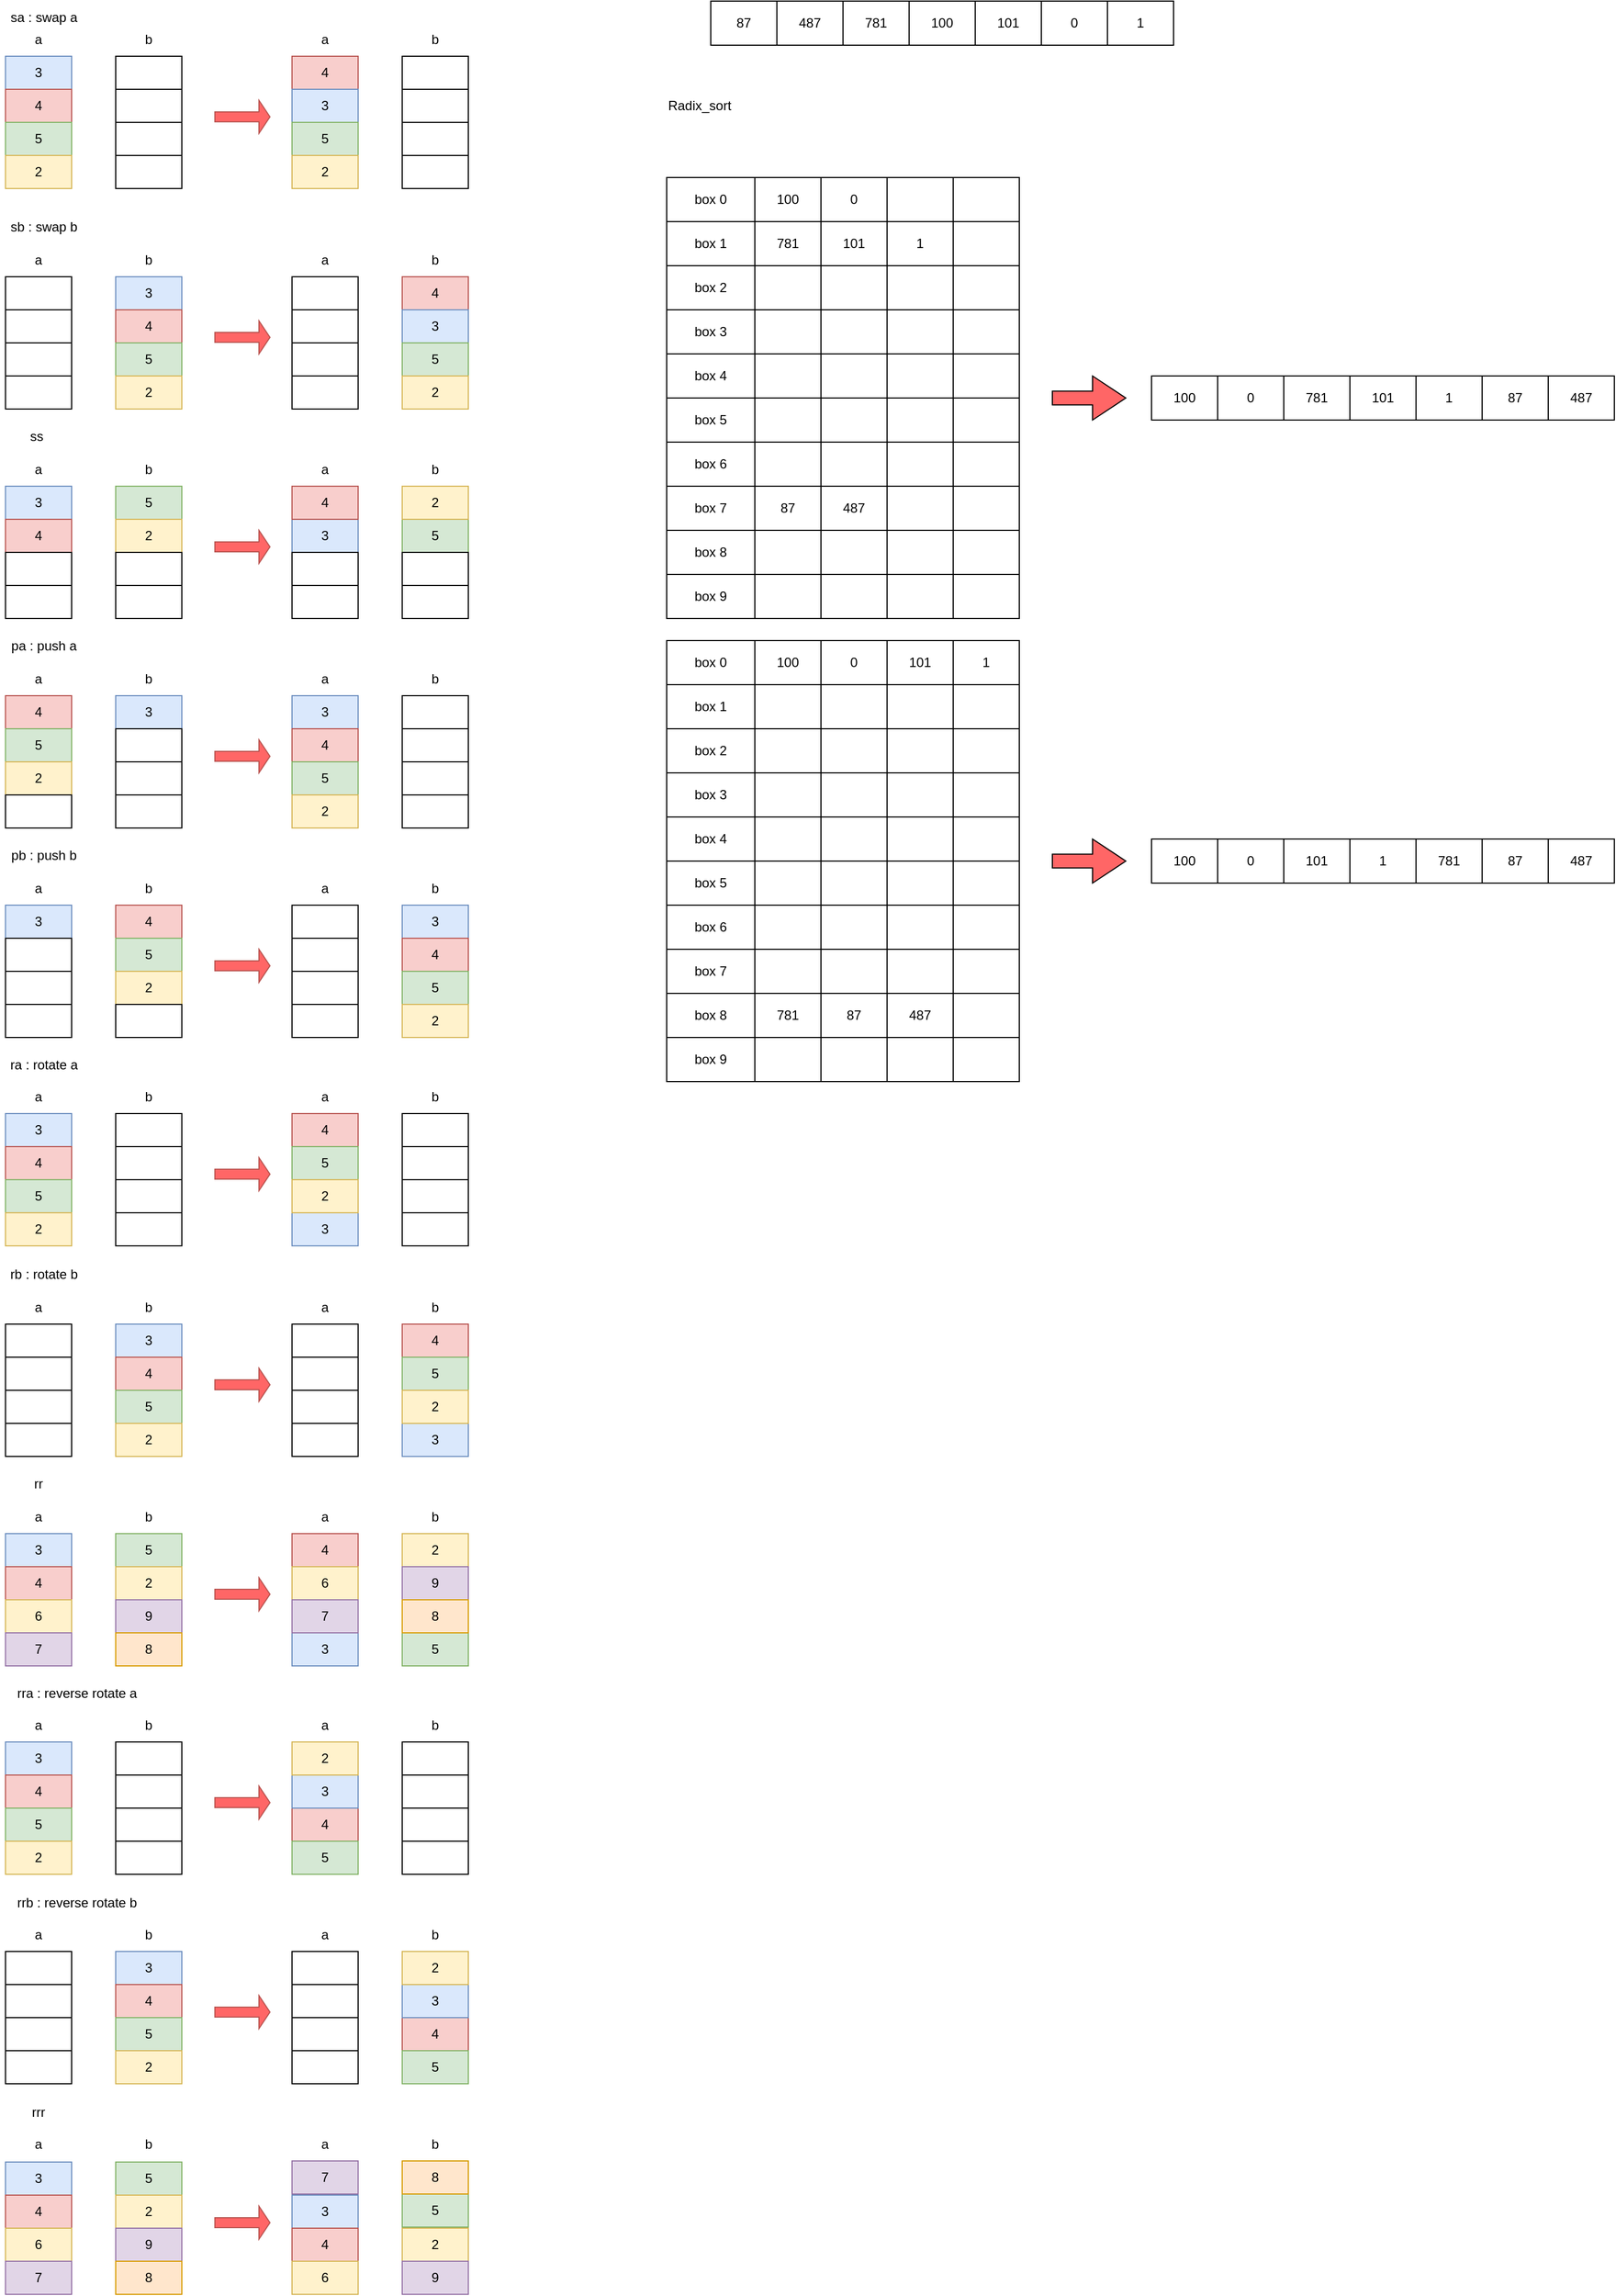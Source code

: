 <mxfile version="15.4.1" type="github">
  <diagram id="MPKd_8gNqW9lTe_JWmjq" name="Page-1">
    <mxGraphModel dx="1108" dy="480" grid="1" gridSize="10" guides="1" tooltips="1" connect="1" arrows="1" fold="1" page="1" pageScale="1" pageWidth="827" pageHeight="1169" math="0" shadow="0">
      <root>
        <mxCell id="0" />
        <mxCell id="1" parent="0" />
        <mxCell id="KTwC12vmh-3-CP3L2IJ9-2" value="sa : swap a" style="text;html=1;strokeColor=none;fillColor=none;align=center;verticalAlign=middle;whiteSpace=wrap;rounded=0;" vertex="1" parent="1">
          <mxGeometry x="40" y="40" width="70" height="30" as="geometry" />
        </mxCell>
        <mxCell id="KTwC12vmh-3-CP3L2IJ9-7" value="" style="shape=table;html=1;whiteSpace=wrap;startSize=0;container=1;collapsible=0;childLayout=tableLayout;" vertex="1" parent="1">
          <mxGeometry x="680" y="40" width="180" height="40" as="geometry" />
        </mxCell>
        <mxCell id="KTwC12vmh-3-CP3L2IJ9-12" value="" style="shape=partialRectangle;html=1;whiteSpace=wrap;collapsible=0;dropTarget=0;pointerEvents=0;fillColor=none;top=0;left=0;bottom=0;right=0;points=[[0,0.5],[1,0.5]];portConstraint=eastwest;" vertex="1" parent="KTwC12vmh-3-CP3L2IJ9-7">
          <mxGeometry width="180" height="40" as="geometry" />
        </mxCell>
        <mxCell id="KTwC12vmh-3-CP3L2IJ9-13" value="87" style="shape=partialRectangle;html=1;whiteSpace=wrap;connectable=0;fillColor=none;top=0;left=0;bottom=0;right=0;overflow=hidden;pointerEvents=1;" vertex="1" parent="KTwC12vmh-3-CP3L2IJ9-12">
          <mxGeometry width="60" height="40" as="geometry">
            <mxRectangle width="60" height="40" as="alternateBounds" />
          </mxGeometry>
        </mxCell>
        <mxCell id="KTwC12vmh-3-CP3L2IJ9-14" value="487" style="shape=partialRectangle;html=1;whiteSpace=wrap;connectable=0;fillColor=none;top=0;left=0;bottom=0;right=0;overflow=hidden;pointerEvents=1;" vertex="1" parent="KTwC12vmh-3-CP3L2IJ9-12">
          <mxGeometry x="60" width="60" height="40" as="geometry">
            <mxRectangle width="60" height="40" as="alternateBounds" />
          </mxGeometry>
        </mxCell>
        <mxCell id="KTwC12vmh-3-CP3L2IJ9-15" value="781" style="shape=partialRectangle;html=1;whiteSpace=wrap;connectable=0;fillColor=none;top=0;left=0;bottom=0;right=0;overflow=hidden;pointerEvents=1;" vertex="1" parent="KTwC12vmh-3-CP3L2IJ9-12">
          <mxGeometry x="120" width="60" height="40" as="geometry">
            <mxRectangle width="60" height="40" as="alternateBounds" />
          </mxGeometry>
        </mxCell>
        <mxCell id="KTwC12vmh-3-CP3L2IJ9-32" value="" style="shape=table;html=1;whiteSpace=wrap;startSize=0;container=1;collapsible=0;childLayout=tableLayout;" vertex="1" parent="1">
          <mxGeometry x="860" y="40" width="180" height="40" as="geometry" />
        </mxCell>
        <mxCell id="KTwC12vmh-3-CP3L2IJ9-33" value="" style="shape=partialRectangle;html=1;whiteSpace=wrap;collapsible=0;dropTarget=0;pointerEvents=0;fillColor=none;top=0;left=0;bottom=0;right=0;points=[[0,0.5],[1,0.5]];portConstraint=eastwest;" vertex="1" parent="KTwC12vmh-3-CP3L2IJ9-32">
          <mxGeometry width="180" height="40" as="geometry" />
        </mxCell>
        <mxCell id="KTwC12vmh-3-CP3L2IJ9-34" value="100" style="shape=partialRectangle;html=1;whiteSpace=wrap;connectable=0;fillColor=none;top=0;left=0;bottom=0;right=0;overflow=hidden;pointerEvents=1;" vertex="1" parent="KTwC12vmh-3-CP3L2IJ9-33">
          <mxGeometry width="60" height="40" as="geometry">
            <mxRectangle width="60" height="40" as="alternateBounds" />
          </mxGeometry>
        </mxCell>
        <mxCell id="KTwC12vmh-3-CP3L2IJ9-35" value="101" style="shape=partialRectangle;html=1;whiteSpace=wrap;connectable=0;fillColor=none;top=0;left=0;bottom=0;right=0;overflow=hidden;pointerEvents=1;" vertex="1" parent="KTwC12vmh-3-CP3L2IJ9-33">
          <mxGeometry x="60" width="60" height="40" as="geometry">
            <mxRectangle width="60" height="40" as="alternateBounds" />
          </mxGeometry>
        </mxCell>
        <mxCell id="KTwC12vmh-3-CP3L2IJ9-36" value="0" style="shape=partialRectangle;html=1;whiteSpace=wrap;connectable=0;fillColor=none;top=0;left=0;bottom=0;right=0;overflow=hidden;pointerEvents=1;" vertex="1" parent="KTwC12vmh-3-CP3L2IJ9-33">
          <mxGeometry x="120" width="60" height="40" as="geometry">
            <mxRectangle width="60" height="40" as="alternateBounds" />
          </mxGeometry>
        </mxCell>
        <mxCell id="KTwC12vmh-3-CP3L2IJ9-37" value="" style="shape=table;html=1;whiteSpace=wrap;startSize=0;container=1;collapsible=0;childLayout=tableLayout;" vertex="1" parent="1">
          <mxGeometry x="920" y="40" width="180" height="40" as="geometry" />
        </mxCell>
        <mxCell id="KTwC12vmh-3-CP3L2IJ9-38" value="" style="shape=partialRectangle;html=1;whiteSpace=wrap;collapsible=0;dropTarget=0;pointerEvents=0;fillColor=none;top=0;left=0;bottom=0;right=0;points=[[0,0.5],[1,0.5]];portConstraint=eastwest;" vertex="1" parent="KTwC12vmh-3-CP3L2IJ9-37">
          <mxGeometry width="180" height="40" as="geometry" />
        </mxCell>
        <mxCell id="KTwC12vmh-3-CP3L2IJ9-39" value="101" style="shape=partialRectangle;html=1;whiteSpace=wrap;connectable=0;fillColor=none;top=0;left=0;bottom=0;right=0;overflow=hidden;pointerEvents=1;" vertex="1" parent="KTwC12vmh-3-CP3L2IJ9-38">
          <mxGeometry width="60" height="40" as="geometry">
            <mxRectangle width="60" height="40" as="alternateBounds" />
          </mxGeometry>
        </mxCell>
        <mxCell id="KTwC12vmh-3-CP3L2IJ9-40" value="0" style="shape=partialRectangle;html=1;whiteSpace=wrap;connectable=0;fillColor=none;top=0;left=0;bottom=0;right=0;overflow=hidden;pointerEvents=1;" vertex="1" parent="KTwC12vmh-3-CP3L2IJ9-38">
          <mxGeometry x="60" width="60" height="40" as="geometry">
            <mxRectangle width="60" height="40" as="alternateBounds" />
          </mxGeometry>
        </mxCell>
        <mxCell id="KTwC12vmh-3-CP3L2IJ9-41" value="1" style="shape=partialRectangle;html=1;whiteSpace=wrap;connectable=0;fillColor=none;top=0;left=0;bottom=0;right=0;overflow=hidden;pointerEvents=1;" vertex="1" parent="KTwC12vmh-3-CP3L2IJ9-38">
          <mxGeometry x="120" width="60" height="40" as="geometry">
            <mxRectangle width="60" height="40" as="alternateBounds" />
          </mxGeometry>
        </mxCell>
        <mxCell id="KTwC12vmh-3-CP3L2IJ9-42" value="3" style="rounded=0;whiteSpace=wrap;html=1;startSize=0;fillColor=#dae8fc;strokeColor=#6c8ebf;" vertex="1" parent="1">
          <mxGeometry x="40" y="90" width="60" height="30" as="geometry" />
        </mxCell>
        <mxCell id="KTwC12vmh-3-CP3L2IJ9-43" value="4" style="rounded=0;whiteSpace=wrap;html=1;startSize=0;fillColor=#f8cecc;strokeColor=#b85450;" vertex="1" parent="1">
          <mxGeometry x="40" y="120" width="60" height="30" as="geometry" />
        </mxCell>
        <mxCell id="KTwC12vmh-3-CP3L2IJ9-44" value="5" style="rounded=0;whiteSpace=wrap;html=1;startSize=0;fillColor=#d5e8d4;strokeColor=#82b366;" vertex="1" parent="1">
          <mxGeometry x="40" y="150" width="60" height="30" as="geometry" />
        </mxCell>
        <mxCell id="KTwC12vmh-3-CP3L2IJ9-45" value="2" style="rounded=0;whiteSpace=wrap;html=1;startSize=0;fillColor=#fff2cc;strokeColor=#d6b656;" vertex="1" parent="1">
          <mxGeometry x="40" y="180" width="60" height="30" as="geometry" />
        </mxCell>
        <mxCell id="KTwC12vmh-3-CP3L2IJ9-46" value="4" style="rounded=0;whiteSpace=wrap;html=1;startSize=0;fillColor=#f8cecc;strokeColor=#b85450;" vertex="1" parent="1">
          <mxGeometry x="300" y="90" width="60" height="30" as="geometry" />
        </mxCell>
        <mxCell id="KTwC12vmh-3-CP3L2IJ9-47" value="3" style="rounded=0;whiteSpace=wrap;html=1;startSize=0;fillColor=#dae8fc;strokeColor=#6c8ebf;" vertex="1" parent="1">
          <mxGeometry x="300" y="120" width="60" height="30" as="geometry" />
        </mxCell>
        <mxCell id="KTwC12vmh-3-CP3L2IJ9-48" value="5" style="rounded=0;whiteSpace=wrap;html=1;startSize=0;fillColor=#d5e8d4;strokeColor=#82b366;" vertex="1" parent="1">
          <mxGeometry x="300" y="150" width="60" height="30" as="geometry" />
        </mxCell>
        <mxCell id="KTwC12vmh-3-CP3L2IJ9-49" value="2" style="rounded=0;whiteSpace=wrap;html=1;startSize=0;fillColor=#fff2cc;strokeColor=#d6b656;" vertex="1" parent="1">
          <mxGeometry x="300" y="180" width="60" height="30" as="geometry" />
        </mxCell>
        <mxCell id="KTwC12vmh-3-CP3L2IJ9-50" value="a" style="text;html=1;strokeColor=none;fillColor=none;align=center;verticalAlign=middle;whiteSpace=wrap;rounded=0;startSize=0;" vertex="1" parent="1">
          <mxGeometry x="40" y="60" width="60" height="30" as="geometry" />
        </mxCell>
        <mxCell id="KTwC12vmh-3-CP3L2IJ9-51" value="a" style="text;html=1;strokeColor=none;fillColor=none;align=center;verticalAlign=middle;whiteSpace=wrap;rounded=0;startSize=0;" vertex="1" parent="1">
          <mxGeometry x="300" y="60" width="60" height="30" as="geometry" />
        </mxCell>
        <mxCell id="KTwC12vmh-3-CP3L2IJ9-53" value="" style="shape=singleArrow;whiteSpace=wrap;html=1;startSize=0;fillColor=#FF6666;strokeColor=#b85450;" vertex="1" parent="1">
          <mxGeometry x="230" y="130" width="50" height="30" as="geometry" />
        </mxCell>
        <mxCell id="KTwC12vmh-3-CP3L2IJ9-54" value="sb : swap b" style="text;html=1;strokeColor=none;fillColor=none;align=center;verticalAlign=middle;whiteSpace=wrap;rounded=0;" vertex="1" parent="1">
          <mxGeometry x="40" y="230" width="70" height="30" as="geometry" />
        </mxCell>
        <mxCell id="KTwC12vmh-3-CP3L2IJ9-70" value="" style="rounded=0;whiteSpace=wrap;html=1;startSize=0;" vertex="1" parent="1">
          <mxGeometry x="400" y="90" width="60" height="30" as="geometry" />
        </mxCell>
        <mxCell id="KTwC12vmh-3-CP3L2IJ9-71" value="" style="rounded=0;whiteSpace=wrap;html=1;startSize=0;" vertex="1" parent="1">
          <mxGeometry x="400" y="120" width="60" height="30" as="geometry" />
        </mxCell>
        <mxCell id="KTwC12vmh-3-CP3L2IJ9-72" value="" style="rounded=0;whiteSpace=wrap;html=1;startSize=0;" vertex="1" parent="1">
          <mxGeometry x="400" y="150" width="60" height="30" as="geometry" />
        </mxCell>
        <mxCell id="KTwC12vmh-3-CP3L2IJ9-73" value="" style="rounded=0;whiteSpace=wrap;html=1;startSize=0;" vertex="1" parent="1">
          <mxGeometry x="400" y="180" width="60" height="30" as="geometry" />
        </mxCell>
        <mxCell id="KTwC12vmh-3-CP3L2IJ9-74" value="b" style="text;html=1;strokeColor=none;fillColor=none;align=center;verticalAlign=middle;whiteSpace=wrap;rounded=0;startSize=0;" vertex="1" parent="1">
          <mxGeometry x="400" y="60" width="60" height="30" as="geometry" />
        </mxCell>
        <mxCell id="KTwC12vmh-3-CP3L2IJ9-75" value="" style="rounded=0;whiteSpace=wrap;html=1;startSize=0;" vertex="1" parent="1">
          <mxGeometry x="140" y="90" width="60" height="30" as="geometry" />
        </mxCell>
        <mxCell id="KTwC12vmh-3-CP3L2IJ9-76" value="" style="rounded=0;whiteSpace=wrap;html=1;startSize=0;" vertex="1" parent="1">
          <mxGeometry x="140" y="120" width="60" height="30" as="geometry" />
        </mxCell>
        <mxCell id="KTwC12vmh-3-CP3L2IJ9-77" value="" style="rounded=0;whiteSpace=wrap;html=1;startSize=0;" vertex="1" parent="1">
          <mxGeometry x="140" y="150" width="60" height="30" as="geometry" />
        </mxCell>
        <mxCell id="KTwC12vmh-3-CP3L2IJ9-78" value="" style="rounded=0;whiteSpace=wrap;html=1;startSize=0;" vertex="1" parent="1">
          <mxGeometry x="140" y="180" width="60" height="30" as="geometry" />
        </mxCell>
        <mxCell id="KTwC12vmh-3-CP3L2IJ9-79" value="b" style="text;html=1;strokeColor=none;fillColor=none;align=center;verticalAlign=middle;whiteSpace=wrap;rounded=0;startSize=0;" vertex="1" parent="1">
          <mxGeometry x="140" y="60" width="60" height="30" as="geometry" />
        </mxCell>
        <mxCell id="KTwC12vmh-3-CP3L2IJ9-80" value="3" style="rounded=0;whiteSpace=wrap;html=1;startSize=0;fillColor=#dae8fc;strokeColor=#6c8ebf;" vertex="1" parent="1">
          <mxGeometry x="140" y="290" width="60" height="30" as="geometry" />
        </mxCell>
        <mxCell id="KTwC12vmh-3-CP3L2IJ9-81" value="4" style="rounded=0;whiteSpace=wrap;html=1;startSize=0;fillColor=#f8cecc;strokeColor=#b85450;" vertex="1" parent="1">
          <mxGeometry x="140" y="320" width="60" height="30" as="geometry" />
        </mxCell>
        <mxCell id="KTwC12vmh-3-CP3L2IJ9-82" value="5" style="rounded=0;whiteSpace=wrap;html=1;startSize=0;fillColor=#d5e8d4;strokeColor=#82b366;" vertex="1" parent="1">
          <mxGeometry x="140" y="350" width="60" height="30" as="geometry" />
        </mxCell>
        <mxCell id="KTwC12vmh-3-CP3L2IJ9-83" value="2" style="rounded=0;whiteSpace=wrap;html=1;startSize=0;fillColor=#fff2cc;strokeColor=#d6b656;" vertex="1" parent="1">
          <mxGeometry x="140" y="380" width="60" height="30" as="geometry" />
        </mxCell>
        <mxCell id="KTwC12vmh-3-CP3L2IJ9-84" value="4" style="rounded=0;whiteSpace=wrap;html=1;startSize=0;fillColor=#f8cecc;strokeColor=#b85450;" vertex="1" parent="1">
          <mxGeometry x="400" y="290" width="60" height="30" as="geometry" />
        </mxCell>
        <mxCell id="KTwC12vmh-3-CP3L2IJ9-85" value="3" style="rounded=0;whiteSpace=wrap;html=1;startSize=0;fillColor=#dae8fc;strokeColor=#6c8ebf;" vertex="1" parent="1">
          <mxGeometry x="400" y="320" width="60" height="30" as="geometry" />
        </mxCell>
        <mxCell id="KTwC12vmh-3-CP3L2IJ9-86" value="5" style="rounded=0;whiteSpace=wrap;html=1;startSize=0;fillColor=#d5e8d4;strokeColor=#82b366;" vertex="1" parent="1">
          <mxGeometry x="400" y="350" width="60" height="30" as="geometry" />
        </mxCell>
        <mxCell id="KTwC12vmh-3-CP3L2IJ9-87" value="2" style="rounded=0;whiteSpace=wrap;html=1;startSize=0;fillColor=#fff2cc;strokeColor=#d6b656;" vertex="1" parent="1">
          <mxGeometry x="400" y="380" width="60" height="30" as="geometry" />
        </mxCell>
        <mxCell id="KTwC12vmh-3-CP3L2IJ9-88" value="a" style="text;html=1;strokeColor=none;fillColor=none;align=center;verticalAlign=middle;whiteSpace=wrap;rounded=0;startSize=0;" vertex="1" parent="1">
          <mxGeometry x="40" y="260" width="60" height="30" as="geometry" />
        </mxCell>
        <mxCell id="KTwC12vmh-3-CP3L2IJ9-89" value="a" style="text;html=1;strokeColor=none;fillColor=none;align=center;verticalAlign=middle;whiteSpace=wrap;rounded=0;startSize=0;" vertex="1" parent="1">
          <mxGeometry x="300" y="260" width="60" height="30" as="geometry" />
        </mxCell>
        <mxCell id="KTwC12vmh-3-CP3L2IJ9-90" value="" style="shape=singleArrow;whiteSpace=wrap;html=1;startSize=0;fillColor=#FF6666;strokeColor=#b85450;" vertex="1" parent="1">
          <mxGeometry x="230" y="330" width="50" height="30" as="geometry" />
        </mxCell>
        <mxCell id="KTwC12vmh-3-CP3L2IJ9-92" value="" style="rounded=0;whiteSpace=wrap;html=1;startSize=0;" vertex="1" parent="1">
          <mxGeometry x="300" y="290" width="60" height="30" as="geometry" />
        </mxCell>
        <mxCell id="KTwC12vmh-3-CP3L2IJ9-93" value="" style="rounded=0;whiteSpace=wrap;html=1;startSize=0;" vertex="1" parent="1">
          <mxGeometry x="300" y="320" width="60" height="30" as="geometry" />
        </mxCell>
        <mxCell id="KTwC12vmh-3-CP3L2IJ9-94" value="" style="rounded=0;whiteSpace=wrap;html=1;startSize=0;" vertex="1" parent="1">
          <mxGeometry x="300" y="350" width="60" height="30" as="geometry" />
        </mxCell>
        <mxCell id="KTwC12vmh-3-CP3L2IJ9-95" value="" style="rounded=0;whiteSpace=wrap;html=1;startSize=0;" vertex="1" parent="1">
          <mxGeometry x="300" y="380" width="60" height="30" as="geometry" />
        </mxCell>
        <mxCell id="KTwC12vmh-3-CP3L2IJ9-96" value="b" style="text;html=1;strokeColor=none;fillColor=none;align=center;verticalAlign=middle;whiteSpace=wrap;rounded=0;startSize=0;" vertex="1" parent="1">
          <mxGeometry x="400" y="260" width="60" height="30" as="geometry" />
        </mxCell>
        <mxCell id="KTwC12vmh-3-CP3L2IJ9-97" value="" style="rounded=0;whiteSpace=wrap;html=1;startSize=0;" vertex="1" parent="1">
          <mxGeometry x="40" y="290" width="60" height="30" as="geometry" />
        </mxCell>
        <mxCell id="KTwC12vmh-3-CP3L2IJ9-98" value="" style="rounded=0;whiteSpace=wrap;html=1;startSize=0;" vertex="1" parent="1">
          <mxGeometry x="40" y="320" width="60" height="30" as="geometry" />
        </mxCell>
        <mxCell id="KTwC12vmh-3-CP3L2IJ9-99" value="" style="rounded=0;whiteSpace=wrap;html=1;startSize=0;" vertex="1" parent="1">
          <mxGeometry x="40" y="350" width="60" height="30" as="geometry" />
        </mxCell>
        <mxCell id="KTwC12vmh-3-CP3L2IJ9-100" value="" style="rounded=0;whiteSpace=wrap;html=1;startSize=0;" vertex="1" parent="1">
          <mxGeometry x="40" y="380" width="60" height="30" as="geometry" />
        </mxCell>
        <mxCell id="KTwC12vmh-3-CP3L2IJ9-101" value="b" style="text;html=1;strokeColor=none;fillColor=none;align=center;verticalAlign=middle;whiteSpace=wrap;rounded=0;startSize=0;" vertex="1" parent="1">
          <mxGeometry x="140" y="260" width="60" height="30" as="geometry" />
        </mxCell>
        <mxCell id="KTwC12vmh-3-CP3L2IJ9-102" value="ss&amp;nbsp;" style="text;html=1;strokeColor=none;fillColor=none;align=center;verticalAlign=middle;whiteSpace=wrap;rounded=0;" vertex="1" parent="1">
          <mxGeometry x="35" y="420" width="70" height="30" as="geometry" />
        </mxCell>
        <mxCell id="KTwC12vmh-3-CP3L2IJ9-103" value="3" style="rounded=0;whiteSpace=wrap;html=1;startSize=0;fillColor=#dae8fc;strokeColor=#6c8ebf;" vertex="1" parent="1">
          <mxGeometry x="40" y="480" width="60" height="30" as="geometry" />
        </mxCell>
        <mxCell id="KTwC12vmh-3-CP3L2IJ9-104" value="4" style="rounded=0;whiteSpace=wrap;html=1;startSize=0;fillColor=#f8cecc;strokeColor=#b85450;" vertex="1" parent="1">
          <mxGeometry x="40" y="510" width="60" height="30" as="geometry" />
        </mxCell>
        <mxCell id="KTwC12vmh-3-CP3L2IJ9-105" value="5" style="rounded=0;whiteSpace=wrap;html=1;startSize=0;fillColor=#d5e8d4;strokeColor=#82b366;" vertex="1" parent="1">
          <mxGeometry x="140" y="480" width="60" height="30" as="geometry" />
        </mxCell>
        <mxCell id="KTwC12vmh-3-CP3L2IJ9-106" value="2" style="rounded=0;whiteSpace=wrap;html=1;startSize=0;fillColor=#fff2cc;strokeColor=#d6b656;" vertex="1" parent="1">
          <mxGeometry x="140" y="510" width="60" height="30" as="geometry" />
        </mxCell>
        <mxCell id="KTwC12vmh-3-CP3L2IJ9-111" value="a" style="text;html=1;strokeColor=none;fillColor=none;align=center;verticalAlign=middle;whiteSpace=wrap;rounded=0;startSize=0;" vertex="1" parent="1">
          <mxGeometry x="40" y="450" width="60" height="30" as="geometry" />
        </mxCell>
        <mxCell id="KTwC12vmh-3-CP3L2IJ9-112" value="a" style="text;html=1;strokeColor=none;fillColor=none;align=center;verticalAlign=middle;whiteSpace=wrap;rounded=0;startSize=0;" vertex="1" parent="1">
          <mxGeometry x="300" y="450" width="60" height="30" as="geometry" />
        </mxCell>
        <mxCell id="KTwC12vmh-3-CP3L2IJ9-113" value="" style="shape=singleArrow;whiteSpace=wrap;html=1;startSize=0;fillColor=#FF6666;strokeColor=#b85450;" vertex="1" parent="1">
          <mxGeometry x="230" y="520" width="50" height="30" as="geometry" />
        </mxCell>
        <mxCell id="KTwC12vmh-3-CP3L2IJ9-118" value="b" style="text;html=1;strokeColor=none;fillColor=none;align=center;verticalAlign=middle;whiteSpace=wrap;rounded=0;startSize=0;" vertex="1" parent="1">
          <mxGeometry x="400" y="450" width="60" height="30" as="geometry" />
        </mxCell>
        <mxCell id="KTwC12vmh-3-CP3L2IJ9-119" value="" style="rounded=0;whiteSpace=wrap;html=1;startSize=0;" vertex="1" parent="1">
          <mxGeometry x="140" y="540" width="60" height="30" as="geometry" />
        </mxCell>
        <mxCell id="KTwC12vmh-3-CP3L2IJ9-120" value="" style="rounded=0;whiteSpace=wrap;html=1;startSize=0;" vertex="1" parent="1">
          <mxGeometry x="140" y="570" width="60" height="30" as="geometry" />
        </mxCell>
        <mxCell id="KTwC12vmh-3-CP3L2IJ9-121" value="" style="rounded=0;whiteSpace=wrap;html=1;startSize=0;" vertex="1" parent="1">
          <mxGeometry x="40" y="540" width="60" height="30" as="geometry" />
        </mxCell>
        <mxCell id="KTwC12vmh-3-CP3L2IJ9-122" value="" style="rounded=0;whiteSpace=wrap;html=1;startSize=0;" vertex="1" parent="1">
          <mxGeometry x="40" y="570" width="60" height="30" as="geometry" />
        </mxCell>
        <mxCell id="KTwC12vmh-3-CP3L2IJ9-123" value="b" style="text;html=1;strokeColor=none;fillColor=none;align=center;verticalAlign=middle;whiteSpace=wrap;rounded=0;startSize=0;" vertex="1" parent="1">
          <mxGeometry x="140" y="450" width="60" height="30" as="geometry" />
        </mxCell>
        <mxCell id="KTwC12vmh-3-CP3L2IJ9-125" value="3" style="rounded=0;whiteSpace=wrap;html=1;startSize=0;fillColor=#dae8fc;strokeColor=#6c8ebf;" vertex="1" parent="1">
          <mxGeometry x="300" y="510" width="60" height="30" as="geometry" />
        </mxCell>
        <mxCell id="KTwC12vmh-3-CP3L2IJ9-126" value="4" style="rounded=0;whiteSpace=wrap;html=1;startSize=0;fillColor=#f8cecc;strokeColor=#b85450;" vertex="1" parent="1">
          <mxGeometry x="300" y="480" width="60" height="30" as="geometry" />
        </mxCell>
        <mxCell id="KTwC12vmh-3-CP3L2IJ9-127" value="5" style="rounded=0;whiteSpace=wrap;html=1;startSize=0;fillColor=#d5e8d4;strokeColor=#82b366;" vertex="1" parent="1">
          <mxGeometry x="400" y="510" width="60" height="30" as="geometry" />
        </mxCell>
        <mxCell id="KTwC12vmh-3-CP3L2IJ9-128" value="2" style="rounded=0;whiteSpace=wrap;html=1;startSize=0;fillColor=#fff2cc;strokeColor=#d6b656;" vertex="1" parent="1">
          <mxGeometry x="400" y="480" width="60" height="30" as="geometry" />
        </mxCell>
        <mxCell id="KTwC12vmh-3-CP3L2IJ9-129" value="" style="rounded=0;whiteSpace=wrap;html=1;startSize=0;" vertex="1" parent="1">
          <mxGeometry x="400" y="540" width="60" height="30" as="geometry" />
        </mxCell>
        <mxCell id="KTwC12vmh-3-CP3L2IJ9-130" value="" style="rounded=0;whiteSpace=wrap;html=1;startSize=0;" vertex="1" parent="1">
          <mxGeometry x="400" y="570" width="60" height="30" as="geometry" />
        </mxCell>
        <mxCell id="KTwC12vmh-3-CP3L2IJ9-131" value="" style="rounded=0;whiteSpace=wrap;html=1;startSize=0;" vertex="1" parent="1">
          <mxGeometry x="300" y="540" width="60" height="30" as="geometry" />
        </mxCell>
        <mxCell id="KTwC12vmh-3-CP3L2IJ9-132" value="" style="rounded=0;whiteSpace=wrap;html=1;startSize=0;" vertex="1" parent="1">
          <mxGeometry x="300" y="570" width="60" height="30" as="geometry" />
        </mxCell>
        <mxCell id="KTwC12vmh-3-CP3L2IJ9-133" value="pa : push a" style="text;html=1;strokeColor=none;fillColor=none;align=center;verticalAlign=middle;whiteSpace=wrap;rounded=0;" vertex="1" parent="1">
          <mxGeometry x="40" y="610" width="70" height="30" as="geometry" />
        </mxCell>
        <mxCell id="KTwC12vmh-3-CP3L2IJ9-134" value="3" style="rounded=0;whiteSpace=wrap;html=1;startSize=0;fillColor=#dae8fc;strokeColor=#6c8ebf;" vertex="1" parent="1">
          <mxGeometry x="140" y="670" width="60" height="30" as="geometry" />
        </mxCell>
        <mxCell id="KTwC12vmh-3-CP3L2IJ9-135" value="4" style="rounded=0;whiteSpace=wrap;html=1;startSize=0;fillColor=#f8cecc;strokeColor=#b85450;" vertex="1" parent="1">
          <mxGeometry x="40" y="670" width="60" height="30" as="geometry" />
        </mxCell>
        <mxCell id="KTwC12vmh-3-CP3L2IJ9-136" value="5" style="rounded=0;whiteSpace=wrap;html=1;startSize=0;fillColor=#d5e8d4;strokeColor=#82b366;" vertex="1" parent="1">
          <mxGeometry x="40" y="700" width="60" height="30" as="geometry" />
        </mxCell>
        <mxCell id="KTwC12vmh-3-CP3L2IJ9-137" value="2" style="rounded=0;whiteSpace=wrap;html=1;startSize=0;fillColor=#fff2cc;strokeColor=#d6b656;" vertex="1" parent="1">
          <mxGeometry x="40" y="730" width="60" height="30" as="geometry" />
        </mxCell>
        <mxCell id="KTwC12vmh-3-CP3L2IJ9-142" value="a" style="text;html=1;strokeColor=none;fillColor=none;align=center;verticalAlign=middle;whiteSpace=wrap;rounded=0;startSize=0;" vertex="1" parent="1">
          <mxGeometry x="40" y="640" width="60" height="30" as="geometry" />
        </mxCell>
        <mxCell id="KTwC12vmh-3-CP3L2IJ9-143" value="a" style="text;html=1;strokeColor=none;fillColor=none;align=center;verticalAlign=middle;whiteSpace=wrap;rounded=0;startSize=0;" vertex="1" parent="1">
          <mxGeometry x="300" y="640" width="60" height="30" as="geometry" />
        </mxCell>
        <mxCell id="KTwC12vmh-3-CP3L2IJ9-144" value="" style="shape=singleArrow;whiteSpace=wrap;html=1;startSize=0;fillColor=#FF6666;strokeColor=#b85450;" vertex="1" parent="1">
          <mxGeometry x="230" y="710" width="50" height="30" as="geometry" />
        </mxCell>
        <mxCell id="KTwC12vmh-3-CP3L2IJ9-149" value="b" style="text;html=1;strokeColor=none;fillColor=none;align=center;verticalAlign=middle;whiteSpace=wrap;rounded=0;startSize=0;" vertex="1" parent="1">
          <mxGeometry x="400" y="640" width="60" height="30" as="geometry" />
        </mxCell>
        <mxCell id="KTwC12vmh-3-CP3L2IJ9-150" value="" style="rounded=0;whiteSpace=wrap;html=1;startSize=0;" vertex="1" parent="1">
          <mxGeometry x="140" y="700" width="60" height="30" as="geometry" />
        </mxCell>
        <mxCell id="KTwC12vmh-3-CP3L2IJ9-151" value="" style="rounded=0;whiteSpace=wrap;html=1;startSize=0;" vertex="1" parent="1">
          <mxGeometry x="140" y="730" width="60" height="30" as="geometry" />
        </mxCell>
        <mxCell id="KTwC12vmh-3-CP3L2IJ9-152" value="" style="rounded=0;whiteSpace=wrap;html=1;startSize=0;" vertex="1" parent="1">
          <mxGeometry x="140" y="760" width="60" height="30" as="geometry" />
        </mxCell>
        <mxCell id="KTwC12vmh-3-CP3L2IJ9-153" value="" style="rounded=0;whiteSpace=wrap;html=1;startSize=0;" vertex="1" parent="1">
          <mxGeometry x="40" y="760" width="60" height="30" as="geometry" />
        </mxCell>
        <mxCell id="KTwC12vmh-3-CP3L2IJ9-154" value="b" style="text;html=1;strokeColor=none;fillColor=none;align=center;verticalAlign=middle;whiteSpace=wrap;rounded=0;startSize=0;" vertex="1" parent="1">
          <mxGeometry x="140" y="640" width="60" height="30" as="geometry" />
        </mxCell>
        <mxCell id="KTwC12vmh-3-CP3L2IJ9-199" value="3" style="rounded=0;whiteSpace=wrap;html=1;startSize=0;fillColor=#dae8fc;strokeColor=#6c8ebf;" vertex="1" parent="1">
          <mxGeometry x="300" y="670" width="60" height="30" as="geometry" />
        </mxCell>
        <mxCell id="KTwC12vmh-3-CP3L2IJ9-200" value="4" style="rounded=0;whiteSpace=wrap;html=1;startSize=0;fillColor=#f8cecc;strokeColor=#b85450;" vertex="1" parent="1">
          <mxGeometry x="300" y="700" width="60" height="30" as="geometry" />
        </mxCell>
        <mxCell id="KTwC12vmh-3-CP3L2IJ9-201" value="5" style="rounded=0;whiteSpace=wrap;html=1;startSize=0;fillColor=#d5e8d4;strokeColor=#82b366;" vertex="1" parent="1">
          <mxGeometry x="300" y="730" width="60" height="30" as="geometry" />
        </mxCell>
        <mxCell id="KTwC12vmh-3-CP3L2IJ9-202" value="2" style="rounded=0;whiteSpace=wrap;html=1;startSize=0;fillColor=#fff2cc;strokeColor=#d6b656;" vertex="1" parent="1">
          <mxGeometry x="300" y="760" width="60" height="30" as="geometry" />
        </mxCell>
        <mxCell id="KTwC12vmh-3-CP3L2IJ9-203" value="" style="rounded=0;whiteSpace=wrap;html=1;startSize=0;" vertex="1" parent="1">
          <mxGeometry x="400" y="700" width="60" height="30" as="geometry" />
        </mxCell>
        <mxCell id="KTwC12vmh-3-CP3L2IJ9-204" value="" style="rounded=0;whiteSpace=wrap;html=1;startSize=0;" vertex="1" parent="1">
          <mxGeometry x="400" y="730" width="60" height="30" as="geometry" />
        </mxCell>
        <mxCell id="KTwC12vmh-3-CP3L2IJ9-205" value="" style="rounded=0;whiteSpace=wrap;html=1;startSize=0;" vertex="1" parent="1">
          <mxGeometry x="400" y="760" width="60" height="30" as="geometry" />
        </mxCell>
        <mxCell id="KTwC12vmh-3-CP3L2IJ9-206" value="" style="rounded=0;whiteSpace=wrap;html=1;startSize=0;" vertex="1" parent="1">
          <mxGeometry x="400" y="670" width="60" height="30" as="geometry" />
        </mxCell>
        <mxCell id="KTwC12vmh-3-CP3L2IJ9-207" value="pb : push b" style="text;html=1;strokeColor=none;fillColor=none;align=center;verticalAlign=middle;whiteSpace=wrap;rounded=0;" vertex="1" parent="1">
          <mxGeometry x="40" y="800" width="70" height="30" as="geometry" />
        </mxCell>
        <mxCell id="KTwC12vmh-3-CP3L2IJ9-208" value="3" style="rounded=0;whiteSpace=wrap;html=1;startSize=0;fillColor=#dae8fc;strokeColor=#6c8ebf;" vertex="1" parent="1">
          <mxGeometry x="40" y="860" width="60" height="30" as="geometry" />
        </mxCell>
        <mxCell id="KTwC12vmh-3-CP3L2IJ9-209" value="4" style="rounded=0;whiteSpace=wrap;html=1;startSize=0;fillColor=#f8cecc;strokeColor=#b85450;" vertex="1" parent="1">
          <mxGeometry x="140" y="860" width="60" height="30" as="geometry" />
        </mxCell>
        <mxCell id="KTwC12vmh-3-CP3L2IJ9-210" value="5" style="rounded=0;whiteSpace=wrap;html=1;startSize=0;fillColor=#d5e8d4;strokeColor=#82b366;" vertex="1" parent="1">
          <mxGeometry x="140" y="890" width="60" height="30" as="geometry" />
        </mxCell>
        <mxCell id="KTwC12vmh-3-CP3L2IJ9-211" value="2" style="rounded=0;whiteSpace=wrap;html=1;startSize=0;fillColor=#fff2cc;strokeColor=#d6b656;" vertex="1" parent="1">
          <mxGeometry x="140" y="920" width="60" height="30" as="geometry" />
        </mxCell>
        <mxCell id="KTwC12vmh-3-CP3L2IJ9-212" value="a" style="text;html=1;strokeColor=none;fillColor=none;align=center;verticalAlign=middle;whiteSpace=wrap;rounded=0;startSize=0;" vertex="1" parent="1">
          <mxGeometry x="40" y="830" width="60" height="30" as="geometry" />
        </mxCell>
        <mxCell id="KTwC12vmh-3-CP3L2IJ9-213" value="a" style="text;html=1;strokeColor=none;fillColor=none;align=center;verticalAlign=middle;whiteSpace=wrap;rounded=0;startSize=0;" vertex="1" parent="1">
          <mxGeometry x="300" y="830" width="60" height="30" as="geometry" />
        </mxCell>
        <mxCell id="KTwC12vmh-3-CP3L2IJ9-214" value="" style="shape=singleArrow;whiteSpace=wrap;html=1;startSize=0;fillColor=#FF6666;strokeColor=#b85450;" vertex="1" parent="1">
          <mxGeometry x="230" y="900" width="50" height="30" as="geometry" />
        </mxCell>
        <mxCell id="KTwC12vmh-3-CP3L2IJ9-215" value="b" style="text;html=1;strokeColor=none;fillColor=none;align=center;verticalAlign=middle;whiteSpace=wrap;rounded=0;startSize=0;" vertex="1" parent="1">
          <mxGeometry x="400" y="830" width="60" height="30" as="geometry" />
        </mxCell>
        <mxCell id="KTwC12vmh-3-CP3L2IJ9-216" value="" style="rounded=0;whiteSpace=wrap;html=1;startSize=0;" vertex="1" parent="1">
          <mxGeometry x="40" y="890" width="60" height="30" as="geometry" />
        </mxCell>
        <mxCell id="KTwC12vmh-3-CP3L2IJ9-217" value="" style="rounded=0;whiteSpace=wrap;html=1;startSize=0;" vertex="1" parent="1">
          <mxGeometry x="40" y="920" width="60" height="30" as="geometry" />
        </mxCell>
        <mxCell id="KTwC12vmh-3-CP3L2IJ9-218" value="" style="rounded=0;whiteSpace=wrap;html=1;startSize=0;" vertex="1" parent="1">
          <mxGeometry x="40" y="950" width="60" height="30" as="geometry" />
        </mxCell>
        <mxCell id="KTwC12vmh-3-CP3L2IJ9-219" value="" style="rounded=0;whiteSpace=wrap;html=1;startSize=0;" vertex="1" parent="1">
          <mxGeometry x="140" y="950" width="60" height="30" as="geometry" />
        </mxCell>
        <mxCell id="KTwC12vmh-3-CP3L2IJ9-220" value="b" style="text;html=1;strokeColor=none;fillColor=none;align=center;verticalAlign=middle;whiteSpace=wrap;rounded=0;startSize=0;" vertex="1" parent="1">
          <mxGeometry x="140" y="830" width="60" height="30" as="geometry" />
        </mxCell>
        <mxCell id="KTwC12vmh-3-CP3L2IJ9-221" value="3" style="rounded=0;whiteSpace=wrap;html=1;startSize=0;fillColor=#dae8fc;strokeColor=#6c8ebf;" vertex="1" parent="1">
          <mxGeometry x="400" y="860" width="60" height="30" as="geometry" />
        </mxCell>
        <mxCell id="KTwC12vmh-3-CP3L2IJ9-222" value="4" style="rounded=0;whiteSpace=wrap;html=1;startSize=0;fillColor=#f8cecc;strokeColor=#b85450;" vertex="1" parent="1">
          <mxGeometry x="400" y="890" width="60" height="30" as="geometry" />
        </mxCell>
        <mxCell id="KTwC12vmh-3-CP3L2IJ9-223" value="5" style="rounded=0;whiteSpace=wrap;html=1;startSize=0;fillColor=#d5e8d4;strokeColor=#82b366;" vertex="1" parent="1">
          <mxGeometry x="400" y="920" width="60" height="30" as="geometry" />
        </mxCell>
        <mxCell id="KTwC12vmh-3-CP3L2IJ9-224" value="2" style="rounded=0;whiteSpace=wrap;html=1;startSize=0;fillColor=#fff2cc;strokeColor=#d6b656;" vertex="1" parent="1">
          <mxGeometry x="400" y="950" width="60" height="30" as="geometry" />
        </mxCell>
        <mxCell id="KTwC12vmh-3-CP3L2IJ9-225" value="" style="rounded=0;whiteSpace=wrap;html=1;startSize=0;" vertex="1" parent="1">
          <mxGeometry x="300" y="890" width="60" height="30" as="geometry" />
        </mxCell>
        <mxCell id="KTwC12vmh-3-CP3L2IJ9-226" value="" style="rounded=0;whiteSpace=wrap;html=1;startSize=0;" vertex="1" parent="1">
          <mxGeometry x="300" y="920" width="60" height="30" as="geometry" />
        </mxCell>
        <mxCell id="KTwC12vmh-3-CP3L2IJ9-227" value="" style="rounded=0;whiteSpace=wrap;html=1;startSize=0;" vertex="1" parent="1">
          <mxGeometry x="300" y="950" width="60" height="30" as="geometry" />
        </mxCell>
        <mxCell id="KTwC12vmh-3-CP3L2IJ9-228" value="" style="rounded=0;whiteSpace=wrap;html=1;startSize=0;" vertex="1" parent="1">
          <mxGeometry x="300" y="860" width="60" height="30" as="geometry" />
        </mxCell>
        <mxCell id="KTwC12vmh-3-CP3L2IJ9-229" value="ra : rotate a" style="text;html=1;strokeColor=none;fillColor=none;align=center;verticalAlign=middle;whiteSpace=wrap;rounded=0;" vertex="1" parent="1">
          <mxGeometry x="40" y="990" width="70" height="30" as="geometry" />
        </mxCell>
        <mxCell id="KTwC12vmh-3-CP3L2IJ9-230" value="3" style="rounded=0;whiteSpace=wrap;html=1;startSize=0;fillColor=#dae8fc;strokeColor=#6c8ebf;" vertex="1" parent="1">
          <mxGeometry x="40" y="1049" width="60" height="30" as="geometry" />
        </mxCell>
        <mxCell id="KTwC12vmh-3-CP3L2IJ9-231" value="4" style="rounded=0;whiteSpace=wrap;html=1;startSize=0;fillColor=#f8cecc;strokeColor=#b85450;" vertex="1" parent="1">
          <mxGeometry x="40" y="1079" width="60" height="30" as="geometry" />
        </mxCell>
        <mxCell id="KTwC12vmh-3-CP3L2IJ9-232" value="5" style="rounded=0;whiteSpace=wrap;html=1;startSize=0;fillColor=#d5e8d4;strokeColor=#82b366;" vertex="1" parent="1">
          <mxGeometry x="40" y="1109" width="60" height="30" as="geometry" />
        </mxCell>
        <mxCell id="KTwC12vmh-3-CP3L2IJ9-233" value="2" style="rounded=0;whiteSpace=wrap;html=1;startSize=0;fillColor=#fff2cc;strokeColor=#d6b656;" vertex="1" parent="1">
          <mxGeometry x="40" y="1139" width="60" height="30" as="geometry" />
        </mxCell>
        <mxCell id="KTwC12vmh-3-CP3L2IJ9-234" value="4" style="rounded=0;whiteSpace=wrap;html=1;startSize=0;fillColor=#f8cecc;strokeColor=#b85450;" vertex="1" parent="1">
          <mxGeometry x="300" y="1049" width="60" height="30" as="geometry" />
        </mxCell>
        <mxCell id="KTwC12vmh-3-CP3L2IJ9-235" value="3" style="rounded=0;whiteSpace=wrap;html=1;startSize=0;fillColor=#dae8fc;strokeColor=#6c8ebf;" vertex="1" parent="1">
          <mxGeometry x="300" y="1139" width="60" height="30" as="geometry" />
        </mxCell>
        <mxCell id="KTwC12vmh-3-CP3L2IJ9-236" value="5" style="rounded=0;whiteSpace=wrap;html=1;startSize=0;fillColor=#d5e8d4;strokeColor=#82b366;" vertex="1" parent="1">
          <mxGeometry x="300" y="1079" width="60" height="30" as="geometry" />
        </mxCell>
        <mxCell id="KTwC12vmh-3-CP3L2IJ9-237" value="2" style="rounded=0;whiteSpace=wrap;html=1;startSize=0;fillColor=#fff2cc;strokeColor=#d6b656;" vertex="1" parent="1">
          <mxGeometry x="300" y="1109" width="60" height="30" as="geometry" />
        </mxCell>
        <mxCell id="KTwC12vmh-3-CP3L2IJ9-238" value="a" style="text;html=1;strokeColor=none;fillColor=none;align=center;verticalAlign=middle;whiteSpace=wrap;rounded=0;startSize=0;" vertex="1" parent="1">
          <mxGeometry x="40" y="1019" width="60" height="30" as="geometry" />
        </mxCell>
        <mxCell id="KTwC12vmh-3-CP3L2IJ9-239" value="a" style="text;html=1;strokeColor=none;fillColor=none;align=center;verticalAlign=middle;whiteSpace=wrap;rounded=0;startSize=0;" vertex="1" parent="1">
          <mxGeometry x="300" y="1019" width="60" height="30" as="geometry" />
        </mxCell>
        <mxCell id="KTwC12vmh-3-CP3L2IJ9-240" value="" style="shape=singleArrow;whiteSpace=wrap;html=1;startSize=0;fillColor=#FF6666;strokeColor=#b85450;" vertex="1" parent="1">
          <mxGeometry x="230" y="1089" width="50" height="30" as="geometry" />
        </mxCell>
        <mxCell id="KTwC12vmh-3-CP3L2IJ9-241" value="" style="rounded=0;whiteSpace=wrap;html=1;startSize=0;" vertex="1" parent="1">
          <mxGeometry x="400" y="1049" width="60" height="30" as="geometry" />
        </mxCell>
        <mxCell id="KTwC12vmh-3-CP3L2IJ9-242" value="" style="rounded=0;whiteSpace=wrap;html=1;startSize=0;" vertex="1" parent="1">
          <mxGeometry x="400" y="1079" width="60" height="30" as="geometry" />
        </mxCell>
        <mxCell id="KTwC12vmh-3-CP3L2IJ9-243" value="" style="rounded=0;whiteSpace=wrap;html=1;startSize=0;" vertex="1" parent="1">
          <mxGeometry x="400" y="1109" width="60" height="30" as="geometry" />
        </mxCell>
        <mxCell id="KTwC12vmh-3-CP3L2IJ9-244" value="" style="rounded=0;whiteSpace=wrap;html=1;startSize=0;" vertex="1" parent="1">
          <mxGeometry x="400" y="1139" width="60" height="30" as="geometry" />
        </mxCell>
        <mxCell id="KTwC12vmh-3-CP3L2IJ9-245" value="b" style="text;html=1;strokeColor=none;fillColor=none;align=center;verticalAlign=middle;whiteSpace=wrap;rounded=0;startSize=0;" vertex="1" parent="1">
          <mxGeometry x="400" y="1019" width="60" height="30" as="geometry" />
        </mxCell>
        <mxCell id="KTwC12vmh-3-CP3L2IJ9-246" value="" style="rounded=0;whiteSpace=wrap;html=1;startSize=0;" vertex="1" parent="1">
          <mxGeometry x="140" y="1049" width="60" height="30" as="geometry" />
        </mxCell>
        <mxCell id="KTwC12vmh-3-CP3L2IJ9-247" value="" style="rounded=0;whiteSpace=wrap;html=1;startSize=0;" vertex="1" parent="1">
          <mxGeometry x="140" y="1079" width="60" height="30" as="geometry" />
        </mxCell>
        <mxCell id="KTwC12vmh-3-CP3L2IJ9-248" value="" style="rounded=0;whiteSpace=wrap;html=1;startSize=0;" vertex="1" parent="1">
          <mxGeometry x="140" y="1109" width="60" height="30" as="geometry" />
        </mxCell>
        <mxCell id="KTwC12vmh-3-CP3L2IJ9-249" value="" style="rounded=0;whiteSpace=wrap;html=1;startSize=0;" vertex="1" parent="1">
          <mxGeometry x="140" y="1139" width="60" height="30" as="geometry" />
        </mxCell>
        <mxCell id="KTwC12vmh-3-CP3L2IJ9-250" value="b" style="text;html=1;strokeColor=none;fillColor=none;align=center;verticalAlign=middle;whiteSpace=wrap;rounded=0;startSize=0;" vertex="1" parent="1">
          <mxGeometry x="140" y="1019" width="60" height="30" as="geometry" />
        </mxCell>
        <mxCell id="KTwC12vmh-3-CP3L2IJ9-251" value="rb : rotate b" style="text;html=1;strokeColor=none;fillColor=none;align=center;verticalAlign=middle;whiteSpace=wrap;rounded=0;" vertex="1" parent="1">
          <mxGeometry x="40" y="1180" width="70" height="30" as="geometry" />
        </mxCell>
        <mxCell id="KTwC12vmh-3-CP3L2IJ9-252" value="3" style="rounded=0;whiteSpace=wrap;html=1;startSize=0;fillColor=#dae8fc;strokeColor=#6c8ebf;" vertex="1" parent="1">
          <mxGeometry x="140" y="1240" width="60" height="30" as="geometry" />
        </mxCell>
        <mxCell id="KTwC12vmh-3-CP3L2IJ9-253" value="4" style="rounded=0;whiteSpace=wrap;html=1;startSize=0;fillColor=#f8cecc;strokeColor=#b85450;" vertex="1" parent="1">
          <mxGeometry x="140" y="1270" width="60" height="30" as="geometry" />
        </mxCell>
        <mxCell id="KTwC12vmh-3-CP3L2IJ9-254" value="5" style="rounded=0;whiteSpace=wrap;html=1;startSize=0;fillColor=#d5e8d4;strokeColor=#82b366;" vertex="1" parent="1">
          <mxGeometry x="140" y="1300" width="60" height="30" as="geometry" />
        </mxCell>
        <mxCell id="KTwC12vmh-3-CP3L2IJ9-255" value="2" style="rounded=0;whiteSpace=wrap;html=1;startSize=0;fillColor=#fff2cc;strokeColor=#d6b656;" vertex="1" parent="1">
          <mxGeometry x="140" y="1330" width="60" height="30" as="geometry" />
        </mxCell>
        <mxCell id="KTwC12vmh-3-CP3L2IJ9-256" value="4" style="rounded=0;whiteSpace=wrap;html=1;startSize=0;fillColor=#f8cecc;strokeColor=#b85450;" vertex="1" parent="1">
          <mxGeometry x="400" y="1240" width="60" height="30" as="geometry" />
        </mxCell>
        <mxCell id="KTwC12vmh-3-CP3L2IJ9-257" value="3" style="rounded=0;whiteSpace=wrap;html=1;startSize=0;fillColor=#dae8fc;strokeColor=#6c8ebf;" vertex="1" parent="1">
          <mxGeometry x="400" y="1330" width="60" height="30" as="geometry" />
        </mxCell>
        <mxCell id="KTwC12vmh-3-CP3L2IJ9-258" value="5" style="rounded=0;whiteSpace=wrap;html=1;startSize=0;fillColor=#d5e8d4;strokeColor=#82b366;" vertex="1" parent="1">
          <mxGeometry x="400" y="1270" width="60" height="30" as="geometry" />
        </mxCell>
        <mxCell id="KTwC12vmh-3-CP3L2IJ9-259" value="2" style="rounded=0;whiteSpace=wrap;html=1;startSize=0;fillColor=#fff2cc;strokeColor=#d6b656;" vertex="1" parent="1">
          <mxGeometry x="400" y="1300" width="60" height="30" as="geometry" />
        </mxCell>
        <mxCell id="KTwC12vmh-3-CP3L2IJ9-260" value="a" style="text;html=1;strokeColor=none;fillColor=none;align=center;verticalAlign=middle;whiteSpace=wrap;rounded=0;startSize=0;" vertex="1" parent="1">
          <mxGeometry x="40" y="1210" width="60" height="30" as="geometry" />
        </mxCell>
        <mxCell id="KTwC12vmh-3-CP3L2IJ9-261" value="a" style="text;html=1;strokeColor=none;fillColor=none;align=center;verticalAlign=middle;whiteSpace=wrap;rounded=0;startSize=0;" vertex="1" parent="1">
          <mxGeometry x="300" y="1210" width="60" height="30" as="geometry" />
        </mxCell>
        <mxCell id="KTwC12vmh-3-CP3L2IJ9-262" value="" style="shape=singleArrow;whiteSpace=wrap;html=1;startSize=0;fillColor=#FF6666;strokeColor=#b85450;" vertex="1" parent="1">
          <mxGeometry x="230" y="1280" width="50" height="30" as="geometry" />
        </mxCell>
        <mxCell id="KTwC12vmh-3-CP3L2IJ9-263" value="" style="rounded=0;whiteSpace=wrap;html=1;startSize=0;" vertex="1" parent="1">
          <mxGeometry x="300" y="1240" width="60" height="30" as="geometry" />
        </mxCell>
        <mxCell id="KTwC12vmh-3-CP3L2IJ9-264" value="" style="rounded=0;whiteSpace=wrap;html=1;startSize=0;" vertex="1" parent="1">
          <mxGeometry x="300" y="1270" width="60" height="30" as="geometry" />
        </mxCell>
        <mxCell id="KTwC12vmh-3-CP3L2IJ9-265" value="" style="rounded=0;whiteSpace=wrap;html=1;startSize=0;" vertex="1" parent="1">
          <mxGeometry x="300" y="1300" width="60" height="30" as="geometry" />
        </mxCell>
        <mxCell id="KTwC12vmh-3-CP3L2IJ9-266" value="" style="rounded=0;whiteSpace=wrap;html=1;startSize=0;" vertex="1" parent="1">
          <mxGeometry x="300" y="1330" width="60" height="30" as="geometry" />
        </mxCell>
        <mxCell id="KTwC12vmh-3-CP3L2IJ9-267" value="b" style="text;html=1;strokeColor=none;fillColor=none;align=center;verticalAlign=middle;whiteSpace=wrap;rounded=0;startSize=0;" vertex="1" parent="1">
          <mxGeometry x="400" y="1210" width="60" height="30" as="geometry" />
        </mxCell>
        <mxCell id="KTwC12vmh-3-CP3L2IJ9-268" value="" style="rounded=0;whiteSpace=wrap;html=1;startSize=0;" vertex="1" parent="1">
          <mxGeometry x="40" y="1240" width="60" height="30" as="geometry" />
        </mxCell>
        <mxCell id="KTwC12vmh-3-CP3L2IJ9-269" value="" style="rounded=0;whiteSpace=wrap;html=1;startSize=0;" vertex="1" parent="1">
          <mxGeometry x="40" y="1270" width="60" height="30" as="geometry" />
        </mxCell>
        <mxCell id="KTwC12vmh-3-CP3L2IJ9-270" value="" style="rounded=0;whiteSpace=wrap;html=1;startSize=0;" vertex="1" parent="1">
          <mxGeometry x="40" y="1300" width="60" height="30" as="geometry" />
        </mxCell>
        <mxCell id="KTwC12vmh-3-CP3L2IJ9-271" value="" style="rounded=0;whiteSpace=wrap;html=1;startSize=0;" vertex="1" parent="1">
          <mxGeometry x="40" y="1330" width="60" height="30" as="geometry" />
        </mxCell>
        <mxCell id="KTwC12vmh-3-CP3L2IJ9-272" value="b" style="text;html=1;strokeColor=none;fillColor=none;align=center;verticalAlign=middle;whiteSpace=wrap;rounded=0;startSize=0;" vertex="1" parent="1">
          <mxGeometry x="140" y="1210" width="60" height="30" as="geometry" />
        </mxCell>
        <mxCell id="KTwC12vmh-3-CP3L2IJ9-273" value="rr" style="text;html=1;strokeColor=none;fillColor=none;align=center;verticalAlign=middle;whiteSpace=wrap;rounded=0;" vertex="1" parent="1">
          <mxGeometry x="40" y="1370" width="60" height="30" as="geometry" />
        </mxCell>
        <mxCell id="KTwC12vmh-3-CP3L2IJ9-274" value="3" style="rounded=0;whiteSpace=wrap;html=1;startSize=0;fillColor=#dae8fc;strokeColor=#6c8ebf;" vertex="1" parent="1">
          <mxGeometry x="40" y="1430" width="60" height="30" as="geometry" />
        </mxCell>
        <mxCell id="KTwC12vmh-3-CP3L2IJ9-275" value="4" style="rounded=0;whiteSpace=wrap;html=1;startSize=0;fillColor=#f8cecc;strokeColor=#b85450;" vertex="1" parent="1">
          <mxGeometry x="40" y="1460" width="60" height="30" as="geometry" />
        </mxCell>
        <mxCell id="KTwC12vmh-3-CP3L2IJ9-276" value="5" style="rounded=0;whiteSpace=wrap;html=1;startSize=0;fillColor=#d5e8d4;strokeColor=#82b366;" vertex="1" parent="1">
          <mxGeometry x="140" y="1430" width="60" height="30" as="geometry" />
        </mxCell>
        <mxCell id="KTwC12vmh-3-CP3L2IJ9-277" value="2" style="rounded=0;whiteSpace=wrap;html=1;startSize=0;fillColor=#fff2cc;strokeColor=#d6b656;" vertex="1" parent="1">
          <mxGeometry x="140" y="1460" width="60" height="30" as="geometry" />
        </mxCell>
        <mxCell id="KTwC12vmh-3-CP3L2IJ9-282" value="a" style="text;html=1;strokeColor=none;fillColor=none;align=center;verticalAlign=middle;whiteSpace=wrap;rounded=0;startSize=0;" vertex="1" parent="1">
          <mxGeometry x="40" y="1400" width="60" height="30" as="geometry" />
        </mxCell>
        <mxCell id="KTwC12vmh-3-CP3L2IJ9-283" value="a" style="text;html=1;strokeColor=none;fillColor=none;align=center;verticalAlign=middle;whiteSpace=wrap;rounded=0;startSize=0;" vertex="1" parent="1">
          <mxGeometry x="300" y="1400" width="60" height="30" as="geometry" />
        </mxCell>
        <mxCell id="KTwC12vmh-3-CP3L2IJ9-284" value="" style="shape=singleArrow;whiteSpace=wrap;html=1;startSize=0;fillColor=#FF6666;strokeColor=#b85450;" vertex="1" parent="1">
          <mxGeometry x="230" y="1470" width="50" height="30" as="geometry" />
        </mxCell>
        <mxCell id="KTwC12vmh-3-CP3L2IJ9-289" value="b" style="text;html=1;strokeColor=none;fillColor=none;align=center;verticalAlign=middle;whiteSpace=wrap;rounded=0;startSize=0;" vertex="1" parent="1">
          <mxGeometry x="400" y="1400" width="60" height="30" as="geometry" />
        </mxCell>
        <mxCell id="KTwC12vmh-3-CP3L2IJ9-290" value="9" style="rounded=0;whiteSpace=wrap;html=1;startSize=0;fillColor=#e1d5e7;strokeColor=#9673a6;" vertex="1" parent="1">
          <mxGeometry x="140" y="1490" width="60" height="30" as="geometry" />
        </mxCell>
        <mxCell id="KTwC12vmh-3-CP3L2IJ9-291" value="8" style="rounded=0;whiteSpace=wrap;html=1;startSize=0;fillColor=#ffe6cc;strokeColor=#d79b00;" vertex="1" parent="1">
          <mxGeometry x="140" y="1520" width="60" height="30" as="geometry" />
        </mxCell>
        <mxCell id="KTwC12vmh-3-CP3L2IJ9-292" value="6" style="rounded=0;whiteSpace=wrap;html=1;startSize=0;fillColor=#fff2cc;strokeColor=#d6b656;" vertex="1" parent="1">
          <mxGeometry x="40" y="1490" width="60" height="30" as="geometry" />
        </mxCell>
        <mxCell id="KTwC12vmh-3-CP3L2IJ9-293" value="7" style="rounded=0;whiteSpace=wrap;html=1;startSize=0;fillColor=#e1d5e7;strokeColor=#9673a6;" vertex="1" parent="1">
          <mxGeometry x="40" y="1520" width="60" height="30" as="geometry" />
        </mxCell>
        <mxCell id="KTwC12vmh-3-CP3L2IJ9-294" value="b" style="text;html=1;strokeColor=none;fillColor=none;align=center;verticalAlign=middle;whiteSpace=wrap;rounded=0;startSize=0;" vertex="1" parent="1">
          <mxGeometry x="140" y="1400" width="60" height="30" as="geometry" />
        </mxCell>
        <mxCell id="KTwC12vmh-3-CP3L2IJ9-296" value="3" style="rounded=0;whiteSpace=wrap;html=1;startSize=0;fillColor=#dae8fc;strokeColor=#6c8ebf;" vertex="1" parent="1">
          <mxGeometry x="300" y="1520" width="60" height="30" as="geometry" />
        </mxCell>
        <mxCell id="KTwC12vmh-3-CP3L2IJ9-297" value="4" style="rounded=0;whiteSpace=wrap;html=1;startSize=0;fillColor=#f8cecc;strokeColor=#b85450;" vertex="1" parent="1">
          <mxGeometry x="300" y="1430" width="60" height="30" as="geometry" />
        </mxCell>
        <mxCell id="KTwC12vmh-3-CP3L2IJ9-298" value="5" style="rounded=0;whiteSpace=wrap;html=1;startSize=0;fillColor=#d5e8d4;strokeColor=#82b366;" vertex="1" parent="1">
          <mxGeometry x="400" y="1520" width="60" height="30" as="geometry" />
        </mxCell>
        <mxCell id="KTwC12vmh-3-CP3L2IJ9-299" value="2" style="rounded=0;whiteSpace=wrap;html=1;startSize=0;fillColor=#fff2cc;strokeColor=#d6b656;" vertex="1" parent="1">
          <mxGeometry x="400" y="1430" width="60" height="30" as="geometry" />
        </mxCell>
        <mxCell id="KTwC12vmh-3-CP3L2IJ9-300" value="9" style="rounded=0;whiteSpace=wrap;html=1;startSize=0;fillColor=#e1d5e7;strokeColor=#9673a6;" vertex="1" parent="1">
          <mxGeometry x="400" y="1460" width="60" height="30" as="geometry" />
        </mxCell>
        <mxCell id="KTwC12vmh-3-CP3L2IJ9-301" value="8" style="rounded=0;whiteSpace=wrap;html=1;startSize=0;fillColor=#ffe6cc;strokeColor=#d79b00;" vertex="1" parent="1">
          <mxGeometry x="400" y="1490" width="60" height="30" as="geometry" />
        </mxCell>
        <mxCell id="KTwC12vmh-3-CP3L2IJ9-302" value="6" style="rounded=0;whiteSpace=wrap;html=1;startSize=0;fillColor=#fff2cc;strokeColor=#d6b656;" vertex="1" parent="1">
          <mxGeometry x="300" y="1460" width="60" height="30" as="geometry" />
        </mxCell>
        <mxCell id="KTwC12vmh-3-CP3L2IJ9-303" value="7" style="rounded=0;whiteSpace=wrap;html=1;startSize=0;fillColor=#e1d5e7;strokeColor=#9673a6;" vertex="1" parent="1">
          <mxGeometry x="300" y="1490" width="60" height="30" as="geometry" />
        </mxCell>
        <mxCell id="KTwC12vmh-3-CP3L2IJ9-305" value="rra : reverse rotate a" style="text;html=1;strokeColor=none;fillColor=none;align=center;verticalAlign=middle;whiteSpace=wrap;rounded=0;" vertex="1" parent="1">
          <mxGeometry x="40" y="1560" width="130" height="30" as="geometry" />
        </mxCell>
        <mxCell id="KTwC12vmh-3-CP3L2IJ9-306" value="3" style="rounded=0;whiteSpace=wrap;html=1;startSize=0;fillColor=#dae8fc;strokeColor=#6c8ebf;" vertex="1" parent="1">
          <mxGeometry x="40" y="1619" width="60" height="30" as="geometry" />
        </mxCell>
        <mxCell id="KTwC12vmh-3-CP3L2IJ9-307" value="4" style="rounded=0;whiteSpace=wrap;html=1;startSize=0;fillColor=#f8cecc;strokeColor=#b85450;" vertex="1" parent="1">
          <mxGeometry x="40" y="1649" width="60" height="30" as="geometry" />
        </mxCell>
        <mxCell id="KTwC12vmh-3-CP3L2IJ9-308" value="5" style="rounded=0;whiteSpace=wrap;html=1;startSize=0;fillColor=#d5e8d4;strokeColor=#82b366;" vertex="1" parent="1">
          <mxGeometry x="40" y="1679" width="60" height="30" as="geometry" />
        </mxCell>
        <mxCell id="KTwC12vmh-3-CP3L2IJ9-309" value="2" style="rounded=0;whiteSpace=wrap;html=1;startSize=0;fillColor=#fff2cc;strokeColor=#d6b656;" vertex="1" parent="1">
          <mxGeometry x="40" y="1709" width="60" height="30" as="geometry" />
        </mxCell>
        <mxCell id="KTwC12vmh-3-CP3L2IJ9-310" value="4" style="rounded=0;whiteSpace=wrap;html=1;startSize=0;fillColor=#f8cecc;strokeColor=#b85450;" vertex="1" parent="1">
          <mxGeometry x="300" y="1679" width="60" height="30" as="geometry" />
        </mxCell>
        <mxCell id="KTwC12vmh-3-CP3L2IJ9-311" value="3" style="rounded=0;whiteSpace=wrap;html=1;startSize=0;fillColor=#dae8fc;strokeColor=#6c8ebf;" vertex="1" parent="1">
          <mxGeometry x="300" y="1649" width="60" height="30" as="geometry" />
        </mxCell>
        <mxCell id="KTwC12vmh-3-CP3L2IJ9-312" value="5" style="rounded=0;whiteSpace=wrap;html=1;startSize=0;fillColor=#d5e8d4;strokeColor=#82b366;" vertex="1" parent="1">
          <mxGeometry x="300" y="1709" width="60" height="30" as="geometry" />
        </mxCell>
        <mxCell id="KTwC12vmh-3-CP3L2IJ9-313" value="2" style="rounded=0;whiteSpace=wrap;html=1;startSize=0;fillColor=#fff2cc;strokeColor=#d6b656;" vertex="1" parent="1">
          <mxGeometry x="300" y="1619" width="60" height="30" as="geometry" />
        </mxCell>
        <mxCell id="KTwC12vmh-3-CP3L2IJ9-314" value="a" style="text;html=1;strokeColor=none;fillColor=none;align=center;verticalAlign=middle;whiteSpace=wrap;rounded=0;startSize=0;" vertex="1" parent="1">
          <mxGeometry x="40" y="1589" width="60" height="30" as="geometry" />
        </mxCell>
        <mxCell id="KTwC12vmh-3-CP3L2IJ9-315" value="a" style="text;html=1;strokeColor=none;fillColor=none;align=center;verticalAlign=middle;whiteSpace=wrap;rounded=0;startSize=0;" vertex="1" parent="1">
          <mxGeometry x="300" y="1589" width="60" height="30" as="geometry" />
        </mxCell>
        <mxCell id="KTwC12vmh-3-CP3L2IJ9-316" value="" style="shape=singleArrow;whiteSpace=wrap;html=1;startSize=0;fillColor=#FF6666;strokeColor=#b85450;" vertex="1" parent="1">
          <mxGeometry x="230" y="1659" width="50" height="30" as="geometry" />
        </mxCell>
        <mxCell id="KTwC12vmh-3-CP3L2IJ9-317" value="" style="rounded=0;whiteSpace=wrap;html=1;startSize=0;" vertex="1" parent="1">
          <mxGeometry x="400" y="1619" width="60" height="30" as="geometry" />
        </mxCell>
        <mxCell id="KTwC12vmh-3-CP3L2IJ9-318" value="" style="rounded=0;whiteSpace=wrap;html=1;startSize=0;" vertex="1" parent="1">
          <mxGeometry x="400" y="1649" width="60" height="30" as="geometry" />
        </mxCell>
        <mxCell id="KTwC12vmh-3-CP3L2IJ9-319" value="" style="rounded=0;whiteSpace=wrap;html=1;startSize=0;" vertex="1" parent="1">
          <mxGeometry x="400" y="1679" width="60" height="30" as="geometry" />
        </mxCell>
        <mxCell id="KTwC12vmh-3-CP3L2IJ9-320" value="" style="rounded=0;whiteSpace=wrap;html=1;startSize=0;" vertex="1" parent="1">
          <mxGeometry x="400" y="1709" width="60" height="30" as="geometry" />
        </mxCell>
        <mxCell id="KTwC12vmh-3-CP3L2IJ9-321" value="b" style="text;html=1;strokeColor=none;fillColor=none;align=center;verticalAlign=middle;whiteSpace=wrap;rounded=0;startSize=0;" vertex="1" parent="1">
          <mxGeometry x="400" y="1589" width="60" height="30" as="geometry" />
        </mxCell>
        <mxCell id="KTwC12vmh-3-CP3L2IJ9-322" value="" style="rounded=0;whiteSpace=wrap;html=1;startSize=0;" vertex="1" parent="1">
          <mxGeometry x="140" y="1619" width="60" height="30" as="geometry" />
        </mxCell>
        <mxCell id="KTwC12vmh-3-CP3L2IJ9-323" value="" style="rounded=0;whiteSpace=wrap;html=1;startSize=0;" vertex="1" parent="1">
          <mxGeometry x="140" y="1649" width="60" height="30" as="geometry" />
        </mxCell>
        <mxCell id="KTwC12vmh-3-CP3L2IJ9-324" value="" style="rounded=0;whiteSpace=wrap;html=1;startSize=0;" vertex="1" parent="1">
          <mxGeometry x="140" y="1679" width="60" height="30" as="geometry" />
        </mxCell>
        <mxCell id="KTwC12vmh-3-CP3L2IJ9-325" value="" style="rounded=0;whiteSpace=wrap;html=1;startSize=0;" vertex="1" parent="1">
          <mxGeometry x="140" y="1709" width="60" height="30" as="geometry" />
        </mxCell>
        <mxCell id="KTwC12vmh-3-CP3L2IJ9-326" value="b" style="text;html=1;strokeColor=none;fillColor=none;align=center;verticalAlign=middle;whiteSpace=wrap;rounded=0;startSize=0;" vertex="1" parent="1">
          <mxGeometry x="140" y="1589" width="60" height="30" as="geometry" />
        </mxCell>
        <mxCell id="KTwC12vmh-3-CP3L2IJ9-327" value="rrb : reverse rotate b" style="text;html=1;strokeColor=none;fillColor=none;align=center;verticalAlign=middle;whiteSpace=wrap;rounded=0;" vertex="1" parent="1">
          <mxGeometry x="40" y="1750" width="130" height="30" as="geometry" />
        </mxCell>
        <mxCell id="KTwC12vmh-3-CP3L2IJ9-328" value="3" style="rounded=0;whiteSpace=wrap;html=1;startSize=0;fillColor=#dae8fc;strokeColor=#6c8ebf;" vertex="1" parent="1">
          <mxGeometry x="140" y="1809" width="60" height="30" as="geometry" />
        </mxCell>
        <mxCell id="KTwC12vmh-3-CP3L2IJ9-329" value="4" style="rounded=0;whiteSpace=wrap;html=1;startSize=0;fillColor=#f8cecc;strokeColor=#b85450;" vertex="1" parent="1">
          <mxGeometry x="140" y="1839" width="60" height="30" as="geometry" />
        </mxCell>
        <mxCell id="KTwC12vmh-3-CP3L2IJ9-330" value="5" style="rounded=0;whiteSpace=wrap;html=1;startSize=0;fillColor=#d5e8d4;strokeColor=#82b366;" vertex="1" parent="1">
          <mxGeometry x="140" y="1869" width="60" height="30" as="geometry" />
        </mxCell>
        <mxCell id="KTwC12vmh-3-CP3L2IJ9-331" value="2" style="rounded=0;whiteSpace=wrap;html=1;startSize=0;fillColor=#fff2cc;strokeColor=#d6b656;" vertex="1" parent="1">
          <mxGeometry x="140" y="1899" width="60" height="30" as="geometry" />
        </mxCell>
        <mxCell id="KTwC12vmh-3-CP3L2IJ9-332" value="4" style="rounded=0;whiteSpace=wrap;html=1;startSize=0;fillColor=#f8cecc;strokeColor=#b85450;" vertex="1" parent="1">
          <mxGeometry x="400" y="1869" width="60" height="30" as="geometry" />
        </mxCell>
        <mxCell id="KTwC12vmh-3-CP3L2IJ9-333" value="3" style="rounded=0;whiteSpace=wrap;html=1;startSize=0;fillColor=#dae8fc;strokeColor=#6c8ebf;" vertex="1" parent="1">
          <mxGeometry x="400" y="1839" width="60" height="30" as="geometry" />
        </mxCell>
        <mxCell id="KTwC12vmh-3-CP3L2IJ9-334" value="5" style="rounded=0;whiteSpace=wrap;html=1;startSize=0;fillColor=#d5e8d4;strokeColor=#82b366;" vertex="1" parent="1">
          <mxGeometry x="400" y="1899" width="60" height="30" as="geometry" />
        </mxCell>
        <mxCell id="KTwC12vmh-3-CP3L2IJ9-335" value="2" style="rounded=0;whiteSpace=wrap;html=1;startSize=0;fillColor=#fff2cc;strokeColor=#d6b656;" vertex="1" parent="1">
          <mxGeometry x="400" y="1809" width="60" height="30" as="geometry" />
        </mxCell>
        <mxCell id="KTwC12vmh-3-CP3L2IJ9-336" value="a" style="text;html=1;strokeColor=none;fillColor=none;align=center;verticalAlign=middle;whiteSpace=wrap;rounded=0;startSize=0;" vertex="1" parent="1">
          <mxGeometry x="40" y="1779" width="60" height="30" as="geometry" />
        </mxCell>
        <mxCell id="KTwC12vmh-3-CP3L2IJ9-337" value="a" style="text;html=1;strokeColor=none;fillColor=none;align=center;verticalAlign=middle;whiteSpace=wrap;rounded=0;startSize=0;" vertex="1" parent="1">
          <mxGeometry x="300" y="1779" width="60" height="30" as="geometry" />
        </mxCell>
        <mxCell id="KTwC12vmh-3-CP3L2IJ9-338" value="" style="shape=singleArrow;whiteSpace=wrap;html=1;startSize=0;fillColor=#FF6666;strokeColor=#b85450;" vertex="1" parent="1">
          <mxGeometry x="230" y="1849" width="50" height="30" as="geometry" />
        </mxCell>
        <mxCell id="KTwC12vmh-3-CP3L2IJ9-339" value="" style="rounded=0;whiteSpace=wrap;html=1;startSize=0;" vertex="1" parent="1">
          <mxGeometry x="300" y="1809" width="60" height="30" as="geometry" />
        </mxCell>
        <mxCell id="KTwC12vmh-3-CP3L2IJ9-340" value="" style="rounded=0;whiteSpace=wrap;html=1;startSize=0;" vertex="1" parent="1">
          <mxGeometry x="300" y="1839" width="60" height="30" as="geometry" />
        </mxCell>
        <mxCell id="KTwC12vmh-3-CP3L2IJ9-341" value="" style="rounded=0;whiteSpace=wrap;html=1;startSize=0;" vertex="1" parent="1">
          <mxGeometry x="300" y="1869" width="60" height="30" as="geometry" />
        </mxCell>
        <mxCell id="KTwC12vmh-3-CP3L2IJ9-342" value="" style="rounded=0;whiteSpace=wrap;html=1;startSize=0;" vertex="1" parent="1">
          <mxGeometry x="300" y="1899" width="60" height="30" as="geometry" />
        </mxCell>
        <mxCell id="KTwC12vmh-3-CP3L2IJ9-343" value="b" style="text;html=1;strokeColor=none;fillColor=none;align=center;verticalAlign=middle;whiteSpace=wrap;rounded=0;startSize=0;" vertex="1" parent="1">
          <mxGeometry x="400" y="1779" width="60" height="30" as="geometry" />
        </mxCell>
        <mxCell id="KTwC12vmh-3-CP3L2IJ9-344" value="" style="rounded=0;whiteSpace=wrap;html=1;startSize=0;" vertex="1" parent="1">
          <mxGeometry x="40" y="1809" width="60" height="30" as="geometry" />
        </mxCell>
        <mxCell id="KTwC12vmh-3-CP3L2IJ9-345" value="" style="rounded=0;whiteSpace=wrap;html=1;startSize=0;" vertex="1" parent="1">
          <mxGeometry x="40" y="1839" width="60" height="30" as="geometry" />
        </mxCell>
        <mxCell id="KTwC12vmh-3-CP3L2IJ9-346" value="" style="rounded=0;whiteSpace=wrap;html=1;startSize=0;" vertex="1" parent="1">
          <mxGeometry x="40" y="1869" width="60" height="30" as="geometry" />
        </mxCell>
        <mxCell id="KTwC12vmh-3-CP3L2IJ9-347" value="" style="rounded=0;whiteSpace=wrap;html=1;startSize=0;" vertex="1" parent="1">
          <mxGeometry x="40" y="1899" width="60" height="30" as="geometry" />
        </mxCell>
        <mxCell id="KTwC12vmh-3-CP3L2IJ9-348" value="b" style="text;html=1;strokeColor=none;fillColor=none;align=center;verticalAlign=middle;whiteSpace=wrap;rounded=0;startSize=0;" vertex="1" parent="1">
          <mxGeometry x="140" y="1779" width="60" height="30" as="geometry" />
        </mxCell>
        <mxCell id="KTwC12vmh-3-CP3L2IJ9-349" value="rrr" style="text;html=1;strokeColor=none;fillColor=none;align=center;verticalAlign=middle;whiteSpace=wrap;rounded=0;" vertex="1" parent="1">
          <mxGeometry x="40" y="1940" width="60" height="30" as="geometry" />
        </mxCell>
        <mxCell id="KTwC12vmh-3-CP3L2IJ9-358" value="a" style="text;html=1;strokeColor=none;fillColor=none;align=center;verticalAlign=middle;whiteSpace=wrap;rounded=0;startSize=0;" vertex="1" parent="1">
          <mxGeometry x="40" y="1969" width="60" height="30" as="geometry" />
        </mxCell>
        <mxCell id="KTwC12vmh-3-CP3L2IJ9-359" value="a" style="text;html=1;strokeColor=none;fillColor=none;align=center;verticalAlign=middle;whiteSpace=wrap;rounded=0;startSize=0;" vertex="1" parent="1">
          <mxGeometry x="300" y="1969" width="60" height="30" as="geometry" />
        </mxCell>
        <mxCell id="KTwC12vmh-3-CP3L2IJ9-365" value="b" style="text;html=1;strokeColor=none;fillColor=none;align=center;verticalAlign=middle;whiteSpace=wrap;rounded=0;startSize=0;" vertex="1" parent="1">
          <mxGeometry x="400" y="1969" width="60" height="30" as="geometry" />
        </mxCell>
        <mxCell id="KTwC12vmh-3-CP3L2IJ9-370" value="b" style="text;html=1;strokeColor=none;fillColor=none;align=center;verticalAlign=middle;whiteSpace=wrap;rounded=0;startSize=0;" vertex="1" parent="1">
          <mxGeometry x="140" y="1969" width="60" height="30" as="geometry" />
        </mxCell>
        <mxCell id="KTwC12vmh-3-CP3L2IJ9-371" value="3" style="rounded=0;whiteSpace=wrap;html=1;startSize=0;fillColor=#dae8fc;strokeColor=#6c8ebf;" vertex="1" parent="1">
          <mxGeometry x="40" y="2000" width="60" height="30" as="geometry" />
        </mxCell>
        <mxCell id="KTwC12vmh-3-CP3L2IJ9-372" value="4" style="rounded=0;whiteSpace=wrap;html=1;startSize=0;fillColor=#f8cecc;strokeColor=#b85450;" vertex="1" parent="1">
          <mxGeometry x="40" y="2030" width="60" height="30" as="geometry" />
        </mxCell>
        <mxCell id="KTwC12vmh-3-CP3L2IJ9-373" value="5" style="rounded=0;whiteSpace=wrap;html=1;startSize=0;fillColor=#d5e8d4;strokeColor=#82b366;" vertex="1" parent="1">
          <mxGeometry x="140" y="2000" width="60" height="30" as="geometry" />
        </mxCell>
        <mxCell id="KTwC12vmh-3-CP3L2IJ9-374" value="2" style="rounded=0;whiteSpace=wrap;html=1;startSize=0;fillColor=#fff2cc;strokeColor=#d6b656;" vertex="1" parent="1">
          <mxGeometry x="140" y="2030" width="60" height="30" as="geometry" />
        </mxCell>
        <mxCell id="KTwC12vmh-3-CP3L2IJ9-375" value="" style="shape=singleArrow;whiteSpace=wrap;html=1;startSize=0;fillColor=#FF6666;strokeColor=#b85450;" vertex="1" parent="1">
          <mxGeometry x="230" y="2040" width="50" height="30" as="geometry" />
        </mxCell>
        <mxCell id="KTwC12vmh-3-CP3L2IJ9-376" value="9" style="rounded=0;whiteSpace=wrap;html=1;startSize=0;fillColor=#e1d5e7;strokeColor=#9673a6;" vertex="1" parent="1">
          <mxGeometry x="140" y="2060" width="60" height="30" as="geometry" />
        </mxCell>
        <mxCell id="KTwC12vmh-3-CP3L2IJ9-377" value="8" style="rounded=0;whiteSpace=wrap;html=1;startSize=0;fillColor=#ffe6cc;strokeColor=#d79b00;" vertex="1" parent="1">
          <mxGeometry x="140" y="2090" width="60" height="30" as="geometry" />
        </mxCell>
        <mxCell id="KTwC12vmh-3-CP3L2IJ9-378" value="6" style="rounded=0;whiteSpace=wrap;html=1;startSize=0;fillColor=#fff2cc;strokeColor=#d6b656;" vertex="1" parent="1">
          <mxGeometry x="40" y="2060" width="60" height="30" as="geometry" />
        </mxCell>
        <mxCell id="KTwC12vmh-3-CP3L2IJ9-379" value="7" style="rounded=0;whiteSpace=wrap;html=1;startSize=0;fillColor=#e1d5e7;strokeColor=#9673a6;" vertex="1" parent="1">
          <mxGeometry x="40" y="2090" width="60" height="30" as="geometry" />
        </mxCell>
        <mxCell id="KTwC12vmh-3-CP3L2IJ9-380" value="3" style="rounded=0;whiteSpace=wrap;html=1;startSize=0;fillColor=#dae8fc;strokeColor=#6c8ebf;" vertex="1" parent="1">
          <mxGeometry x="300" y="2030" width="60" height="30" as="geometry" />
        </mxCell>
        <mxCell id="KTwC12vmh-3-CP3L2IJ9-381" value="4" style="rounded=0;whiteSpace=wrap;html=1;startSize=0;fillColor=#f8cecc;strokeColor=#b85450;" vertex="1" parent="1">
          <mxGeometry x="300" y="2060" width="60" height="30" as="geometry" />
        </mxCell>
        <mxCell id="KTwC12vmh-3-CP3L2IJ9-382" value="5" style="rounded=0;whiteSpace=wrap;html=1;startSize=0;fillColor=#d5e8d4;strokeColor=#82b366;" vertex="1" parent="1">
          <mxGeometry x="400" y="2029" width="60" height="30" as="geometry" />
        </mxCell>
        <mxCell id="KTwC12vmh-3-CP3L2IJ9-383" value="2" style="rounded=0;whiteSpace=wrap;html=1;startSize=0;fillColor=#fff2cc;strokeColor=#d6b656;" vertex="1" parent="1">
          <mxGeometry x="400" y="2060" width="60" height="30" as="geometry" />
        </mxCell>
        <mxCell id="KTwC12vmh-3-CP3L2IJ9-384" value="9" style="rounded=0;whiteSpace=wrap;html=1;startSize=0;fillColor=#e1d5e7;strokeColor=#9673a6;" vertex="1" parent="1">
          <mxGeometry x="400" y="2090" width="60" height="30" as="geometry" />
        </mxCell>
        <mxCell id="KTwC12vmh-3-CP3L2IJ9-385" value="8" style="rounded=0;whiteSpace=wrap;html=1;startSize=0;fillColor=#ffe6cc;strokeColor=#d79b00;" vertex="1" parent="1">
          <mxGeometry x="400" y="1999" width="60" height="30" as="geometry" />
        </mxCell>
        <mxCell id="KTwC12vmh-3-CP3L2IJ9-386" value="6" style="rounded=0;whiteSpace=wrap;html=1;startSize=0;fillColor=#fff2cc;strokeColor=#d6b656;" vertex="1" parent="1">
          <mxGeometry x="300" y="2090" width="60" height="30" as="geometry" />
        </mxCell>
        <mxCell id="KTwC12vmh-3-CP3L2IJ9-387" value="7" style="rounded=0;whiteSpace=wrap;html=1;startSize=0;fillColor=#e1d5e7;strokeColor=#9673a6;" vertex="1" parent="1">
          <mxGeometry x="300" y="1999" width="60" height="30" as="geometry" />
        </mxCell>
        <mxCell id="KTwC12vmh-3-CP3L2IJ9-392" value="Radix_sort" style="text;html=1;strokeColor=none;fillColor=none;align=center;verticalAlign=middle;whiteSpace=wrap;rounded=0;startSize=0;" vertex="1" parent="1">
          <mxGeometry x="640" y="120" width="60" height="30" as="geometry" />
        </mxCell>
        <mxCell id="KTwC12vmh-3-CP3L2IJ9-471" value="" style="shape=singleArrow;whiteSpace=wrap;html=1;startSize=0;fillColor=#FF6666;arrowWidth=0.31;arrowSize=0.453;" vertex="1" parent="1">
          <mxGeometry x="990" y="380" width="66.67" height="40" as="geometry" />
        </mxCell>
        <mxCell id="KTwC12vmh-3-CP3L2IJ9-478" value="" style="shape=table;html=1;whiteSpace=wrap;startSize=0;container=1;collapsible=0;childLayout=tableLayout;" vertex="1" parent="1">
          <mxGeometry x="1080" y="380" width="180" height="40" as="geometry" />
        </mxCell>
        <mxCell id="KTwC12vmh-3-CP3L2IJ9-479" value="" style="shape=partialRectangle;html=1;whiteSpace=wrap;collapsible=0;dropTarget=0;pointerEvents=0;fillColor=none;top=0;left=0;bottom=0;right=0;points=[[0,0.5],[1,0.5]];portConstraint=eastwest;" vertex="1" parent="KTwC12vmh-3-CP3L2IJ9-478">
          <mxGeometry width="180" height="40" as="geometry" />
        </mxCell>
        <mxCell id="KTwC12vmh-3-CP3L2IJ9-480" value="100" style="shape=partialRectangle;html=1;whiteSpace=wrap;connectable=0;fillColor=none;top=0;left=0;bottom=0;right=0;overflow=hidden;pointerEvents=1;" vertex="1" parent="KTwC12vmh-3-CP3L2IJ9-479">
          <mxGeometry width="60" height="40" as="geometry">
            <mxRectangle width="60" height="40" as="alternateBounds" />
          </mxGeometry>
        </mxCell>
        <mxCell id="KTwC12vmh-3-CP3L2IJ9-481" value="0" style="shape=partialRectangle;html=1;whiteSpace=wrap;connectable=0;fillColor=none;top=0;left=0;bottom=0;right=0;overflow=hidden;pointerEvents=1;" vertex="1" parent="KTwC12vmh-3-CP3L2IJ9-479">
          <mxGeometry x="60" width="60" height="40" as="geometry">
            <mxRectangle width="60" height="40" as="alternateBounds" />
          </mxGeometry>
        </mxCell>
        <mxCell id="KTwC12vmh-3-CP3L2IJ9-482" value="781" style="shape=partialRectangle;html=1;whiteSpace=wrap;connectable=0;fillColor=none;top=0;left=0;bottom=0;right=0;overflow=hidden;pointerEvents=1;" vertex="1" parent="KTwC12vmh-3-CP3L2IJ9-479">
          <mxGeometry x="120" width="60" height="40" as="geometry">
            <mxRectangle width="60" height="40" as="alternateBounds" />
          </mxGeometry>
        </mxCell>
        <mxCell id="KTwC12vmh-3-CP3L2IJ9-483" value="" style="shape=table;html=1;whiteSpace=wrap;startSize=0;container=1;collapsible=0;childLayout=tableLayout;" vertex="1" parent="1">
          <mxGeometry x="1260" y="380" width="180" height="40" as="geometry" />
        </mxCell>
        <mxCell id="KTwC12vmh-3-CP3L2IJ9-484" value="" style="shape=partialRectangle;html=1;whiteSpace=wrap;collapsible=0;dropTarget=0;pointerEvents=0;fillColor=none;top=0;left=0;bottom=0;right=0;points=[[0,0.5],[1,0.5]];portConstraint=eastwest;" vertex="1" parent="KTwC12vmh-3-CP3L2IJ9-483">
          <mxGeometry width="180" height="40" as="geometry" />
        </mxCell>
        <mxCell id="KTwC12vmh-3-CP3L2IJ9-485" value="101" style="shape=partialRectangle;html=1;whiteSpace=wrap;connectable=0;fillColor=none;top=0;left=0;bottom=0;right=0;overflow=hidden;pointerEvents=1;" vertex="1" parent="KTwC12vmh-3-CP3L2IJ9-484">
          <mxGeometry width="60" height="40" as="geometry">
            <mxRectangle width="60" height="40" as="alternateBounds" />
          </mxGeometry>
        </mxCell>
        <mxCell id="KTwC12vmh-3-CP3L2IJ9-486" value="101" style="shape=partialRectangle;html=1;whiteSpace=wrap;connectable=0;fillColor=none;top=0;left=0;bottom=0;right=0;overflow=hidden;pointerEvents=1;" vertex="1" parent="KTwC12vmh-3-CP3L2IJ9-484">
          <mxGeometry x="60" width="60" height="40" as="geometry">
            <mxRectangle width="60" height="40" as="alternateBounds" />
          </mxGeometry>
        </mxCell>
        <mxCell id="KTwC12vmh-3-CP3L2IJ9-487" value="0" style="shape=partialRectangle;html=1;whiteSpace=wrap;connectable=0;fillColor=none;top=0;left=0;bottom=0;right=0;overflow=hidden;pointerEvents=1;" vertex="1" parent="KTwC12vmh-3-CP3L2IJ9-484">
          <mxGeometry x="120" width="60" height="40" as="geometry">
            <mxRectangle width="60" height="40" as="alternateBounds" />
          </mxGeometry>
        </mxCell>
        <mxCell id="KTwC12vmh-3-CP3L2IJ9-488" value="" style="shape=table;html=1;whiteSpace=wrap;startSize=0;container=1;collapsible=0;childLayout=tableLayout;" vertex="1" parent="1">
          <mxGeometry x="1320" y="380" width="180" height="40" as="geometry" />
        </mxCell>
        <mxCell id="KTwC12vmh-3-CP3L2IJ9-489" value="" style="shape=partialRectangle;html=1;whiteSpace=wrap;collapsible=0;dropTarget=0;pointerEvents=0;fillColor=none;top=0;left=0;bottom=0;right=0;points=[[0,0.5],[1,0.5]];portConstraint=eastwest;" vertex="1" parent="KTwC12vmh-3-CP3L2IJ9-488">
          <mxGeometry width="180" height="40" as="geometry" />
        </mxCell>
        <mxCell id="KTwC12vmh-3-CP3L2IJ9-490" value="1" style="shape=partialRectangle;html=1;whiteSpace=wrap;connectable=0;fillColor=none;top=0;left=0;bottom=0;right=0;overflow=hidden;pointerEvents=1;" vertex="1" parent="KTwC12vmh-3-CP3L2IJ9-489">
          <mxGeometry width="60" height="40" as="geometry">
            <mxRectangle width="60" height="40" as="alternateBounds" />
          </mxGeometry>
        </mxCell>
        <mxCell id="KTwC12vmh-3-CP3L2IJ9-491" value="87" style="shape=partialRectangle;html=1;whiteSpace=wrap;connectable=0;fillColor=none;top=0;left=0;bottom=0;right=0;overflow=hidden;pointerEvents=1;" vertex="1" parent="KTwC12vmh-3-CP3L2IJ9-489">
          <mxGeometry x="60" width="60" height="40" as="geometry">
            <mxRectangle width="60" height="40" as="alternateBounds" />
          </mxGeometry>
        </mxCell>
        <mxCell id="KTwC12vmh-3-CP3L2IJ9-492" value="487" style="shape=partialRectangle;html=1;whiteSpace=wrap;connectable=0;fillColor=none;top=0;left=0;bottom=0;right=0;overflow=hidden;pointerEvents=1;" vertex="1" parent="KTwC12vmh-3-CP3L2IJ9-489">
          <mxGeometry x="120" width="60" height="40" as="geometry">
            <mxRectangle width="60" height="40" as="alternateBounds" />
          </mxGeometry>
        </mxCell>
        <mxCell id="KTwC12vmh-3-CP3L2IJ9-493" value="box 0" style="rounded=0;whiteSpace=wrap;html=1;startSize=0;" vertex="1" parent="1">
          <mxGeometry x="640" y="620" width="80" height="40" as="geometry" />
        </mxCell>
        <mxCell id="KTwC12vmh-3-CP3L2IJ9-494" value="box 1" style="rounded=0;whiteSpace=wrap;html=1;startSize=0;" vertex="1" parent="1">
          <mxGeometry x="640" y="660" width="80" height="40" as="geometry" />
        </mxCell>
        <mxCell id="KTwC12vmh-3-CP3L2IJ9-495" value="box 2" style="rounded=0;whiteSpace=wrap;html=1;startSize=0;" vertex="1" parent="1">
          <mxGeometry x="640" y="700" width="80" height="40" as="geometry" />
        </mxCell>
        <mxCell id="KTwC12vmh-3-CP3L2IJ9-496" value="box 3" style="rounded=0;whiteSpace=wrap;html=1;startSize=0;" vertex="1" parent="1">
          <mxGeometry x="640" y="740" width="80" height="40" as="geometry" />
        </mxCell>
        <mxCell id="KTwC12vmh-3-CP3L2IJ9-497" value="box 4" style="rounded=0;whiteSpace=wrap;html=1;startSize=0;" vertex="1" parent="1">
          <mxGeometry x="640" y="780" width="80" height="40" as="geometry" />
        </mxCell>
        <mxCell id="KTwC12vmh-3-CP3L2IJ9-498" value="box 5" style="rounded=0;whiteSpace=wrap;html=1;startSize=0;" vertex="1" parent="1">
          <mxGeometry x="640" y="820" width="80" height="40" as="geometry" />
        </mxCell>
        <mxCell id="KTwC12vmh-3-CP3L2IJ9-499" value="box 6" style="rounded=0;whiteSpace=wrap;html=1;startSize=0;" vertex="1" parent="1">
          <mxGeometry x="640" y="860" width="80" height="40" as="geometry" />
        </mxCell>
        <mxCell id="KTwC12vmh-3-CP3L2IJ9-500" value="box 7" style="rounded=0;whiteSpace=wrap;html=1;startSize=0;" vertex="1" parent="1">
          <mxGeometry x="640" y="900" width="80" height="40" as="geometry" />
        </mxCell>
        <mxCell id="KTwC12vmh-3-CP3L2IJ9-501" value="box 8" style="rounded=0;whiteSpace=wrap;html=1;startSize=0;" vertex="1" parent="1">
          <mxGeometry x="640" y="940" width="80" height="40" as="geometry" />
        </mxCell>
        <mxCell id="KTwC12vmh-3-CP3L2IJ9-502" value="" style="shape=table;html=1;whiteSpace=wrap;startSize=0;container=1;collapsible=0;childLayout=tableLayout;" vertex="1" parent="1">
          <mxGeometry x="720" y="620" width="180" height="40" as="geometry" />
        </mxCell>
        <mxCell id="KTwC12vmh-3-CP3L2IJ9-503" value="" style="shape=partialRectangle;html=1;whiteSpace=wrap;collapsible=0;dropTarget=0;pointerEvents=0;fillColor=none;top=0;left=0;bottom=0;right=0;points=[[0,0.5],[1,0.5]];portConstraint=eastwest;" vertex="1" parent="KTwC12vmh-3-CP3L2IJ9-502">
          <mxGeometry width="180" height="40" as="geometry" />
        </mxCell>
        <mxCell id="KTwC12vmh-3-CP3L2IJ9-504" value="100" style="shape=partialRectangle;html=1;whiteSpace=wrap;connectable=0;fillColor=none;top=0;left=0;bottom=0;right=0;overflow=hidden;pointerEvents=1;" vertex="1" parent="KTwC12vmh-3-CP3L2IJ9-503">
          <mxGeometry width="60" height="40" as="geometry">
            <mxRectangle width="60" height="40" as="alternateBounds" />
          </mxGeometry>
        </mxCell>
        <mxCell id="KTwC12vmh-3-CP3L2IJ9-505" value="0" style="shape=partialRectangle;html=1;whiteSpace=wrap;connectable=0;fillColor=none;top=0;left=0;bottom=0;right=0;overflow=hidden;pointerEvents=1;" vertex="1" parent="KTwC12vmh-3-CP3L2IJ9-503">
          <mxGeometry x="60" width="60" height="40" as="geometry">
            <mxRectangle width="60" height="40" as="alternateBounds" />
          </mxGeometry>
        </mxCell>
        <mxCell id="KTwC12vmh-3-CP3L2IJ9-506" value="101" style="shape=partialRectangle;html=1;whiteSpace=wrap;connectable=0;fillColor=none;top=0;left=0;bottom=0;right=0;overflow=hidden;pointerEvents=1;" vertex="1" parent="KTwC12vmh-3-CP3L2IJ9-503">
          <mxGeometry x="120" width="60" height="40" as="geometry">
            <mxRectangle width="60" height="40" as="alternateBounds" />
          </mxGeometry>
        </mxCell>
        <mxCell id="KTwC12vmh-3-CP3L2IJ9-507" value="" style="shape=table;html=1;whiteSpace=wrap;startSize=0;container=1;collapsible=0;childLayout=tableLayout;" vertex="1" parent="1">
          <mxGeometry x="720" y="660" width="180" height="40" as="geometry" />
        </mxCell>
        <mxCell id="KTwC12vmh-3-CP3L2IJ9-508" value="" style="shape=partialRectangle;html=1;whiteSpace=wrap;collapsible=0;dropTarget=0;pointerEvents=0;fillColor=none;top=0;left=0;bottom=0;right=0;points=[[0,0.5],[1,0.5]];portConstraint=eastwest;" vertex="1" parent="KTwC12vmh-3-CP3L2IJ9-507">
          <mxGeometry width="180" height="40" as="geometry" />
        </mxCell>
        <mxCell id="KTwC12vmh-3-CP3L2IJ9-509" value="&amp;nbsp;" style="shape=partialRectangle;html=1;whiteSpace=wrap;connectable=0;fillColor=none;top=0;left=0;bottom=0;right=0;overflow=hidden;pointerEvents=1;" vertex="1" parent="KTwC12vmh-3-CP3L2IJ9-508">
          <mxGeometry width="60" height="40" as="geometry">
            <mxRectangle width="60" height="40" as="alternateBounds" />
          </mxGeometry>
        </mxCell>
        <mxCell id="KTwC12vmh-3-CP3L2IJ9-510" value="&amp;nbsp;" style="shape=partialRectangle;html=1;whiteSpace=wrap;connectable=0;fillColor=none;top=0;left=0;bottom=0;right=0;overflow=hidden;pointerEvents=1;" vertex="1" parent="KTwC12vmh-3-CP3L2IJ9-508">
          <mxGeometry x="60" width="60" height="40" as="geometry">
            <mxRectangle width="60" height="40" as="alternateBounds" />
          </mxGeometry>
        </mxCell>
        <mxCell id="KTwC12vmh-3-CP3L2IJ9-511" value="&amp;nbsp;" style="shape=partialRectangle;html=1;whiteSpace=wrap;connectable=0;fillColor=none;top=0;left=0;bottom=0;right=0;overflow=hidden;pointerEvents=1;" vertex="1" parent="KTwC12vmh-3-CP3L2IJ9-508">
          <mxGeometry x="120" width="60" height="40" as="geometry">
            <mxRectangle width="60" height="40" as="alternateBounds" />
          </mxGeometry>
        </mxCell>
        <mxCell id="KTwC12vmh-3-CP3L2IJ9-512" value="" style="shape=table;html=1;whiteSpace=wrap;startSize=0;container=1;collapsible=0;childLayout=tableLayout;" vertex="1" parent="1">
          <mxGeometry x="720" y="700" width="180" height="40" as="geometry" />
        </mxCell>
        <mxCell id="KTwC12vmh-3-CP3L2IJ9-513" value="" style="shape=partialRectangle;html=1;whiteSpace=wrap;collapsible=0;dropTarget=0;pointerEvents=0;fillColor=none;top=0;left=0;bottom=0;right=0;points=[[0,0.5],[1,0.5]];portConstraint=eastwest;" vertex="1" parent="KTwC12vmh-3-CP3L2IJ9-512">
          <mxGeometry width="180" height="40" as="geometry" />
        </mxCell>
        <mxCell id="KTwC12vmh-3-CP3L2IJ9-514" value="" style="shape=partialRectangle;html=1;whiteSpace=wrap;connectable=0;fillColor=none;top=0;left=0;bottom=0;right=0;overflow=hidden;pointerEvents=1;" vertex="1" parent="KTwC12vmh-3-CP3L2IJ9-513">
          <mxGeometry width="60" height="40" as="geometry">
            <mxRectangle width="60" height="40" as="alternateBounds" />
          </mxGeometry>
        </mxCell>
        <mxCell id="KTwC12vmh-3-CP3L2IJ9-515" value="&amp;nbsp;" style="shape=partialRectangle;html=1;whiteSpace=wrap;connectable=0;fillColor=none;top=0;left=0;bottom=0;right=0;overflow=hidden;pointerEvents=1;" vertex="1" parent="KTwC12vmh-3-CP3L2IJ9-513">
          <mxGeometry x="60" width="60" height="40" as="geometry">
            <mxRectangle width="60" height="40" as="alternateBounds" />
          </mxGeometry>
        </mxCell>
        <mxCell id="KTwC12vmh-3-CP3L2IJ9-516" value="" style="shape=partialRectangle;html=1;whiteSpace=wrap;connectable=0;fillColor=none;top=0;left=0;bottom=0;right=0;overflow=hidden;pointerEvents=1;" vertex="1" parent="KTwC12vmh-3-CP3L2IJ9-513">
          <mxGeometry x="120" width="60" height="40" as="geometry">
            <mxRectangle width="60" height="40" as="alternateBounds" />
          </mxGeometry>
        </mxCell>
        <mxCell id="KTwC12vmh-3-CP3L2IJ9-517" value="" style="shape=table;html=1;whiteSpace=wrap;startSize=0;container=1;collapsible=0;childLayout=tableLayout;" vertex="1" parent="1">
          <mxGeometry x="720" y="740" width="180" height="40" as="geometry" />
        </mxCell>
        <mxCell id="KTwC12vmh-3-CP3L2IJ9-518" value="" style="shape=partialRectangle;html=1;whiteSpace=wrap;collapsible=0;dropTarget=0;pointerEvents=0;fillColor=none;top=0;left=0;bottom=0;right=0;points=[[0,0.5],[1,0.5]];portConstraint=eastwest;" vertex="1" parent="KTwC12vmh-3-CP3L2IJ9-517">
          <mxGeometry width="180" height="40" as="geometry" />
        </mxCell>
        <mxCell id="KTwC12vmh-3-CP3L2IJ9-519" value="" style="shape=partialRectangle;html=1;whiteSpace=wrap;connectable=0;fillColor=none;top=0;left=0;bottom=0;right=0;overflow=hidden;pointerEvents=1;" vertex="1" parent="KTwC12vmh-3-CP3L2IJ9-518">
          <mxGeometry width="60" height="40" as="geometry">
            <mxRectangle width="60" height="40" as="alternateBounds" />
          </mxGeometry>
        </mxCell>
        <mxCell id="KTwC12vmh-3-CP3L2IJ9-520" value="" style="shape=partialRectangle;html=1;whiteSpace=wrap;connectable=0;fillColor=none;top=0;left=0;bottom=0;right=0;overflow=hidden;pointerEvents=1;" vertex="1" parent="KTwC12vmh-3-CP3L2IJ9-518">
          <mxGeometry x="60" width="60" height="40" as="geometry">
            <mxRectangle width="60" height="40" as="alternateBounds" />
          </mxGeometry>
        </mxCell>
        <mxCell id="KTwC12vmh-3-CP3L2IJ9-521" value="" style="shape=partialRectangle;html=1;whiteSpace=wrap;connectable=0;fillColor=none;top=0;left=0;bottom=0;right=0;overflow=hidden;pointerEvents=1;" vertex="1" parent="KTwC12vmh-3-CP3L2IJ9-518">
          <mxGeometry x="120" width="60" height="40" as="geometry">
            <mxRectangle width="60" height="40" as="alternateBounds" />
          </mxGeometry>
        </mxCell>
        <mxCell id="KTwC12vmh-3-CP3L2IJ9-522" value="" style="shape=table;html=1;whiteSpace=wrap;startSize=0;container=1;collapsible=0;childLayout=tableLayout;" vertex="1" parent="1">
          <mxGeometry x="720" y="780" width="180" height="40" as="geometry" />
        </mxCell>
        <mxCell id="KTwC12vmh-3-CP3L2IJ9-523" value="" style="shape=partialRectangle;html=1;whiteSpace=wrap;collapsible=0;dropTarget=0;pointerEvents=0;fillColor=none;top=0;left=0;bottom=0;right=0;points=[[0,0.5],[1,0.5]];portConstraint=eastwest;" vertex="1" parent="KTwC12vmh-3-CP3L2IJ9-522">
          <mxGeometry width="180" height="40" as="geometry" />
        </mxCell>
        <mxCell id="KTwC12vmh-3-CP3L2IJ9-524" value="" style="shape=partialRectangle;html=1;whiteSpace=wrap;connectable=0;fillColor=none;top=0;left=0;bottom=0;right=0;overflow=hidden;pointerEvents=1;" vertex="1" parent="KTwC12vmh-3-CP3L2IJ9-523">
          <mxGeometry width="60" height="40" as="geometry">
            <mxRectangle width="60" height="40" as="alternateBounds" />
          </mxGeometry>
        </mxCell>
        <mxCell id="KTwC12vmh-3-CP3L2IJ9-525" value="" style="shape=partialRectangle;html=1;whiteSpace=wrap;connectable=0;fillColor=none;top=0;left=0;bottom=0;right=0;overflow=hidden;pointerEvents=1;" vertex="1" parent="KTwC12vmh-3-CP3L2IJ9-523">
          <mxGeometry x="60" width="60" height="40" as="geometry">
            <mxRectangle width="60" height="40" as="alternateBounds" />
          </mxGeometry>
        </mxCell>
        <mxCell id="KTwC12vmh-3-CP3L2IJ9-526" value="" style="shape=partialRectangle;html=1;whiteSpace=wrap;connectable=0;fillColor=none;top=0;left=0;bottom=0;right=0;overflow=hidden;pointerEvents=1;" vertex="1" parent="KTwC12vmh-3-CP3L2IJ9-523">
          <mxGeometry x="120" width="60" height="40" as="geometry">
            <mxRectangle width="60" height="40" as="alternateBounds" />
          </mxGeometry>
        </mxCell>
        <mxCell id="KTwC12vmh-3-CP3L2IJ9-527" value="" style="shape=table;html=1;whiteSpace=wrap;startSize=0;container=1;collapsible=0;childLayout=tableLayout;" vertex="1" parent="1">
          <mxGeometry x="720" y="820" width="180" height="40" as="geometry" />
        </mxCell>
        <mxCell id="KTwC12vmh-3-CP3L2IJ9-528" value="" style="shape=partialRectangle;html=1;whiteSpace=wrap;collapsible=0;dropTarget=0;pointerEvents=0;fillColor=none;top=0;left=0;bottom=0;right=0;points=[[0,0.5],[1,0.5]];portConstraint=eastwest;" vertex="1" parent="KTwC12vmh-3-CP3L2IJ9-527">
          <mxGeometry width="180" height="40" as="geometry" />
        </mxCell>
        <mxCell id="KTwC12vmh-3-CP3L2IJ9-529" value="" style="shape=partialRectangle;html=1;whiteSpace=wrap;connectable=0;fillColor=none;top=0;left=0;bottom=0;right=0;overflow=hidden;pointerEvents=1;" vertex="1" parent="KTwC12vmh-3-CP3L2IJ9-528">
          <mxGeometry width="60" height="40" as="geometry">
            <mxRectangle width="60" height="40" as="alternateBounds" />
          </mxGeometry>
        </mxCell>
        <mxCell id="KTwC12vmh-3-CP3L2IJ9-530" value="" style="shape=partialRectangle;html=1;whiteSpace=wrap;connectable=0;fillColor=none;top=0;left=0;bottom=0;right=0;overflow=hidden;pointerEvents=1;" vertex="1" parent="KTwC12vmh-3-CP3L2IJ9-528">
          <mxGeometry x="60" width="60" height="40" as="geometry">
            <mxRectangle width="60" height="40" as="alternateBounds" />
          </mxGeometry>
        </mxCell>
        <mxCell id="KTwC12vmh-3-CP3L2IJ9-531" value="" style="shape=partialRectangle;html=1;whiteSpace=wrap;connectable=0;fillColor=none;top=0;left=0;bottom=0;right=0;overflow=hidden;pointerEvents=1;" vertex="1" parent="KTwC12vmh-3-CP3L2IJ9-528">
          <mxGeometry x="120" width="60" height="40" as="geometry">
            <mxRectangle width="60" height="40" as="alternateBounds" />
          </mxGeometry>
        </mxCell>
        <mxCell id="KTwC12vmh-3-CP3L2IJ9-532" value="" style="shape=table;html=1;whiteSpace=wrap;startSize=0;container=1;collapsible=0;childLayout=tableLayout;" vertex="1" parent="1">
          <mxGeometry x="720" y="860" width="180" height="40" as="geometry" />
        </mxCell>
        <mxCell id="KTwC12vmh-3-CP3L2IJ9-533" value="" style="shape=partialRectangle;html=1;whiteSpace=wrap;collapsible=0;dropTarget=0;pointerEvents=0;fillColor=none;top=0;left=0;bottom=0;right=0;points=[[0,0.5],[1,0.5]];portConstraint=eastwest;" vertex="1" parent="KTwC12vmh-3-CP3L2IJ9-532">
          <mxGeometry width="180" height="40" as="geometry" />
        </mxCell>
        <mxCell id="KTwC12vmh-3-CP3L2IJ9-534" value="" style="shape=partialRectangle;html=1;whiteSpace=wrap;connectable=0;fillColor=none;top=0;left=0;bottom=0;right=0;overflow=hidden;pointerEvents=1;" vertex="1" parent="KTwC12vmh-3-CP3L2IJ9-533">
          <mxGeometry width="60" height="40" as="geometry">
            <mxRectangle width="60" height="40" as="alternateBounds" />
          </mxGeometry>
        </mxCell>
        <mxCell id="KTwC12vmh-3-CP3L2IJ9-535" value="" style="shape=partialRectangle;html=1;whiteSpace=wrap;connectable=0;fillColor=none;top=0;left=0;bottom=0;right=0;overflow=hidden;pointerEvents=1;" vertex="1" parent="KTwC12vmh-3-CP3L2IJ9-533">
          <mxGeometry x="60" width="60" height="40" as="geometry">
            <mxRectangle width="60" height="40" as="alternateBounds" />
          </mxGeometry>
        </mxCell>
        <mxCell id="KTwC12vmh-3-CP3L2IJ9-536" value="" style="shape=partialRectangle;html=1;whiteSpace=wrap;connectable=0;fillColor=none;top=0;left=0;bottom=0;right=0;overflow=hidden;pointerEvents=1;" vertex="1" parent="KTwC12vmh-3-CP3L2IJ9-533">
          <mxGeometry x="120" width="60" height="40" as="geometry">
            <mxRectangle width="60" height="40" as="alternateBounds" />
          </mxGeometry>
        </mxCell>
        <mxCell id="KTwC12vmh-3-CP3L2IJ9-537" value="" style="shape=table;html=1;whiteSpace=wrap;startSize=0;container=1;collapsible=0;childLayout=tableLayout;" vertex="1" parent="1">
          <mxGeometry x="720" y="900" width="180" height="40" as="geometry" />
        </mxCell>
        <mxCell id="KTwC12vmh-3-CP3L2IJ9-538" value="" style="shape=partialRectangle;html=1;whiteSpace=wrap;collapsible=0;dropTarget=0;pointerEvents=0;fillColor=none;top=0;left=0;bottom=0;right=0;points=[[0,0.5],[1,0.5]];portConstraint=eastwest;" vertex="1" parent="KTwC12vmh-3-CP3L2IJ9-537">
          <mxGeometry width="180" height="40" as="geometry" />
        </mxCell>
        <mxCell id="KTwC12vmh-3-CP3L2IJ9-539" value="&amp;nbsp;" style="shape=partialRectangle;html=1;whiteSpace=wrap;connectable=0;fillColor=none;top=0;left=0;bottom=0;right=0;overflow=hidden;pointerEvents=1;" vertex="1" parent="KTwC12vmh-3-CP3L2IJ9-538">
          <mxGeometry width="60" height="40" as="geometry">
            <mxRectangle width="60" height="40" as="alternateBounds" />
          </mxGeometry>
        </mxCell>
        <mxCell id="KTwC12vmh-3-CP3L2IJ9-540" value="&amp;nbsp;" style="shape=partialRectangle;html=1;whiteSpace=wrap;connectable=0;fillColor=none;top=0;left=0;bottom=0;right=0;overflow=hidden;pointerEvents=1;" vertex="1" parent="KTwC12vmh-3-CP3L2IJ9-538">
          <mxGeometry x="60" width="60" height="40" as="geometry">
            <mxRectangle width="60" height="40" as="alternateBounds" />
          </mxGeometry>
        </mxCell>
        <mxCell id="KTwC12vmh-3-CP3L2IJ9-541" value="" style="shape=partialRectangle;html=1;whiteSpace=wrap;connectable=0;fillColor=none;top=0;left=0;bottom=0;right=0;overflow=hidden;pointerEvents=1;" vertex="1" parent="KTwC12vmh-3-CP3L2IJ9-538">
          <mxGeometry x="120" width="60" height="40" as="geometry">
            <mxRectangle width="60" height="40" as="alternateBounds" />
          </mxGeometry>
        </mxCell>
        <mxCell id="KTwC12vmh-3-CP3L2IJ9-542" value="" style="shape=table;html=1;whiteSpace=wrap;startSize=0;container=1;collapsible=0;childLayout=tableLayout;" vertex="1" parent="1">
          <mxGeometry x="720" y="940" width="180" height="40" as="geometry" />
        </mxCell>
        <mxCell id="KTwC12vmh-3-CP3L2IJ9-543" value="" style="shape=partialRectangle;html=1;whiteSpace=wrap;collapsible=0;dropTarget=0;pointerEvents=0;fillColor=none;top=0;left=0;bottom=0;right=0;points=[[0,0.5],[1,0.5]];portConstraint=eastwest;" vertex="1" parent="KTwC12vmh-3-CP3L2IJ9-542">
          <mxGeometry width="180" height="40" as="geometry" />
        </mxCell>
        <mxCell id="KTwC12vmh-3-CP3L2IJ9-544" value="781" style="shape=partialRectangle;html=1;whiteSpace=wrap;connectable=0;fillColor=none;top=0;left=0;bottom=0;right=0;overflow=hidden;pointerEvents=1;" vertex="1" parent="KTwC12vmh-3-CP3L2IJ9-543">
          <mxGeometry width="60" height="40" as="geometry">
            <mxRectangle width="60" height="40" as="alternateBounds" />
          </mxGeometry>
        </mxCell>
        <mxCell id="KTwC12vmh-3-CP3L2IJ9-545" value="87" style="shape=partialRectangle;html=1;whiteSpace=wrap;connectable=0;fillColor=none;top=0;left=0;bottom=0;right=0;overflow=hidden;pointerEvents=1;" vertex="1" parent="KTwC12vmh-3-CP3L2IJ9-543">
          <mxGeometry x="60" width="60" height="40" as="geometry">
            <mxRectangle width="60" height="40" as="alternateBounds" />
          </mxGeometry>
        </mxCell>
        <mxCell id="KTwC12vmh-3-CP3L2IJ9-546" value="487" style="shape=partialRectangle;html=1;whiteSpace=wrap;connectable=0;fillColor=none;top=0;left=0;bottom=0;right=0;overflow=hidden;pointerEvents=1;" vertex="1" parent="KTwC12vmh-3-CP3L2IJ9-543">
          <mxGeometry x="120" width="60" height="40" as="geometry">
            <mxRectangle width="60" height="40" as="alternateBounds" />
          </mxGeometry>
        </mxCell>
        <mxCell id="KTwC12vmh-3-CP3L2IJ9-547" value="box 9" style="rounded=0;whiteSpace=wrap;html=1;startSize=0;" vertex="1" parent="1">
          <mxGeometry x="640" y="980" width="80" height="40" as="geometry" />
        </mxCell>
        <mxCell id="KTwC12vmh-3-CP3L2IJ9-548" value="" style="shape=table;html=1;whiteSpace=wrap;startSize=0;container=1;collapsible=0;childLayout=tableLayout;" vertex="1" parent="1">
          <mxGeometry x="720" y="980" width="180" height="40" as="geometry" />
        </mxCell>
        <mxCell id="KTwC12vmh-3-CP3L2IJ9-549" value="" style="shape=partialRectangle;html=1;whiteSpace=wrap;collapsible=0;dropTarget=0;pointerEvents=0;fillColor=none;top=0;left=0;bottom=0;right=0;points=[[0,0.5],[1,0.5]];portConstraint=eastwest;" vertex="1" parent="KTwC12vmh-3-CP3L2IJ9-548">
          <mxGeometry width="180" height="40" as="geometry" />
        </mxCell>
        <mxCell id="KTwC12vmh-3-CP3L2IJ9-550" value="" style="shape=partialRectangle;html=1;whiteSpace=wrap;connectable=0;fillColor=none;top=0;left=0;bottom=0;right=0;overflow=hidden;pointerEvents=1;" vertex="1" parent="KTwC12vmh-3-CP3L2IJ9-549">
          <mxGeometry width="60" height="40" as="geometry">
            <mxRectangle width="60" height="40" as="alternateBounds" />
          </mxGeometry>
        </mxCell>
        <mxCell id="KTwC12vmh-3-CP3L2IJ9-551" value="" style="shape=partialRectangle;html=1;whiteSpace=wrap;connectable=0;fillColor=none;top=0;left=0;bottom=0;right=0;overflow=hidden;pointerEvents=1;" vertex="1" parent="KTwC12vmh-3-CP3L2IJ9-549">
          <mxGeometry x="60" width="60" height="40" as="geometry">
            <mxRectangle width="60" height="40" as="alternateBounds" />
          </mxGeometry>
        </mxCell>
        <mxCell id="KTwC12vmh-3-CP3L2IJ9-552" value="" style="shape=partialRectangle;html=1;whiteSpace=wrap;connectable=0;fillColor=none;top=0;left=0;bottom=0;right=0;overflow=hidden;pointerEvents=1;" vertex="1" parent="KTwC12vmh-3-CP3L2IJ9-549">
          <mxGeometry x="120" width="60" height="40" as="geometry">
            <mxRectangle width="60" height="40" as="alternateBounds" />
          </mxGeometry>
        </mxCell>
        <mxCell id="KTwC12vmh-3-CP3L2IJ9-553" value="" style="shape=singleArrow;whiteSpace=wrap;html=1;startSize=0;fillColor=#FF6666;arrowWidth=0.31;arrowSize=0.453;" vertex="1" parent="1">
          <mxGeometry x="990" y="800" width="66.67" height="40" as="geometry" />
        </mxCell>
        <mxCell id="KTwC12vmh-3-CP3L2IJ9-554" value="" style="shape=table;html=1;whiteSpace=wrap;startSize=0;container=1;collapsible=0;childLayout=tableLayout;" vertex="1" parent="1">
          <mxGeometry x="1080" y="800" width="180" height="40" as="geometry" />
        </mxCell>
        <mxCell id="KTwC12vmh-3-CP3L2IJ9-555" value="" style="shape=partialRectangle;html=1;whiteSpace=wrap;collapsible=0;dropTarget=0;pointerEvents=0;fillColor=none;top=0;left=0;bottom=0;right=0;points=[[0,0.5],[1,0.5]];portConstraint=eastwest;" vertex="1" parent="KTwC12vmh-3-CP3L2IJ9-554">
          <mxGeometry width="180" height="40" as="geometry" />
        </mxCell>
        <mxCell id="KTwC12vmh-3-CP3L2IJ9-556" value="100" style="shape=partialRectangle;html=1;whiteSpace=wrap;connectable=0;fillColor=none;top=0;left=0;bottom=0;right=0;overflow=hidden;pointerEvents=1;" vertex="1" parent="KTwC12vmh-3-CP3L2IJ9-555">
          <mxGeometry width="60" height="40" as="geometry">
            <mxRectangle width="60" height="40" as="alternateBounds" />
          </mxGeometry>
        </mxCell>
        <mxCell id="KTwC12vmh-3-CP3L2IJ9-557" value="0" style="shape=partialRectangle;html=1;whiteSpace=wrap;connectable=0;fillColor=none;top=0;left=0;bottom=0;right=0;overflow=hidden;pointerEvents=1;" vertex="1" parent="KTwC12vmh-3-CP3L2IJ9-555">
          <mxGeometry x="60" width="60" height="40" as="geometry">
            <mxRectangle width="60" height="40" as="alternateBounds" />
          </mxGeometry>
        </mxCell>
        <mxCell id="KTwC12vmh-3-CP3L2IJ9-558" value="101" style="shape=partialRectangle;html=1;whiteSpace=wrap;connectable=0;fillColor=none;top=0;left=0;bottom=0;right=0;overflow=hidden;pointerEvents=1;" vertex="1" parent="KTwC12vmh-3-CP3L2IJ9-555">
          <mxGeometry x="120" width="60" height="40" as="geometry">
            <mxRectangle width="60" height="40" as="alternateBounds" />
          </mxGeometry>
        </mxCell>
        <mxCell id="KTwC12vmh-3-CP3L2IJ9-559" value="" style="shape=table;html=1;whiteSpace=wrap;startSize=0;container=1;collapsible=0;childLayout=tableLayout;" vertex="1" parent="1">
          <mxGeometry x="1260" y="800" width="180" height="40" as="geometry" />
        </mxCell>
        <mxCell id="KTwC12vmh-3-CP3L2IJ9-560" value="" style="shape=partialRectangle;html=1;whiteSpace=wrap;collapsible=0;dropTarget=0;pointerEvents=0;fillColor=none;top=0;left=0;bottom=0;right=0;points=[[0,0.5],[1,0.5]];portConstraint=eastwest;" vertex="1" parent="KTwC12vmh-3-CP3L2IJ9-559">
          <mxGeometry width="180" height="40" as="geometry" />
        </mxCell>
        <mxCell id="KTwC12vmh-3-CP3L2IJ9-561" value="1" style="shape=partialRectangle;html=1;whiteSpace=wrap;connectable=0;fillColor=none;top=0;left=0;bottom=0;right=0;overflow=hidden;pointerEvents=1;" vertex="1" parent="KTwC12vmh-3-CP3L2IJ9-560">
          <mxGeometry width="60" height="40" as="geometry">
            <mxRectangle width="60" height="40" as="alternateBounds" />
          </mxGeometry>
        </mxCell>
        <mxCell id="KTwC12vmh-3-CP3L2IJ9-562" value="101" style="shape=partialRectangle;html=1;whiteSpace=wrap;connectable=0;fillColor=none;top=0;left=0;bottom=0;right=0;overflow=hidden;pointerEvents=1;" vertex="1" parent="KTwC12vmh-3-CP3L2IJ9-560">
          <mxGeometry x="60" width="60" height="40" as="geometry">
            <mxRectangle width="60" height="40" as="alternateBounds" />
          </mxGeometry>
        </mxCell>
        <mxCell id="KTwC12vmh-3-CP3L2IJ9-563" value="0" style="shape=partialRectangle;html=1;whiteSpace=wrap;connectable=0;fillColor=none;top=0;left=0;bottom=0;right=0;overflow=hidden;pointerEvents=1;" vertex="1" parent="KTwC12vmh-3-CP3L2IJ9-560">
          <mxGeometry x="120" width="60" height="40" as="geometry">
            <mxRectangle width="60" height="40" as="alternateBounds" />
          </mxGeometry>
        </mxCell>
        <mxCell id="KTwC12vmh-3-CP3L2IJ9-564" value="" style="shape=table;html=1;whiteSpace=wrap;startSize=0;container=1;collapsible=0;childLayout=tableLayout;" vertex="1" parent="1">
          <mxGeometry x="1320" y="800" width="180" height="40" as="geometry" />
        </mxCell>
        <mxCell id="KTwC12vmh-3-CP3L2IJ9-565" value="" style="shape=partialRectangle;html=1;whiteSpace=wrap;collapsible=0;dropTarget=0;pointerEvents=0;fillColor=none;top=0;left=0;bottom=0;right=0;points=[[0,0.5],[1,0.5]];portConstraint=eastwest;" vertex="1" parent="KTwC12vmh-3-CP3L2IJ9-564">
          <mxGeometry width="180" height="40" as="geometry" />
        </mxCell>
        <mxCell id="KTwC12vmh-3-CP3L2IJ9-566" value="781" style="shape=partialRectangle;html=1;whiteSpace=wrap;connectable=0;fillColor=none;top=0;left=0;bottom=0;right=0;overflow=hidden;pointerEvents=1;" vertex="1" parent="KTwC12vmh-3-CP3L2IJ9-565">
          <mxGeometry width="60" height="40" as="geometry">
            <mxRectangle width="60" height="40" as="alternateBounds" />
          </mxGeometry>
        </mxCell>
        <mxCell id="KTwC12vmh-3-CP3L2IJ9-567" value="87" style="shape=partialRectangle;html=1;whiteSpace=wrap;connectable=0;fillColor=none;top=0;left=0;bottom=0;right=0;overflow=hidden;pointerEvents=1;" vertex="1" parent="KTwC12vmh-3-CP3L2IJ9-565">
          <mxGeometry x="60" width="60" height="40" as="geometry">
            <mxRectangle width="60" height="40" as="alternateBounds" />
          </mxGeometry>
        </mxCell>
        <mxCell id="KTwC12vmh-3-CP3L2IJ9-568" value="487" style="shape=partialRectangle;html=1;whiteSpace=wrap;connectable=0;fillColor=none;top=0;left=0;bottom=0;right=0;overflow=hidden;pointerEvents=1;" vertex="1" parent="KTwC12vmh-3-CP3L2IJ9-565">
          <mxGeometry x="120" width="60" height="40" as="geometry">
            <mxRectangle width="60" height="40" as="alternateBounds" />
          </mxGeometry>
        </mxCell>
        <mxCell id="KTwC12vmh-3-CP3L2IJ9-569" value="" style="shape=table;html=1;whiteSpace=wrap;startSize=0;container=1;collapsible=0;childLayout=tableLayout;" vertex="1" parent="1">
          <mxGeometry x="780" y="620" width="180" height="40" as="geometry" />
        </mxCell>
        <mxCell id="KTwC12vmh-3-CP3L2IJ9-570" value="" style="shape=partialRectangle;html=1;whiteSpace=wrap;collapsible=0;dropTarget=0;pointerEvents=0;fillColor=none;top=0;left=0;bottom=0;right=0;points=[[0,0.5],[1,0.5]];portConstraint=eastwest;" vertex="1" parent="KTwC12vmh-3-CP3L2IJ9-569">
          <mxGeometry width="180" height="40" as="geometry" />
        </mxCell>
        <mxCell id="KTwC12vmh-3-CP3L2IJ9-571" value="0" style="shape=partialRectangle;html=1;whiteSpace=wrap;connectable=0;fillColor=none;top=0;left=0;bottom=0;right=0;overflow=hidden;pointerEvents=1;" vertex="1" parent="KTwC12vmh-3-CP3L2IJ9-570">
          <mxGeometry width="60" height="40" as="geometry">
            <mxRectangle width="60" height="40" as="alternateBounds" />
          </mxGeometry>
        </mxCell>
        <mxCell id="KTwC12vmh-3-CP3L2IJ9-572" value="101" style="shape=partialRectangle;html=1;whiteSpace=wrap;connectable=0;fillColor=none;top=0;left=0;bottom=0;right=0;overflow=hidden;pointerEvents=1;" vertex="1" parent="KTwC12vmh-3-CP3L2IJ9-570">
          <mxGeometry x="60" width="60" height="40" as="geometry">
            <mxRectangle width="60" height="40" as="alternateBounds" />
          </mxGeometry>
        </mxCell>
        <mxCell id="KTwC12vmh-3-CP3L2IJ9-573" value="1" style="shape=partialRectangle;html=1;whiteSpace=wrap;connectable=0;fillColor=none;top=0;left=0;bottom=0;right=0;overflow=hidden;pointerEvents=1;" vertex="1" parent="KTwC12vmh-3-CP3L2IJ9-570">
          <mxGeometry x="120" width="60" height="40" as="geometry">
            <mxRectangle width="60" height="40" as="alternateBounds" />
          </mxGeometry>
        </mxCell>
        <mxCell id="KTwC12vmh-3-CP3L2IJ9-574" value="0" style="shape=partialRectangle;html=1;whiteSpace=wrap;connectable=0;fillColor=none;top=0;left=0;bottom=0;right=0;overflow=hidden;pointerEvents=1;" vertex="1" parent="1">
          <mxGeometry x="780" y="660" width="60" height="40" as="geometry">
            <mxRectangle width="60" height="40" as="alternateBounds" />
          </mxGeometry>
        </mxCell>
        <mxCell id="KTwC12vmh-3-CP3L2IJ9-575" value="101" style="shape=partialRectangle;html=1;whiteSpace=wrap;connectable=0;fillColor=none;top=0;left=0;bottom=0;right=0;overflow=hidden;pointerEvents=1;" vertex="1" parent="1">
          <mxGeometry x="840" y="660" width="60" height="40" as="geometry">
            <mxRectangle width="60" height="40" as="alternateBounds" />
          </mxGeometry>
        </mxCell>
        <mxCell id="KTwC12vmh-3-CP3L2IJ9-576" value="" style="shape=table;html=1;whiteSpace=wrap;startSize=0;container=1;collapsible=0;childLayout=tableLayout;" vertex="1" parent="1">
          <mxGeometry x="780" y="660" width="180" height="40" as="geometry" />
        </mxCell>
        <mxCell id="KTwC12vmh-3-CP3L2IJ9-577" value="" style="shape=partialRectangle;html=1;whiteSpace=wrap;collapsible=0;dropTarget=0;pointerEvents=0;fillColor=none;top=0;left=0;bottom=0;right=0;points=[[0,0.5],[1,0.5]];portConstraint=eastwest;" vertex="1" parent="KTwC12vmh-3-CP3L2IJ9-576">
          <mxGeometry width="180" height="40" as="geometry" />
        </mxCell>
        <mxCell id="KTwC12vmh-3-CP3L2IJ9-578" value="" style="shape=partialRectangle;html=1;whiteSpace=wrap;connectable=0;fillColor=none;top=0;left=0;bottom=0;right=0;overflow=hidden;pointerEvents=1;" vertex="1" parent="KTwC12vmh-3-CP3L2IJ9-577">
          <mxGeometry width="60" height="40" as="geometry">
            <mxRectangle width="60" height="40" as="alternateBounds" />
          </mxGeometry>
        </mxCell>
        <mxCell id="KTwC12vmh-3-CP3L2IJ9-579" value="" style="shape=partialRectangle;html=1;whiteSpace=wrap;connectable=0;fillColor=none;top=0;left=0;bottom=0;right=0;overflow=hidden;pointerEvents=1;" vertex="1" parent="KTwC12vmh-3-CP3L2IJ9-577">
          <mxGeometry x="60" width="60" height="40" as="geometry">
            <mxRectangle width="60" height="40" as="alternateBounds" />
          </mxGeometry>
        </mxCell>
        <mxCell id="KTwC12vmh-3-CP3L2IJ9-580" value="" style="shape=partialRectangle;html=1;whiteSpace=wrap;connectable=0;fillColor=none;top=0;left=0;bottom=0;right=0;overflow=hidden;pointerEvents=1;" vertex="1" parent="KTwC12vmh-3-CP3L2IJ9-577">
          <mxGeometry x="120" width="60" height="40" as="geometry">
            <mxRectangle width="60" height="40" as="alternateBounds" />
          </mxGeometry>
        </mxCell>
        <mxCell id="KTwC12vmh-3-CP3L2IJ9-581" value="0" style="shape=partialRectangle;html=1;whiteSpace=wrap;connectable=0;fillColor=none;top=0;left=0;bottom=0;right=0;overflow=hidden;pointerEvents=1;" vertex="1" parent="1">
          <mxGeometry x="780" y="700" width="60" height="40" as="geometry">
            <mxRectangle width="60" height="40" as="alternateBounds" />
          </mxGeometry>
        </mxCell>
        <mxCell id="KTwC12vmh-3-CP3L2IJ9-582" value="101" style="shape=partialRectangle;html=1;whiteSpace=wrap;connectable=0;fillColor=none;top=0;left=0;bottom=0;right=0;overflow=hidden;pointerEvents=1;" vertex="1" parent="1">
          <mxGeometry x="840" y="700" width="60" height="40" as="geometry">
            <mxRectangle width="60" height="40" as="alternateBounds" />
          </mxGeometry>
        </mxCell>
        <mxCell id="KTwC12vmh-3-CP3L2IJ9-583" value="" style="shape=table;html=1;whiteSpace=wrap;startSize=0;container=1;collapsible=0;childLayout=tableLayout;" vertex="1" parent="1">
          <mxGeometry x="780" y="700" width="180" height="40" as="geometry" />
        </mxCell>
        <mxCell id="KTwC12vmh-3-CP3L2IJ9-584" value="" style="shape=partialRectangle;html=1;whiteSpace=wrap;collapsible=0;dropTarget=0;pointerEvents=0;fillColor=none;top=0;left=0;bottom=0;right=0;points=[[0,0.5],[1,0.5]];portConstraint=eastwest;" vertex="1" parent="KTwC12vmh-3-CP3L2IJ9-583">
          <mxGeometry width="180" height="40" as="geometry" />
        </mxCell>
        <mxCell id="KTwC12vmh-3-CP3L2IJ9-585" value="" style="shape=partialRectangle;html=1;whiteSpace=wrap;connectable=0;fillColor=none;top=0;left=0;bottom=0;right=0;overflow=hidden;pointerEvents=1;" vertex="1" parent="KTwC12vmh-3-CP3L2IJ9-584">
          <mxGeometry width="60" height="40" as="geometry">
            <mxRectangle width="60" height="40" as="alternateBounds" />
          </mxGeometry>
        </mxCell>
        <mxCell id="KTwC12vmh-3-CP3L2IJ9-586" value="" style="shape=partialRectangle;html=1;whiteSpace=wrap;connectable=0;fillColor=none;top=0;left=0;bottom=0;right=0;overflow=hidden;pointerEvents=1;" vertex="1" parent="KTwC12vmh-3-CP3L2IJ9-584">
          <mxGeometry x="60" width="60" height="40" as="geometry">
            <mxRectangle width="60" height="40" as="alternateBounds" />
          </mxGeometry>
        </mxCell>
        <mxCell id="KTwC12vmh-3-CP3L2IJ9-587" value="" style="shape=partialRectangle;html=1;whiteSpace=wrap;connectable=0;fillColor=none;top=0;left=0;bottom=0;right=0;overflow=hidden;pointerEvents=1;" vertex="1" parent="KTwC12vmh-3-CP3L2IJ9-584">
          <mxGeometry x="120" width="60" height="40" as="geometry">
            <mxRectangle width="60" height="40" as="alternateBounds" />
          </mxGeometry>
        </mxCell>
        <mxCell id="KTwC12vmh-3-CP3L2IJ9-588" value="0" style="shape=partialRectangle;html=1;whiteSpace=wrap;connectable=0;fillColor=none;top=0;left=0;bottom=0;right=0;overflow=hidden;pointerEvents=1;" vertex="1" parent="1">
          <mxGeometry x="780" y="740" width="60" height="40" as="geometry">
            <mxRectangle width="60" height="40" as="alternateBounds" />
          </mxGeometry>
        </mxCell>
        <mxCell id="KTwC12vmh-3-CP3L2IJ9-589" value="101" style="shape=partialRectangle;html=1;whiteSpace=wrap;connectable=0;fillColor=none;top=0;left=0;bottom=0;right=0;overflow=hidden;pointerEvents=1;" vertex="1" parent="1">
          <mxGeometry x="840" y="740" width="60" height="40" as="geometry">
            <mxRectangle width="60" height="40" as="alternateBounds" />
          </mxGeometry>
        </mxCell>
        <mxCell id="KTwC12vmh-3-CP3L2IJ9-590" value="" style="shape=table;html=1;whiteSpace=wrap;startSize=0;container=1;collapsible=0;childLayout=tableLayout;" vertex="1" parent="1">
          <mxGeometry x="780" y="740" width="180" height="40" as="geometry" />
        </mxCell>
        <mxCell id="KTwC12vmh-3-CP3L2IJ9-591" value="" style="shape=partialRectangle;html=1;whiteSpace=wrap;collapsible=0;dropTarget=0;pointerEvents=0;fillColor=none;top=0;left=0;bottom=0;right=0;points=[[0,0.5],[1,0.5]];portConstraint=eastwest;" vertex="1" parent="KTwC12vmh-3-CP3L2IJ9-590">
          <mxGeometry width="180" height="40" as="geometry" />
        </mxCell>
        <mxCell id="KTwC12vmh-3-CP3L2IJ9-592" value="" style="shape=partialRectangle;html=1;whiteSpace=wrap;connectable=0;fillColor=none;top=0;left=0;bottom=0;right=0;overflow=hidden;pointerEvents=1;" vertex="1" parent="KTwC12vmh-3-CP3L2IJ9-591">
          <mxGeometry width="60" height="40" as="geometry">
            <mxRectangle width="60" height="40" as="alternateBounds" />
          </mxGeometry>
        </mxCell>
        <mxCell id="KTwC12vmh-3-CP3L2IJ9-593" value="" style="shape=partialRectangle;html=1;whiteSpace=wrap;connectable=0;fillColor=none;top=0;left=0;bottom=0;right=0;overflow=hidden;pointerEvents=1;" vertex="1" parent="KTwC12vmh-3-CP3L2IJ9-591">
          <mxGeometry x="60" width="60" height="40" as="geometry">
            <mxRectangle width="60" height="40" as="alternateBounds" />
          </mxGeometry>
        </mxCell>
        <mxCell id="KTwC12vmh-3-CP3L2IJ9-594" value="" style="shape=partialRectangle;html=1;whiteSpace=wrap;connectable=0;fillColor=none;top=0;left=0;bottom=0;right=0;overflow=hidden;pointerEvents=1;" vertex="1" parent="KTwC12vmh-3-CP3L2IJ9-591">
          <mxGeometry x="120" width="60" height="40" as="geometry">
            <mxRectangle width="60" height="40" as="alternateBounds" />
          </mxGeometry>
        </mxCell>
        <mxCell id="KTwC12vmh-3-CP3L2IJ9-595" value="0" style="shape=partialRectangle;html=1;whiteSpace=wrap;connectable=0;fillColor=none;top=0;left=0;bottom=0;right=0;overflow=hidden;pointerEvents=1;" vertex="1" parent="1">
          <mxGeometry x="780" y="780" width="60" height="40" as="geometry">
            <mxRectangle width="60" height="40" as="alternateBounds" />
          </mxGeometry>
        </mxCell>
        <mxCell id="KTwC12vmh-3-CP3L2IJ9-596" value="101" style="shape=partialRectangle;html=1;whiteSpace=wrap;connectable=0;fillColor=none;top=0;left=0;bottom=0;right=0;overflow=hidden;pointerEvents=1;" vertex="1" parent="1">
          <mxGeometry x="840" y="780" width="60" height="40" as="geometry">
            <mxRectangle width="60" height="40" as="alternateBounds" />
          </mxGeometry>
        </mxCell>
        <mxCell id="KTwC12vmh-3-CP3L2IJ9-597" value="" style="shape=table;html=1;whiteSpace=wrap;startSize=0;container=1;collapsible=0;childLayout=tableLayout;" vertex="1" parent="1">
          <mxGeometry x="780" y="780" width="180" height="40" as="geometry" />
        </mxCell>
        <mxCell id="KTwC12vmh-3-CP3L2IJ9-598" value="" style="shape=partialRectangle;html=1;whiteSpace=wrap;collapsible=0;dropTarget=0;pointerEvents=0;fillColor=none;top=0;left=0;bottom=0;right=0;points=[[0,0.5],[1,0.5]];portConstraint=eastwest;" vertex="1" parent="KTwC12vmh-3-CP3L2IJ9-597">
          <mxGeometry width="180" height="40" as="geometry" />
        </mxCell>
        <mxCell id="KTwC12vmh-3-CP3L2IJ9-599" value="" style="shape=partialRectangle;html=1;whiteSpace=wrap;connectable=0;fillColor=none;top=0;left=0;bottom=0;right=0;overflow=hidden;pointerEvents=1;" vertex="1" parent="KTwC12vmh-3-CP3L2IJ9-598">
          <mxGeometry width="60" height="40" as="geometry">
            <mxRectangle width="60" height="40" as="alternateBounds" />
          </mxGeometry>
        </mxCell>
        <mxCell id="KTwC12vmh-3-CP3L2IJ9-600" value="" style="shape=partialRectangle;html=1;whiteSpace=wrap;connectable=0;fillColor=none;top=0;left=0;bottom=0;right=0;overflow=hidden;pointerEvents=1;" vertex="1" parent="KTwC12vmh-3-CP3L2IJ9-598">
          <mxGeometry x="60" width="60" height="40" as="geometry">
            <mxRectangle width="60" height="40" as="alternateBounds" />
          </mxGeometry>
        </mxCell>
        <mxCell id="KTwC12vmh-3-CP3L2IJ9-601" value="" style="shape=partialRectangle;html=1;whiteSpace=wrap;connectable=0;fillColor=none;top=0;left=0;bottom=0;right=0;overflow=hidden;pointerEvents=1;" vertex="1" parent="KTwC12vmh-3-CP3L2IJ9-598">
          <mxGeometry x="120" width="60" height="40" as="geometry">
            <mxRectangle width="60" height="40" as="alternateBounds" />
          </mxGeometry>
        </mxCell>
        <mxCell id="KTwC12vmh-3-CP3L2IJ9-602" value="0" style="shape=partialRectangle;html=1;whiteSpace=wrap;connectable=0;fillColor=none;top=0;left=0;bottom=0;right=0;overflow=hidden;pointerEvents=1;" vertex="1" parent="1">
          <mxGeometry x="780" y="820" width="60" height="40" as="geometry">
            <mxRectangle width="60" height="40" as="alternateBounds" />
          </mxGeometry>
        </mxCell>
        <mxCell id="KTwC12vmh-3-CP3L2IJ9-603" value="101" style="shape=partialRectangle;html=1;whiteSpace=wrap;connectable=0;fillColor=none;top=0;left=0;bottom=0;right=0;overflow=hidden;pointerEvents=1;" vertex="1" parent="1">
          <mxGeometry x="840" y="820" width="60" height="40" as="geometry">
            <mxRectangle width="60" height="40" as="alternateBounds" />
          </mxGeometry>
        </mxCell>
        <mxCell id="KTwC12vmh-3-CP3L2IJ9-604" value="" style="shape=table;html=1;whiteSpace=wrap;startSize=0;container=1;collapsible=0;childLayout=tableLayout;" vertex="1" parent="1">
          <mxGeometry x="780" y="820" width="180" height="40" as="geometry" />
        </mxCell>
        <mxCell id="KTwC12vmh-3-CP3L2IJ9-605" value="" style="shape=partialRectangle;html=1;whiteSpace=wrap;collapsible=0;dropTarget=0;pointerEvents=0;fillColor=none;top=0;left=0;bottom=0;right=0;points=[[0,0.5],[1,0.5]];portConstraint=eastwest;" vertex="1" parent="KTwC12vmh-3-CP3L2IJ9-604">
          <mxGeometry width="180" height="40" as="geometry" />
        </mxCell>
        <mxCell id="KTwC12vmh-3-CP3L2IJ9-606" value="" style="shape=partialRectangle;html=1;whiteSpace=wrap;connectable=0;fillColor=none;top=0;left=0;bottom=0;right=0;overflow=hidden;pointerEvents=1;" vertex="1" parent="KTwC12vmh-3-CP3L2IJ9-605">
          <mxGeometry width="60" height="40" as="geometry">
            <mxRectangle width="60" height="40" as="alternateBounds" />
          </mxGeometry>
        </mxCell>
        <mxCell id="KTwC12vmh-3-CP3L2IJ9-607" value="" style="shape=partialRectangle;html=1;whiteSpace=wrap;connectable=0;fillColor=none;top=0;left=0;bottom=0;right=0;overflow=hidden;pointerEvents=1;" vertex="1" parent="KTwC12vmh-3-CP3L2IJ9-605">
          <mxGeometry x="60" width="60" height="40" as="geometry">
            <mxRectangle width="60" height="40" as="alternateBounds" />
          </mxGeometry>
        </mxCell>
        <mxCell id="KTwC12vmh-3-CP3L2IJ9-608" value="" style="shape=partialRectangle;html=1;whiteSpace=wrap;connectable=0;fillColor=none;top=0;left=0;bottom=0;right=0;overflow=hidden;pointerEvents=1;" vertex="1" parent="KTwC12vmh-3-CP3L2IJ9-605">
          <mxGeometry x="120" width="60" height="40" as="geometry">
            <mxRectangle width="60" height="40" as="alternateBounds" />
          </mxGeometry>
        </mxCell>
        <mxCell id="KTwC12vmh-3-CP3L2IJ9-609" value="0" style="shape=partialRectangle;html=1;whiteSpace=wrap;connectable=0;fillColor=none;top=0;left=0;bottom=0;right=0;overflow=hidden;pointerEvents=1;" vertex="1" parent="1">
          <mxGeometry x="780" y="860" width="60" height="40" as="geometry">
            <mxRectangle width="60" height="40" as="alternateBounds" />
          </mxGeometry>
        </mxCell>
        <mxCell id="KTwC12vmh-3-CP3L2IJ9-610" value="101" style="shape=partialRectangle;html=1;whiteSpace=wrap;connectable=0;fillColor=none;top=0;left=0;bottom=0;right=0;overflow=hidden;pointerEvents=1;" vertex="1" parent="1">
          <mxGeometry x="840" y="860" width="60" height="40" as="geometry">
            <mxRectangle width="60" height="40" as="alternateBounds" />
          </mxGeometry>
        </mxCell>
        <mxCell id="KTwC12vmh-3-CP3L2IJ9-611" value="" style="shape=table;html=1;whiteSpace=wrap;startSize=0;container=1;collapsible=0;childLayout=tableLayout;" vertex="1" parent="1">
          <mxGeometry x="780" y="860" width="180" height="40" as="geometry" />
        </mxCell>
        <mxCell id="KTwC12vmh-3-CP3L2IJ9-612" value="" style="shape=partialRectangle;html=1;whiteSpace=wrap;collapsible=0;dropTarget=0;pointerEvents=0;fillColor=none;top=0;left=0;bottom=0;right=0;points=[[0,0.5],[1,0.5]];portConstraint=eastwest;" vertex="1" parent="KTwC12vmh-3-CP3L2IJ9-611">
          <mxGeometry width="180" height="40" as="geometry" />
        </mxCell>
        <mxCell id="KTwC12vmh-3-CP3L2IJ9-613" value="&amp;nbsp;&amp;nbsp;" style="shape=partialRectangle;html=1;whiteSpace=wrap;connectable=0;fillColor=none;top=0;left=0;bottom=0;right=0;overflow=hidden;pointerEvents=1;" vertex="1" parent="KTwC12vmh-3-CP3L2IJ9-612">
          <mxGeometry width="60" height="40" as="geometry">
            <mxRectangle width="60" height="40" as="alternateBounds" />
          </mxGeometry>
        </mxCell>
        <mxCell id="KTwC12vmh-3-CP3L2IJ9-614" value="&amp;nbsp;&amp;nbsp;" style="shape=partialRectangle;html=1;whiteSpace=wrap;connectable=0;fillColor=none;top=0;left=0;bottom=0;right=0;overflow=hidden;pointerEvents=1;" vertex="1" parent="KTwC12vmh-3-CP3L2IJ9-612">
          <mxGeometry x="60" width="60" height="40" as="geometry">
            <mxRectangle width="60" height="40" as="alternateBounds" />
          </mxGeometry>
        </mxCell>
        <mxCell id="KTwC12vmh-3-CP3L2IJ9-615" value="" style="shape=partialRectangle;html=1;whiteSpace=wrap;connectable=0;fillColor=none;top=0;left=0;bottom=0;right=0;overflow=hidden;pointerEvents=1;" vertex="1" parent="KTwC12vmh-3-CP3L2IJ9-612">
          <mxGeometry x="120" width="60" height="40" as="geometry">
            <mxRectangle width="60" height="40" as="alternateBounds" />
          </mxGeometry>
        </mxCell>
        <mxCell id="KTwC12vmh-3-CP3L2IJ9-616" value="0" style="shape=partialRectangle;html=1;whiteSpace=wrap;connectable=0;fillColor=none;top=0;left=0;bottom=0;right=0;overflow=hidden;pointerEvents=1;" vertex="1" parent="1">
          <mxGeometry x="780" y="900" width="60" height="40" as="geometry">
            <mxRectangle width="60" height="40" as="alternateBounds" />
          </mxGeometry>
        </mxCell>
        <mxCell id="KTwC12vmh-3-CP3L2IJ9-617" value="101" style="shape=partialRectangle;html=1;whiteSpace=wrap;connectable=0;fillColor=none;top=0;left=0;bottom=0;right=0;overflow=hidden;pointerEvents=1;" vertex="1" parent="1">
          <mxGeometry x="840" y="900" width="60" height="40" as="geometry">
            <mxRectangle width="60" height="40" as="alternateBounds" />
          </mxGeometry>
        </mxCell>
        <mxCell id="KTwC12vmh-3-CP3L2IJ9-618" value="" style="shape=table;html=1;whiteSpace=wrap;startSize=0;container=1;collapsible=0;childLayout=tableLayout;" vertex="1" parent="1">
          <mxGeometry x="780" y="900" width="180" height="40" as="geometry" />
        </mxCell>
        <mxCell id="KTwC12vmh-3-CP3L2IJ9-619" value="" style="shape=partialRectangle;html=1;whiteSpace=wrap;collapsible=0;dropTarget=0;pointerEvents=0;fillColor=none;top=0;left=0;bottom=0;right=0;points=[[0,0.5],[1,0.5]];portConstraint=eastwest;" vertex="1" parent="KTwC12vmh-3-CP3L2IJ9-618">
          <mxGeometry width="180" height="40" as="geometry" />
        </mxCell>
        <mxCell id="KTwC12vmh-3-CP3L2IJ9-620" value="&amp;nbsp;" style="shape=partialRectangle;html=1;whiteSpace=wrap;connectable=0;fillColor=none;top=0;left=0;bottom=0;right=0;overflow=hidden;pointerEvents=1;" vertex="1" parent="KTwC12vmh-3-CP3L2IJ9-619">
          <mxGeometry width="60" height="40" as="geometry">
            <mxRectangle width="60" height="40" as="alternateBounds" />
          </mxGeometry>
        </mxCell>
        <mxCell id="KTwC12vmh-3-CP3L2IJ9-621" value="&amp;nbsp;" style="shape=partialRectangle;html=1;whiteSpace=wrap;connectable=0;fillColor=none;top=0;left=0;bottom=0;right=0;overflow=hidden;pointerEvents=1;" vertex="1" parent="KTwC12vmh-3-CP3L2IJ9-619">
          <mxGeometry x="60" width="60" height="40" as="geometry">
            <mxRectangle width="60" height="40" as="alternateBounds" />
          </mxGeometry>
        </mxCell>
        <mxCell id="KTwC12vmh-3-CP3L2IJ9-622" value="&amp;nbsp;" style="shape=partialRectangle;html=1;whiteSpace=wrap;connectable=0;fillColor=none;top=0;left=0;bottom=0;right=0;overflow=hidden;pointerEvents=1;" vertex="1" parent="KTwC12vmh-3-CP3L2IJ9-619">
          <mxGeometry x="120" width="60" height="40" as="geometry">
            <mxRectangle width="60" height="40" as="alternateBounds" />
          </mxGeometry>
        </mxCell>
        <mxCell id="KTwC12vmh-3-CP3L2IJ9-623" value="0" style="shape=partialRectangle;html=1;whiteSpace=wrap;connectable=0;fillColor=none;top=0;left=0;bottom=0;right=0;overflow=hidden;pointerEvents=1;" vertex="1" parent="1">
          <mxGeometry x="780" y="980" width="60" height="40" as="geometry">
            <mxRectangle width="60" height="40" as="alternateBounds" />
          </mxGeometry>
        </mxCell>
        <mxCell id="KTwC12vmh-3-CP3L2IJ9-624" value="101" style="shape=partialRectangle;html=1;whiteSpace=wrap;connectable=0;fillColor=none;top=0;left=0;bottom=0;right=0;overflow=hidden;pointerEvents=1;" vertex="1" parent="1">
          <mxGeometry x="840" y="980" width="60" height="40" as="geometry">
            <mxRectangle width="60" height="40" as="alternateBounds" />
          </mxGeometry>
        </mxCell>
        <mxCell id="KTwC12vmh-3-CP3L2IJ9-625" value="" style="shape=table;html=1;whiteSpace=wrap;startSize=0;container=1;collapsible=0;childLayout=tableLayout;" vertex="1" parent="1">
          <mxGeometry x="780" y="980" width="180" height="40" as="geometry" />
        </mxCell>
        <mxCell id="KTwC12vmh-3-CP3L2IJ9-626" value="" style="shape=partialRectangle;html=1;whiteSpace=wrap;collapsible=0;dropTarget=0;pointerEvents=0;fillColor=none;top=0;left=0;bottom=0;right=0;points=[[0,0.5],[1,0.5]];portConstraint=eastwest;" vertex="1" parent="KTwC12vmh-3-CP3L2IJ9-625">
          <mxGeometry width="180" height="40" as="geometry" />
        </mxCell>
        <mxCell id="KTwC12vmh-3-CP3L2IJ9-627" value="&amp;nbsp;" style="shape=partialRectangle;html=1;whiteSpace=wrap;connectable=0;fillColor=none;top=0;left=0;bottom=0;right=0;overflow=hidden;pointerEvents=1;" vertex="1" parent="KTwC12vmh-3-CP3L2IJ9-626">
          <mxGeometry width="60" height="40" as="geometry">
            <mxRectangle width="60" height="40" as="alternateBounds" />
          </mxGeometry>
        </mxCell>
        <mxCell id="KTwC12vmh-3-CP3L2IJ9-628" value="&amp;nbsp;" style="shape=partialRectangle;html=1;whiteSpace=wrap;connectable=0;fillColor=none;top=0;left=0;bottom=0;right=0;overflow=hidden;pointerEvents=1;" vertex="1" parent="KTwC12vmh-3-CP3L2IJ9-626">
          <mxGeometry x="60" width="60" height="40" as="geometry">
            <mxRectangle width="60" height="40" as="alternateBounds" />
          </mxGeometry>
        </mxCell>
        <mxCell id="KTwC12vmh-3-CP3L2IJ9-629" value="&amp;nbsp;" style="shape=partialRectangle;html=1;whiteSpace=wrap;connectable=0;fillColor=none;top=0;left=0;bottom=0;right=0;overflow=hidden;pointerEvents=1;" vertex="1" parent="KTwC12vmh-3-CP3L2IJ9-626">
          <mxGeometry x="120" width="60" height="40" as="geometry">
            <mxRectangle width="60" height="40" as="alternateBounds" />
          </mxGeometry>
        </mxCell>
        <mxCell id="KTwC12vmh-3-CP3L2IJ9-630" value="0" style="shape=partialRectangle;html=1;whiteSpace=wrap;connectable=0;fillColor=none;top=0;left=0;bottom=0;right=0;overflow=hidden;pointerEvents=1;" vertex="1" parent="1">
          <mxGeometry x="780" y="940" width="60" height="40" as="geometry">
            <mxRectangle width="60" height="40" as="alternateBounds" />
          </mxGeometry>
        </mxCell>
        <mxCell id="KTwC12vmh-3-CP3L2IJ9-631" value="101" style="shape=partialRectangle;html=1;whiteSpace=wrap;connectable=0;fillColor=none;top=0;left=0;bottom=0;right=0;overflow=hidden;pointerEvents=1;" vertex="1" parent="1">
          <mxGeometry x="840" y="940" width="60" height="40" as="geometry">
            <mxRectangle width="60" height="40" as="alternateBounds" />
          </mxGeometry>
        </mxCell>
        <mxCell id="KTwC12vmh-3-CP3L2IJ9-632" value="" style="shape=table;html=1;whiteSpace=wrap;startSize=0;container=1;collapsible=0;childLayout=tableLayout;" vertex="1" parent="1">
          <mxGeometry x="780" y="940" width="180" height="40" as="geometry" />
        </mxCell>
        <mxCell id="KTwC12vmh-3-CP3L2IJ9-633" value="" style="shape=partialRectangle;html=1;whiteSpace=wrap;collapsible=0;dropTarget=0;pointerEvents=0;fillColor=none;top=0;left=0;bottom=0;right=0;points=[[0,0.5],[1,0.5]];portConstraint=eastwest;" vertex="1" parent="KTwC12vmh-3-CP3L2IJ9-632">
          <mxGeometry width="180" height="40" as="geometry" />
        </mxCell>
        <mxCell id="KTwC12vmh-3-CP3L2IJ9-634" value="87" style="shape=partialRectangle;html=1;whiteSpace=wrap;connectable=0;fillColor=none;top=0;left=0;bottom=0;right=0;overflow=hidden;pointerEvents=1;" vertex="1" parent="KTwC12vmh-3-CP3L2IJ9-633">
          <mxGeometry width="60" height="40" as="geometry">
            <mxRectangle width="60" height="40" as="alternateBounds" />
          </mxGeometry>
        </mxCell>
        <mxCell id="KTwC12vmh-3-CP3L2IJ9-635" value="487" style="shape=partialRectangle;html=1;whiteSpace=wrap;connectable=0;fillColor=none;top=0;left=0;bottom=0;right=0;overflow=hidden;pointerEvents=1;" vertex="1" parent="KTwC12vmh-3-CP3L2IJ9-633">
          <mxGeometry x="60" width="60" height="40" as="geometry">
            <mxRectangle width="60" height="40" as="alternateBounds" />
          </mxGeometry>
        </mxCell>
        <mxCell id="KTwC12vmh-3-CP3L2IJ9-636" value="&amp;nbsp;" style="shape=partialRectangle;html=1;whiteSpace=wrap;connectable=0;fillColor=none;top=0;left=0;bottom=0;right=0;overflow=hidden;pointerEvents=1;" vertex="1" parent="KTwC12vmh-3-CP3L2IJ9-633">
          <mxGeometry x="120" width="60" height="40" as="geometry">
            <mxRectangle width="60" height="40" as="alternateBounds" />
          </mxGeometry>
        </mxCell>
        <mxCell id="KTwC12vmh-3-CP3L2IJ9-637" value="box 0" style="rounded=0;whiteSpace=wrap;html=1;startSize=0;" vertex="1" parent="1">
          <mxGeometry x="640" y="200" width="80" height="40" as="geometry" />
        </mxCell>
        <mxCell id="KTwC12vmh-3-CP3L2IJ9-638" value="box 1" style="rounded=0;whiteSpace=wrap;html=1;startSize=0;" vertex="1" parent="1">
          <mxGeometry x="640" y="240" width="80" height="40" as="geometry" />
        </mxCell>
        <mxCell id="KTwC12vmh-3-CP3L2IJ9-639" value="box 2" style="rounded=0;whiteSpace=wrap;html=1;startSize=0;" vertex="1" parent="1">
          <mxGeometry x="640" y="280" width="80" height="40" as="geometry" />
        </mxCell>
        <mxCell id="KTwC12vmh-3-CP3L2IJ9-640" value="box 3" style="rounded=0;whiteSpace=wrap;html=1;startSize=0;" vertex="1" parent="1">
          <mxGeometry x="640" y="320" width="80" height="40" as="geometry" />
        </mxCell>
        <mxCell id="KTwC12vmh-3-CP3L2IJ9-641" value="box 4" style="rounded=0;whiteSpace=wrap;html=1;startSize=0;" vertex="1" parent="1">
          <mxGeometry x="640" y="360" width="80" height="40" as="geometry" />
        </mxCell>
        <mxCell id="KTwC12vmh-3-CP3L2IJ9-642" value="box 5" style="rounded=0;whiteSpace=wrap;html=1;startSize=0;" vertex="1" parent="1">
          <mxGeometry x="640" y="400" width="80" height="40" as="geometry" />
        </mxCell>
        <mxCell id="KTwC12vmh-3-CP3L2IJ9-643" value="box 6" style="rounded=0;whiteSpace=wrap;html=1;startSize=0;" vertex="1" parent="1">
          <mxGeometry x="640" y="440" width="80" height="40" as="geometry" />
        </mxCell>
        <mxCell id="KTwC12vmh-3-CP3L2IJ9-644" value="box 7" style="rounded=0;whiteSpace=wrap;html=1;startSize=0;" vertex="1" parent="1">
          <mxGeometry x="640" y="480" width="80" height="40" as="geometry" />
        </mxCell>
        <mxCell id="KTwC12vmh-3-CP3L2IJ9-645" value="box 8" style="rounded=0;whiteSpace=wrap;html=1;startSize=0;" vertex="1" parent="1">
          <mxGeometry x="640" y="520" width="80" height="40" as="geometry" />
        </mxCell>
        <mxCell id="KTwC12vmh-3-CP3L2IJ9-646" value="" style="shape=table;html=1;whiteSpace=wrap;startSize=0;container=1;collapsible=0;childLayout=tableLayout;" vertex="1" parent="1">
          <mxGeometry x="720" y="200" width="180" height="40" as="geometry" />
        </mxCell>
        <mxCell id="KTwC12vmh-3-CP3L2IJ9-647" value="" style="shape=partialRectangle;html=1;whiteSpace=wrap;collapsible=0;dropTarget=0;pointerEvents=0;fillColor=none;top=0;left=0;bottom=0;right=0;points=[[0,0.5],[1,0.5]];portConstraint=eastwest;" vertex="1" parent="KTwC12vmh-3-CP3L2IJ9-646">
          <mxGeometry width="180" height="40" as="geometry" />
        </mxCell>
        <mxCell id="KTwC12vmh-3-CP3L2IJ9-648" value="100" style="shape=partialRectangle;html=1;whiteSpace=wrap;connectable=0;fillColor=none;top=0;left=0;bottom=0;right=0;overflow=hidden;pointerEvents=1;" vertex="1" parent="KTwC12vmh-3-CP3L2IJ9-647">
          <mxGeometry width="60" height="40" as="geometry">
            <mxRectangle width="60" height="40" as="alternateBounds" />
          </mxGeometry>
        </mxCell>
        <mxCell id="KTwC12vmh-3-CP3L2IJ9-649" value="0" style="shape=partialRectangle;html=1;whiteSpace=wrap;connectable=0;fillColor=none;top=0;left=0;bottom=0;right=0;overflow=hidden;pointerEvents=1;" vertex="1" parent="KTwC12vmh-3-CP3L2IJ9-647">
          <mxGeometry x="60" width="60" height="40" as="geometry">
            <mxRectangle width="60" height="40" as="alternateBounds" />
          </mxGeometry>
        </mxCell>
        <mxCell id="KTwC12vmh-3-CP3L2IJ9-650" value="101" style="shape=partialRectangle;html=1;whiteSpace=wrap;connectable=0;fillColor=none;top=0;left=0;bottom=0;right=0;overflow=hidden;pointerEvents=1;" vertex="1" parent="KTwC12vmh-3-CP3L2IJ9-647">
          <mxGeometry x="120" width="60" height="40" as="geometry">
            <mxRectangle width="60" height="40" as="alternateBounds" />
          </mxGeometry>
        </mxCell>
        <mxCell id="KTwC12vmh-3-CP3L2IJ9-651" value="" style="shape=table;html=1;whiteSpace=wrap;startSize=0;container=1;collapsible=0;childLayout=tableLayout;" vertex="1" parent="1">
          <mxGeometry x="720" y="240" width="180" height="40" as="geometry" />
        </mxCell>
        <mxCell id="KTwC12vmh-3-CP3L2IJ9-652" value="" style="shape=partialRectangle;html=1;whiteSpace=wrap;collapsible=0;dropTarget=0;pointerEvents=0;fillColor=none;top=0;left=0;bottom=0;right=0;points=[[0,0.5],[1,0.5]];portConstraint=eastwest;" vertex="1" parent="KTwC12vmh-3-CP3L2IJ9-651">
          <mxGeometry width="180" height="40" as="geometry" />
        </mxCell>
        <mxCell id="KTwC12vmh-3-CP3L2IJ9-653" value="781" style="shape=partialRectangle;html=1;whiteSpace=wrap;connectable=0;fillColor=none;top=0;left=0;bottom=0;right=0;overflow=hidden;pointerEvents=1;" vertex="1" parent="KTwC12vmh-3-CP3L2IJ9-652">
          <mxGeometry width="60" height="40" as="geometry">
            <mxRectangle width="60" height="40" as="alternateBounds" />
          </mxGeometry>
        </mxCell>
        <mxCell id="KTwC12vmh-3-CP3L2IJ9-654" value="&amp;nbsp;" style="shape=partialRectangle;html=1;whiteSpace=wrap;connectable=0;fillColor=none;top=0;left=0;bottom=0;right=0;overflow=hidden;pointerEvents=1;" vertex="1" parent="KTwC12vmh-3-CP3L2IJ9-652">
          <mxGeometry x="60" width="60" height="40" as="geometry">
            <mxRectangle width="60" height="40" as="alternateBounds" />
          </mxGeometry>
        </mxCell>
        <mxCell id="KTwC12vmh-3-CP3L2IJ9-655" value="&amp;nbsp;" style="shape=partialRectangle;html=1;whiteSpace=wrap;connectable=0;fillColor=none;top=0;left=0;bottom=0;right=0;overflow=hidden;pointerEvents=1;" vertex="1" parent="KTwC12vmh-3-CP3L2IJ9-652">
          <mxGeometry x="120" width="60" height="40" as="geometry">
            <mxRectangle width="60" height="40" as="alternateBounds" />
          </mxGeometry>
        </mxCell>
        <mxCell id="KTwC12vmh-3-CP3L2IJ9-656" value="" style="shape=table;html=1;whiteSpace=wrap;startSize=0;container=1;collapsible=0;childLayout=tableLayout;" vertex="1" parent="1">
          <mxGeometry x="720" y="280" width="180" height="40" as="geometry" />
        </mxCell>
        <mxCell id="KTwC12vmh-3-CP3L2IJ9-657" value="" style="shape=partialRectangle;html=1;whiteSpace=wrap;collapsible=0;dropTarget=0;pointerEvents=0;fillColor=none;top=0;left=0;bottom=0;right=0;points=[[0,0.5],[1,0.5]];portConstraint=eastwest;" vertex="1" parent="KTwC12vmh-3-CP3L2IJ9-656">
          <mxGeometry width="180" height="40" as="geometry" />
        </mxCell>
        <mxCell id="KTwC12vmh-3-CP3L2IJ9-658" value="" style="shape=partialRectangle;html=1;whiteSpace=wrap;connectable=0;fillColor=none;top=0;left=0;bottom=0;right=0;overflow=hidden;pointerEvents=1;" vertex="1" parent="KTwC12vmh-3-CP3L2IJ9-657">
          <mxGeometry width="60" height="40" as="geometry">
            <mxRectangle width="60" height="40" as="alternateBounds" />
          </mxGeometry>
        </mxCell>
        <mxCell id="KTwC12vmh-3-CP3L2IJ9-659" value="&amp;nbsp;" style="shape=partialRectangle;html=1;whiteSpace=wrap;connectable=0;fillColor=none;top=0;left=0;bottom=0;right=0;overflow=hidden;pointerEvents=1;" vertex="1" parent="KTwC12vmh-3-CP3L2IJ9-657">
          <mxGeometry x="60" width="60" height="40" as="geometry">
            <mxRectangle width="60" height="40" as="alternateBounds" />
          </mxGeometry>
        </mxCell>
        <mxCell id="KTwC12vmh-3-CP3L2IJ9-660" value="" style="shape=partialRectangle;html=1;whiteSpace=wrap;connectable=0;fillColor=none;top=0;left=0;bottom=0;right=0;overflow=hidden;pointerEvents=1;" vertex="1" parent="KTwC12vmh-3-CP3L2IJ9-657">
          <mxGeometry x="120" width="60" height="40" as="geometry">
            <mxRectangle width="60" height="40" as="alternateBounds" />
          </mxGeometry>
        </mxCell>
        <mxCell id="KTwC12vmh-3-CP3L2IJ9-661" value="" style="shape=table;html=1;whiteSpace=wrap;startSize=0;container=1;collapsible=0;childLayout=tableLayout;" vertex="1" parent="1">
          <mxGeometry x="720" y="320" width="180" height="40" as="geometry" />
        </mxCell>
        <mxCell id="KTwC12vmh-3-CP3L2IJ9-662" value="" style="shape=partialRectangle;html=1;whiteSpace=wrap;collapsible=0;dropTarget=0;pointerEvents=0;fillColor=none;top=0;left=0;bottom=0;right=0;points=[[0,0.5],[1,0.5]];portConstraint=eastwest;" vertex="1" parent="KTwC12vmh-3-CP3L2IJ9-661">
          <mxGeometry width="180" height="40" as="geometry" />
        </mxCell>
        <mxCell id="KTwC12vmh-3-CP3L2IJ9-663" value="" style="shape=partialRectangle;html=1;whiteSpace=wrap;connectable=0;fillColor=none;top=0;left=0;bottom=0;right=0;overflow=hidden;pointerEvents=1;" vertex="1" parent="KTwC12vmh-3-CP3L2IJ9-662">
          <mxGeometry width="60" height="40" as="geometry">
            <mxRectangle width="60" height="40" as="alternateBounds" />
          </mxGeometry>
        </mxCell>
        <mxCell id="KTwC12vmh-3-CP3L2IJ9-664" value="" style="shape=partialRectangle;html=1;whiteSpace=wrap;connectable=0;fillColor=none;top=0;left=0;bottom=0;right=0;overflow=hidden;pointerEvents=1;" vertex="1" parent="KTwC12vmh-3-CP3L2IJ9-662">
          <mxGeometry x="60" width="60" height="40" as="geometry">
            <mxRectangle width="60" height="40" as="alternateBounds" />
          </mxGeometry>
        </mxCell>
        <mxCell id="KTwC12vmh-3-CP3L2IJ9-665" value="" style="shape=partialRectangle;html=1;whiteSpace=wrap;connectable=0;fillColor=none;top=0;left=0;bottom=0;right=0;overflow=hidden;pointerEvents=1;" vertex="1" parent="KTwC12vmh-3-CP3L2IJ9-662">
          <mxGeometry x="120" width="60" height="40" as="geometry">
            <mxRectangle width="60" height="40" as="alternateBounds" />
          </mxGeometry>
        </mxCell>
        <mxCell id="KTwC12vmh-3-CP3L2IJ9-666" value="" style="shape=table;html=1;whiteSpace=wrap;startSize=0;container=1;collapsible=0;childLayout=tableLayout;" vertex="1" parent="1">
          <mxGeometry x="720" y="360" width="180" height="40" as="geometry" />
        </mxCell>
        <mxCell id="KTwC12vmh-3-CP3L2IJ9-667" value="" style="shape=partialRectangle;html=1;whiteSpace=wrap;collapsible=0;dropTarget=0;pointerEvents=0;fillColor=none;top=0;left=0;bottom=0;right=0;points=[[0,0.5],[1,0.5]];portConstraint=eastwest;" vertex="1" parent="KTwC12vmh-3-CP3L2IJ9-666">
          <mxGeometry width="180" height="40" as="geometry" />
        </mxCell>
        <mxCell id="KTwC12vmh-3-CP3L2IJ9-668" value="" style="shape=partialRectangle;html=1;whiteSpace=wrap;connectable=0;fillColor=none;top=0;left=0;bottom=0;right=0;overflow=hidden;pointerEvents=1;" vertex="1" parent="KTwC12vmh-3-CP3L2IJ9-667">
          <mxGeometry width="60" height="40" as="geometry">
            <mxRectangle width="60" height="40" as="alternateBounds" />
          </mxGeometry>
        </mxCell>
        <mxCell id="KTwC12vmh-3-CP3L2IJ9-669" value="" style="shape=partialRectangle;html=1;whiteSpace=wrap;connectable=0;fillColor=none;top=0;left=0;bottom=0;right=0;overflow=hidden;pointerEvents=1;" vertex="1" parent="KTwC12vmh-3-CP3L2IJ9-667">
          <mxGeometry x="60" width="60" height="40" as="geometry">
            <mxRectangle width="60" height="40" as="alternateBounds" />
          </mxGeometry>
        </mxCell>
        <mxCell id="KTwC12vmh-3-CP3L2IJ9-670" value="" style="shape=partialRectangle;html=1;whiteSpace=wrap;connectable=0;fillColor=none;top=0;left=0;bottom=0;right=0;overflow=hidden;pointerEvents=1;" vertex="1" parent="KTwC12vmh-3-CP3L2IJ9-667">
          <mxGeometry x="120" width="60" height="40" as="geometry">
            <mxRectangle width="60" height="40" as="alternateBounds" />
          </mxGeometry>
        </mxCell>
        <mxCell id="KTwC12vmh-3-CP3L2IJ9-671" value="" style="shape=table;html=1;whiteSpace=wrap;startSize=0;container=1;collapsible=0;childLayout=tableLayout;" vertex="1" parent="1">
          <mxGeometry x="720" y="400" width="180" height="40" as="geometry" />
        </mxCell>
        <mxCell id="KTwC12vmh-3-CP3L2IJ9-672" value="" style="shape=partialRectangle;html=1;whiteSpace=wrap;collapsible=0;dropTarget=0;pointerEvents=0;fillColor=none;top=0;left=0;bottom=0;right=0;points=[[0,0.5],[1,0.5]];portConstraint=eastwest;" vertex="1" parent="KTwC12vmh-3-CP3L2IJ9-671">
          <mxGeometry width="180" height="40" as="geometry" />
        </mxCell>
        <mxCell id="KTwC12vmh-3-CP3L2IJ9-673" value="" style="shape=partialRectangle;html=1;whiteSpace=wrap;connectable=0;fillColor=none;top=0;left=0;bottom=0;right=0;overflow=hidden;pointerEvents=1;" vertex="1" parent="KTwC12vmh-3-CP3L2IJ9-672">
          <mxGeometry width="60" height="40" as="geometry">
            <mxRectangle width="60" height="40" as="alternateBounds" />
          </mxGeometry>
        </mxCell>
        <mxCell id="KTwC12vmh-3-CP3L2IJ9-674" value="" style="shape=partialRectangle;html=1;whiteSpace=wrap;connectable=0;fillColor=none;top=0;left=0;bottom=0;right=0;overflow=hidden;pointerEvents=1;" vertex="1" parent="KTwC12vmh-3-CP3L2IJ9-672">
          <mxGeometry x="60" width="60" height="40" as="geometry">
            <mxRectangle width="60" height="40" as="alternateBounds" />
          </mxGeometry>
        </mxCell>
        <mxCell id="KTwC12vmh-3-CP3L2IJ9-675" value="" style="shape=partialRectangle;html=1;whiteSpace=wrap;connectable=0;fillColor=none;top=0;left=0;bottom=0;right=0;overflow=hidden;pointerEvents=1;" vertex="1" parent="KTwC12vmh-3-CP3L2IJ9-672">
          <mxGeometry x="120" width="60" height="40" as="geometry">
            <mxRectangle width="60" height="40" as="alternateBounds" />
          </mxGeometry>
        </mxCell>
        <mxCell id="KTwC12vmh-3-CP3L2IJ9-676" value="" style="shape=table;html=1;whiteSpace=wrap;startSize=0;container=1;collapsible=0;childLayout=tableLayout;" vertex="1" parent="1">
          <mxGeometry x="720" y="440" width="180" height="40" as="geometry" />
        </mxCell>
        <mxCell id="KTwC12vmh-3-CP3L2IJ9-677" value="" style="shape=partialRectangle;html=1;whiteSpace=wrap;collapsible=0;dropTarget=0;pointerEvents=0;fillColor=none;top=0;left=0;bottom=0;right=0;points=[[0,0.5],[1,0.5]];portConstraint=eastwest;" vertex="1" parent="KTwC12vmh-3-CP3L2IJ9-676">
          <mxGeometry width="180" height="40" as="geometry" />
        </mxCell>
        <mxCell id="KTwC12vmh-3-CP3L2IJ9-678" value="" style="shape=partialRectangle;html=1;whiteSpace=wrap;connectable=0;fillColor=none;top=0;left=0;bottom=0;right=0;overflow=hidden;pointerEvents=1;" vertex="1" parent="KTwC12vmh-3-CP3L2IJ9-677">
          <mxGeometry width="60" height="40" as="geometry">
            <mxRectangle width="60" height="40" as="alternateBounds" />
          </mxGeometry>
        </mxCell>
        <mxCell id="KTwC12vmh-3-CP3L2IJ9-679" value="" style="shape=partialRectangle;html=1;whiteSpace=wrap;connectable=0;fillColor=none;top=0;left=0;bottom=0;right=0;overflow=hidden;pointerEvents=1;" vertex="1" parent="KTwC12vmh-3-CP3L2IJ9-677">
          <mxGeometry x="60" width="60" height="40" as="geometry">
            <mxRectangle width="60" height="40" as="alternateBounds" />
          </mxGeometry>
        </mxCell>
        <mxCell id="KTwC12vmh-3-CP3L2IJ9-680" value="" style="shape=partialRectangle;html=1;whiteSpace=wrap;connectable=0;fillColor=none;top=0;left=0;bottom=0;right=0;overflow=hidden;pointerEvents=1;" vertex="1" parent="KTwC12vmh-3-CP3L2IJ9-677">
          <mxGeometry x="120" width="60" height="40" as="geometry">
            <mxRectangle width="60" height="40" as="alternateBounds" />
          </mxGeometry>
        </mxCell>
        <mxCell id="KTwC12vmh-3-CP3L2IJ9-681" value="" style="shape=table;html=1;whiteSpace=wrap;startSize=0;container=1;collapsible=0;childLayout=tableLayout;" vertex="1" parent="1">
          <mxGeometry x="720" y="480" width="180" height="40" as="geometry" />
        </mxCell>
        <mxCell id="KTwC12vmh-3-CP3L2IJ9-682" value="" style="shape=partialRectangle;html=1;whiteSpace=wrap;collapsible=0;dropTarget=0;pointerEvents=0;fillColor=none;top=0;left=0;bottom=0;right=0;points=[[0,0.5],[1,0.5]];portConstraint=eastwest;" vertex="1" parent="KTwC12vmh-3-CP3L2IJ9-681">
          <mxGeometry width="180" height="40" as="geometry" />
        </mxCell>
        <mxCell id="KTwC12vmh-3-CP3L2IJ9-683" value="87" style="shape=partialRectangle;html=1;whiteSpace=wrap;connectable=0;fillColor=none;top=0;left=0;bottom=0;right=0;overflow=hidden;pointerEvents=1;" vertex="1" parent="KTwC12vmh-3-CP3L2IJ9-682">
          <mxGeometry width="60" height="40" as="geometry">
            <mxRectangle width="60" height="40" as="alternateBounds" />
          </mxGeometry>
        </mxCell>
        <mxCell id="KTwC12vmh-3-CP3L2IJ9-684" value="&amp;nbsp;" style="shape=partialRectangle;html=1;whiteSpace=wrap;connectable=0;fillColor=none;top=0;left=0;bottom=0;right=0;overflow=hidden;pointerEvents=1;" vertex="1" parent="KTwC12vmh-3-CP3L2IJ9-682">
          <mxGeometry x="60" width="60" height="40" as="geometry">
            <mxRectangle width="60" height="40" as="alternateBounds" />
          </mxGeometry>
        </mxCell>
        <mxCell id="KTwC12vmh-3-CP3L2IJ9-685" value="" style="shape=partialRectangle;html=1;whiteSpace=wrap;connectable=0;fillColor=none;top=0;left=0;bottom=0;right=0;overflow=hidden;pointerEvents=1;" vertex="1" parent="KTwC12vmh-3-CP3L2IJ9-682">
          <mxGeometry x="120" width="60" height="40" as="geometry">
            <mxRectangle width="60" height="40" as="alternateBounds" />
          </mxGeometry>
        </mxCell>
        <mxCell id="KTwC12vmh-3-CP3L2IJ9-686" value="" style="shape=table;html=1;whiteSpace=wrap;startSize=0;container=1;collapsible=0;childLayout=tableLayout;" vertex="1" parent="1">
          <mxGeometry x="720" y="520" width="180" height="40" as="geometry" />
        </mxCell>
        <mxCell id="KTwC12vmh-3-CP3L2IJ9-687" value="" style="shape=partialRectangle;html=1;whiteSpace=wrap;collapsible=0;dropTarget=0;pointerEvents=0;fillColor=none;top=0;left=0;bottom=0;right=0;points=[[0,0.5],[1,0.5]];portConstraint=eastwest;" vertex="1" parent="KTwC12vmh-3-CP3L2IJ9-686">
          <mxGeometry width="180" height="40" as="geometry" />
        </mxCell>
        <mxCell id="KTwC12vmh-3-CP3L2IJ9-688" value="" style="shape=partialRectangle;html=1;whiteSpace=wrap;connectable=0;fillColor=none;top=0;left=0;bottom=0;right=0;overflow=hidden;pointerEvents=1;" vertex="1" parent="KTwC12vmh-3-CP3L2IJ9-687">
          <mxGeometry width="60" height="40" as="geometry">
            <mxRectangle width="60" height="40" as="alternateBounds" />
          </mxGeometry>
        </mxCell>
        <mxCell id="KTwC12vmh-3-CP3L2IJ9-689" value="87" style="shape=partialRectangle;html=1;whiteSpace=wrap;connectable=0;fillColor=none;top=0;left=0;bottom=0;right=0;overflow=hidden;pointerEvents=1;" vertex="1" parent="KTwC12vmh-3-CP3L2IJ9-687">
          <mxGeometry x="60" width="60" height="40" as="geometry">
            <mxRectangle width="60" height="40" as="alternateBounds" />
          </mxGeometry>
        </mxCell>
        <mxCell id="KTwC12vmh-3-CP3L2IJ9-690" value="487" style="shape=partialRectangle;html=1;whiteSpace=wrap;connectable=0;fillColor=none;top=0;left=0;bottom=0;right=0;overflow=hidden;pointerEvents=1;" vertex="1" parent="KTwC12vmh-3-CP3L2IJ9-687">
          <mxGeometry x="120" width="60" height="40" as="geometry">
            <mxRectangle width="60" height="40" as="alternateBounds" />
          </mxGeometry>
        </mxCell>
        <mxCell id="KTwC12vmh-3-CP3L2IJ9-691" value="box 9" style="rounded=0;whiteSpace=wrap;html=1;startSize=0;" vertex="1" parent="1">
          <mxGeometry x="640" y="560" width="80" height="40" as="geometry" />
        </mxCell>
        <mxCell id="KTwC12vmh-3-CP3L2IJ9-692" value="" style="shape=table;html=1;whiteSpace=wrap;startSize=0;container=1;collapsible=0;childLayout=tableLayout;" vertex="1" parent="1">
          <mxGeometry x="720" y="560" width="180" height="40" as="geometry" />
        </mxCell>
        <mxCell id="KTwC12vmh-3-CP3L2IJ9-693" value="" style="shape=partialRectangle;html=1;whiteSpace=wrap;collapsible=0;dropTarget=0;pointerEvents=0;fillColor=none;top=0;left=0;bottom=0;right=0;points=[[0,0.5],[1,0.5]];portConstraint=eastwest;" vertex="1" parent="KTwC12vmh-3-CP3L2IJ9-692">
          <mxGeometry width="180" height="40" as="geometry" />
        </mxCell>
        <mxCell id="KTwC12vmh-3-CP3L2IJ9-694" value="" style="shape=partialRectangle;html=1;whiteSpace=wrap;connectable=0;fillColor=none;top=0;left=0;bottom=0;right=0;overflow=hidden;pointerEvents=1;" vertex="1" parent="KTwC12vmh-3-CP3L2IJ9-693">
          <mxGeometry width="60" height="40" as="geometry">
            <mxRectangle width="60" height="40" as="alternateBounds" />
          </mxGeometry>
        </mxCell>
        <mxCell id="KTwC12vmh-3-CP3L2IJ9-695" value="" style="shape=partialRectangle;html=1;whiteSpace=wrap;connectable=0;fillColor=none;top=0;left=0;bottom=0;right=0;overflow=hidden;pointerEvents=1;" vertex="1" parent="KTwC12vmh-3-CP3L2IJ9-693">
          <mxGeometry x="60" width="60" height="40" as="geometry">
            <mxRectangle width="60" height="40" as="alternateBounds" />
          </mxGeometry>
        </mxCell>
        <mxCell id="KTwC12vmh-3-CP3L2IJ9-696" value="" style="shape=partialRectangle;html=1;whiteSpace=wrap;connectable=0;fillColor=none;top=0;left=0;bottom=0;right=0;overflow=hidden;pointerEvents=1;" vertex="1" parent="KTwC12vmh-3-CP3L2IJ9-693">
          <mxGeometry x="120" width="60" height="40" as="geometry">
            <mxRectangle width="60" height="40" as="alternateBounds" />
          </mxGeometry>
        </mxCell>
        <mxCell id="KTwC12vmh-3-CP3L2IJ9-697" value="" style="shape=table;html=1;whiteSpace=wrap;startSize=0;container=1;collapsible=0;childLayout=tableLayout;" vertex="1" parent="1">
          <mxGeometry x="780" y="200" width="180" height="40" as="geometry" />
        </mxCell>
        <mxCell id="KTwC12vmh-3-CP3L2IJ9-698" value="" style="shape=partialRectangle;html=1;whiteSpace=wrap;collapsible=0;dropTarget=0;pointerEvents=0;fillColor=none;top=0;left=0;bottom=0;right=0;points=[[0,0.5],[1,0.5]];portConstraint=eastwest;" vertex="1" parent="KTwC12vmh-3-CP3L2IJ9-697">
          <mxGeometry width="180" height="40" as="geometry" />
        </mxCell>
        <mxCell id="KTwC12vmh-3-CP3L2IJ9-699" value="0" style="shape=partialRectangle;html=1;whiteSpace=wrap;connectable=0;fillColor=none;top=0;left=0;bottom=0;right=0;overflow=hidden;pointerEvents=1;" vertex="1" parent="KTwC12vmh-3-CP3L2IJ9-698">
          <mxGeometry width="60" height="40" as="geometry">
            <mxRectangle width="60" height="40" as="alternateBounds" />
          </mxGeometry>
        </mxCell>
        <mxCell id="KTwC12vmh-3-CP3L2IJ9-700" value="" style="shape=partialRectangle;html=1;whiteSpace=wrap;connectable=0;fillColor=none;top=0;left=0;bottom=0;right=0;overflow=hidden;pointerEvents=1;" vertex="1" parent="KTwC12vmh-3-CP3L2IJ9-698">
          <mxGeometry x="60" width="60" height="40" as="geometry">
            <mxRectangle width="60" height="40" as="alternateBounds" />
          </mxGeometry>
        </mxCell>
        <mxCell id="KTwC12vmh-3-CP3L2IJ9-701" value="" style="shape=partialRectangle;html=1;whiteSpace=wrap;connectable=0;fillColor=none;top=0;left=0;bottom=0;right=0;overflow=hidden;pointerEvents=1;" vertex="1" parent="KTwC12vmh-3-CP3L2IJ9-698">
          <mxGeometry x="120" width="60" height="40" as="geometry">
            <mxRectangle width="60" height="40" as="alternateBounds" />
          </mxGeometry>
        </mxCell>
        <mxCell id="KTwC12vmh-3-CP3L2IJ9-702" value="0" style="shape=partialRectangle;html=1;whiteSpace=wrap;connectable=0;fillColor=none;top=0;left=0;bottom=0;right=0;overflow=hidden;pointerEvents=1;" vertex="1" parent="1">
          <mxGeometry x="780" y="240" width="60" height="40" as="geometry">
            <mxRectangle width="60" height="40" as="alternateBounds" />
          </mxGeometry>
        </mxCell>
        <mxCell id="KTwC12vmh-3-CP3L2IJ9-703" value="101" style="shape=partialRectangle;html=1;whiteSpace=wrap;connectable=0;fillColor=none;top=0;left=0;bottom=0;right=0;overflow=hidden;pointerEvents=1;" vertex="1" parent="1">
          <mxGeometry x="840" y="240" width="60" height="40" as="geometry">
            <mxRectangle width="60" height="40" as="alternateBounds" />
          </mxGeometry>
        </mxCell>
        <mxCell id="KTwC12vmh-3-CP3L2IJ9-704" value="" style="shape=table;html=1;whiteSpace=wrap;startSize=0;container=1;collapsible=0;childLayout=tableLayout;" vertex="1" parent="1">
          <mxGeometry x="780" y="240" width="180" height="40" as="geometry" />
        </mxCell>
        <mxCell id="KTwC12vmh-3-CP3L2IJ9-705" value="" style="shape=partialRectangle;html=1;whiteSpace=wrap;collapsible=0;dropTarget=0;pointerEvents=0;fillColor=none;top=0;left=0;bottom=0;right=0;points=[[0,0.5],[1,0.5]];portConstraint=eastwest;" vertex="1" parent="KTwC12vmh-3-CP3L2IJ9-704">
          <mxGeometry width="180" height="40" as="geometry" />
        </mxCell>
        <mxCell id="KTwC12vmh-3-CP3L2IJ9-706" value="101" style="shape=partialRectangle;html=1;whiteSpace=wrap;connectable=0;fillColor=none;top=0;left=0;bottom=0;right=0;overflow=hidden;pointerEvents=1;" vertex="1" parent="KTwC12vmh-3-CP3L2IJ9-705">
          <mxGeometry width="60" height="40" as="geometry">
            <mxRectangle width="60" height="40" as="alternateBounds" />
          </mxGeometry>
        </mxCell>
        <mxCell id="KTwC12vmh-3-CP3L2IJ9-707" value="1" style="shape=partialRectangle;html=1;whiteSpace=wrap;connectable=0;fillColor=none;top=0;left=0;bottom=0;right=0;overflow=hidden;pointerEvents=1;" vertex="1" parent="KTwC12vmh-3-CP3L2IJ9-705">
          <mxGeometry x="60" width="60" height="40" as="geometry">
            <mxRectangle width="60" height="40" as="alternateBounds" />
          </mxGeometry>
        </mxCell>
        <mxCell id="KTwC12vmh-3-CP3L2IJ9-708" value="" style="shape=partialRectangle;html=1;whiteSpace=wrap;connectable=0;fillColor=none;top=0;left=0;bottom=0;right=0;overflow=hidden;pointerEvents=1;" vertex="1" parent="KTwC12vmh-3-CP3L2IJ9-705">
          <mxGeometry x="120" width="60" height="40" as="geometry">
            <mxRectangle width="60" height="40" as="alternateBounds" />
          </mxGeometry>
        </mxCell>
        <mxCell id="KTwC12vmh-3-CP3L2IJ9-709" value="0" style="shape=partialRectangle;html=1;whiteSpace=wrap;connectable=0;fillColor=none;top=0;left=0;bottom=0;right=0;overflow=hidden;pointerEvents=1;" vertex="1" parent="1">
          <mxGeometry x="780" y="280" width="60" height="40" as="geometry">
            <mxRectangle width="60" height="40" as="alternateBounds" />
          </mxGeometry>
        </mxCell>
        <mxCell id="KTwC12vmh-3-CP3L2IJ9-710" value="101" style="shape=partialRectangle;html=1;whiteSpace=wrap;connectable=0;fillColor=none;top=0;left=0;bottom=0;right=0;overflow=hidden;pointerEvents=1;" vertex="1" parent="1">
          <mxGeometry x="840" y="280" width="60" height="40" as="geometry">
            <mxRectangle width="60" height="40" as="alternateBounds" />
          </mxGeometry>
        </mxCell>
        <mxCell id="KTwC12vmh-3-CP3L2IJ9-711" value="" style="shape=table;html=1;whiteSpace=wrap;startSize=0;container=1;collapsible=0;childLayout=tableLayout;" vertex="1" parent="1">
          <mxGeometry x="780" y="280" width="180" height="40" as="geometry" />
        </mxCell>
        <mxCell id="KTwC12vmh-3-CP3L2IJ9-712" value="" style="shape=partialRectangle;html=1;whiteSpace=wrap;collapsible=0;dropTarget=0;pointerEvents=0;fillColor=none;top=0;left=0;bottom=0;right=0;points=[[0,0.5],[1,0.5]];portConstraint=eastwest;" vertex="1" parent="KTwC12vmh-3-CP3L2IJ9-711">
          <mxGeometry width="180" height="40" as="geometry" />
        </mxCell>
        <mxCell id="KTwC12vmh-3-CP3L2IJ9-713" value="" style="shape=partialRectangle;html=1;whiteSpace=wrap;connectable=0;fillColor=none;top=0;left=0;bottom=0;right=0;overflow=hidden;pointerEvents=1;" vertex="1" parent="KTwC12vmh-3-CP3L2IJ9-712">
          <mxGeometry width="60" height="40" as="geometry">
            <mxRectangle width="60" height="40" as="alternateBounds" />
          </mxGeometry>
        </mxCell>
        <mxCell id="KTwC12vmh-3-CP3L2IJ9-714" value="" style="shape=partialRectangle;html=1;whiteSpace=wrap;connectable=0;fillColor=none;top=0;left=0;bottom=0;right=0;overflow=hidden;pointerEvents=1;" vertex="1" parent="KTwC12vmh-3-CP3L2IJ9-712">
          <mxGeometry x="60" width="60" height="40" as="geometry">
            <mxRectangle width="60" height="40" as="alternateBounds" />
          </mxGeometry>
        </mxCell>
        <mxCell id="KTwC12vmh-3-CP3L2IJ9-715" value="" style="shape=partialRectangle;html=1;whiteSpace=wrap;connectable=0;fillColor=none;top=0;left=0;bottom=0;right=0;overflow=hidden;pointerEvents=1;" vertex="1" parent="KTwC12vmh-3-CP3L2IJ9-712">
          <mxGeometry x="120" width="60" height="40" as="geometry">
            <mxRectangle width="60" height="40" as="alternateBounds" />
          </mxGeometry>
        </mxCell>
        <mxCell id="KTwC12vmh-3-CP3L2IJ9-716" value="0" style="shape=partialRectangle;html=1;whiteSpace=wrap;connectable=0;fillColor=none;top=0;left=0;bottom=0;right=0;overflow=hidden;pointerEvents=1;" vertex="1" parent="1">
          <mxGeometry x="780" y="320" width="60" height="40" as="geometry">
            <mxRectangle width="60" height="40" as="alternateBounds" />
          </mxGeometry>
        </mxCell>
        <mxCell id="KTwC12vmh-3-CP3L2IJ9-717" value="101" style="shape=partialRectangle;html=1;whiteSpace=wrap;connectable=0;fillColor=none;top=0;left=0;bottom=0;right=0;overflow=hidden;pointerEvents=1;" vertex="1" parent="1">
          <mxGeometry x="840" y="320" width="60" height="40" as="geometry">
            <mxRectangle width="60" height="40" as="alternateBounds" />
          </mxGeometry>
        </mxCell>
        <mxCell id="KTwC12vmh-3-CP3L2IJ9-718" value="" style="shape=table;html=1;whiteSpace=wrap;startSize=0;container=1;collapsible=0;childLayout=tableLayout;" vertex="1" parent="1">
          <mxGeometry x="780" y="320" width="180" height="40" as="geometry" />
        </mxCell>
        <mxCell id="KTwC12vmh-3-CP3L2IJ9-719" value="" style="shape=partialRectangle;html=1;whiteSpace=wrap;collapsible=0;dropTarget=0;pointerEvents=0;fillColor=none;top=0;left=0;bottom=0;right=0;points=[[0,0.5],[1,0.5]];portConstraint=eastwest;" vertex="1" parent="KTwC12vmh-3-CP3L2IJ9-718">
          <mxGeometry width="180" height="40" as="geometry" />
        </mxCell>
        <mxCell id="KTwC12vmh-3-CP3L2IJ9-720" value="" style="shape=partialRectangle;html=1;whiteSpace=wrap;connectable=0;fillColor=none;top=0;left=0;bottom=0;right=0;overflow=hidden;pointerEvents=1;" vertex="1" parent="KTwC12vmh-3-CP3L2IJ9-719">
          <mxGeometry width="60" height="40" as="geometry">
            <mxRectangle width="60" height="40" as="alternateBounds" />
          </mxGeometry>
        </mxCell>
        <mxCell id="KTwC12vmh-3-CP3L2IJ9-721" value="" style="shape=partialRectangle;html=1;whiteSpace=wrap;connectable=0;fillColor=none;top=0;left=0;bottom=0;right=0;overflow=hidden;pointerEvents=1;" vertex="1" parent="KTwC12vmh-3-CP3L2IJ9-719">
          <mxGeometry x="60" width="60" height="40" as="geometry">
            <mxRectangle width="60" height="40" as="alternateBounds" />
          </mxGeometry>
        </mxCell>
        <mxCell id="KTwC12vmh-3-CP3L2IJ9-722" value="" style="shape=partialRectangle;html=1;whiteSpace=wrap;connectable=0;fillColor=none;top=0;left=0;bottom=0;right=0;overflow=hidden;pointerEvents=1;" vertex="1" parent="KTwC12vmh-3-CP3L2IJ9-719">
          <mxGeometry x="120" width="60" height="40" as="geometry">
            <mxRectangle width="60" height="40" as="alternateBounds" />
          </mxGeometry>
        </mxCell>
        <mxCell id="KTwC12vmh-3-CP3L2IJ9-723" value="0" style="shape=partialRectangle;html=1;whiteSpace=wrap;connectable=0;fillColor=none;top=0;left=0;bottom=0;right=0;overflow=hidden;pointerEvents=1;" vertex="1" parent="1">
          <mxGeometry x="780" y="360" width="60" height="40" as="geometry">
            <mxRectangle width="60" height="40" as="alternateBounds" />
          </mxGeometry>
        </mxCell>
        <mxCell id="KTwC12vmh-3-CP3L2IJ9-724" value="101" style="shape=partialRectangle;html=1;whiteSpace=wrap;connectable=0;fillColor=none;top=0;left=0;bottom=0;right=0;overflow=hidden;pointerEvents=1;" vertex="1" parent="1">
          <mxGeometry x="840" y="360" width="60" height="40" as="geometry">
            <mxRectangle width="60" height="40" as="alternateBounds" />
          </mxGeometry>
        </mxCell>
        <mxCell id="KTwC12vmh-3-CP3L2IJ9-725" value="" style="shape=table;html=1;whiteSpace=wrap;startSize=0;container=1;collapsible=0;childLayout=tableLayout;" vertex="1" parent="1">
          <mxGeometry x="780" y="360" width="180" height="40" as="geometry" />
        </mxCell>
        <mxCell id="KTwC12vmh-3-CP3L2IJ9-726" value="" style="shape=partialRectangle;html=1;whiteSpace=wrap;collapsible=0;dropTarget=0;pointerEvents=0;fillColor=none;top=0;left=0;bottom=0;right=0;points=[[0,0.5],[1,0.5]];portConstraint=eastwest;" vertex="1" parent="KTwC12vmh-3-CP3L2IJ9-725">
          <mxGeometry width="180" height="40" as="geometry" />
        </mxCell>
        <mxCell id="KTwC12vmh-3-CP3L2IJ9-727" value="" style="shape=partialRectangle;html=1;whiteSpace=wrap;connectable=0;fillColor=none;top=0;left=0;bottom=0;right=0;overflow=hidden;pointerEvents=1;" vertex="1" parent="KTwC12vmh-3-CP3L2IJ9-726">
          <mxGeometry width="60" height="40" as="geometry">
            <mxRectangle width="60" height="40" as="alternateBounds" />
          </mxGeometry>
        </mxCell>
        <mxCell id="KTwC12vmh-3-CP3L2IJ9-728" value="" style="shape=partialRectangle;html=1;whiteSpace=wrap;connectable=0;fillColor=none;top=0;left=0;bottom=0;right=0;overflow=hidden;pointerEvents=1;" vertex="1" parent="KTwC12vmh-3-CP3L2IJ9-726">
          <mxGeometry x="60" width="60" height="40" as="geometry">
            <mxRectangle width="60" height="40" as="alternateBounds" />
          </mxGeometry>
        </mxCell>
        <mxCell id="KTwC12vmh-3-CP3L2IJ9-729" value="" style="shape=partialRectangle;html=1;whiteSpace=wrap;connectable=0;fillColor=none;top=0;left=0;bottom=0;right=0;overflow=hidden;pointerEvents=1;" vertex="1" parent="KTwC12vmh-3-CP3L2IJ9-726">
          <mxGeometry x="120" width="60" height="40" as="geometry">
            <mxRectangle width="60" height="40" as="alternateBounds" />
          </mxGeometry>
        </mxCell>
        <mxCell id="KTwC12vmh-3-CP3L2IJ9-730" value="0" style="shape=partialRectangle;html=1;whiteSpace=wrap;connectable=0;fillColor=none;top=0;left=0;bottom=0;right=0;overflow=hidden;pointerEvents=1;" vertex="1" parent="1">
          <mxGeometry x="780" y="400" width="60" height="40" as="geometry">
            <mxRectangle width="60" height="40" as="alternateBounds" />
          </mxGeometry>
        </mxCell>
        <mxCell id="KTwC12vmh-3-CP3L2IJ9-731" value="101" style="shape=partialRectangle;html=1;whiteSpace=wrap;connectable=0;fillColor=none;top=0;left=0;bottom=0;right=0;overflow=hidden;pointerEvents=1;" vertex="1" parent="1">
          <mxGeometry x="840" y="400" width="60" height="40" as="geometry">
            <mxRectangle width="60" height="40" as="alternateBounds" />
          </mxGeometry>
        </mxCell>
        <mxCell id="KTwC12vmh-3-CP3L2IJ9-732" value="" style="shape=table;html=1;whiteSpace=wrap;startSize=0;container=1;collapsible=0;childLayout=tableLayout;" vertex="1" parent="1">
          <mxGeometry x="780" y="400" width="180" height="40" as="geometry" />
        </mxCell>
        <mxCell id="KTwC12vmh-3-CP3L2IJ9-733" value="" style="shape=partialRectangle;html=1;whiteSpace=wrap;collapsible=0;dropTarget=0;pointerEvents=0;fillColor=none;top=0;left=0;bottom=0;right=0;points=[[0,0.5],[1,0.5]];portConstraint=eastwest;" vertex="1" parent="KTwC12vmh-3-CP3L2IJ9-732">
          <mxGeometry width="180" height="40" as="geometry" />
        </mxCell>
        <mxCell id="KTwC12vmh-3-CP3L2IJ9-734" value="" style="shape=partialRectangle;html=1;whiteSpace=wrap;connectable=0;fillColor=none;top=0;left=0;bottom=0;right=0;overflow=hidden;pointerEvents=1;" vertex="1" parent="KTwC12vmh-3-CP3L2IJ9-733">
          <mxGeometry width="60" height="40" as="geometry">
            <mxRectangle width="60" height="40" as="alternateBounds" />
          </mxGeometry>
        </mxCell>
        <mxCell id="KTwC12vmh-3-CP3L2IJ9-735" value="" style="shape=partialRectangle;html=1;whiteSpace=wrap;connectable=0;fillColor=none;top=0;left=0;bottom=0;right=0;overflow=hidden;pointerEvents=1;" vertex="1" parent="KTwC12vmh-3-CP3L2IJ9-733">
          <mxGeometry x="60" width="60" height="40" as="geometry">
            <mxRectangle width="60" height="40" as="alternateBounds" />
          </mxGeometry>
        </mxCell>
        <mxCell id="KTwC12vmh-3-CP3L2IJ9-736" value="" style="shape=partialRectangle;html=1;whiteSpace=wrap;connectable=0;fillColor=none;top=0;left=0;bottom=0;right=0;overflow=hidden;pointerEvents=1;" vertex="1" parent="KTwC12vmh-3-CP3L2IJ9-733">
          <mxGeometry x="120" width="60" height="40" as="geometry">
            <mxRectangle width="60" height="40" as="alternateBounds" />
          </mxGeometry>
        </mxCell>
        <mxCell id="KTwC12vmh-3-CP3L2IJ9-737" value="0" style="shape=partialRectangle;html=1;whiteSpace=wrap;connectable=0;fillColor=none;top=0;left=0;bottom=0;right=0;overflow=hidden;pointerEvents=1;" vertex="1" parent="1">
          <mxGeometry x="780" y="440" width="60" height="40" as="geometry">
            <mxRectangle width="60" height="40" as="alternateBounds" />
          </mxGeometry>
        </mxCell>
        <mxCell id="KTwC12vmh-3-CP3L2IJ9-738" value="101" style="shape=partialRectangle;html=1;whiteSpace=wrap;connectable=0;fillColor=none;top=0;left=0;bottom=0;right=0;overflow=hidden;pointerEvents=1;" vertex="1" parent="1">
          <mxGeometry x="840" y="440" width="60" height="40" as="geometry">
            <mxRectangle width="60" height="40" as="alternateBounds" />
          </mxGeometry>
        </mxCell>
        <mxCell id="KTwC12vmh-3-CP3L2IJ9-739" value="" style="shape=table;html=1;whiteSpace=wrap;startSize=0;container=1;collapsible=0;childLayout=tableLayout;" vertex="1" parent="1">
          <mxGeometry x="780" y="440" width="180" height="40" as="geometry" />
        </mxCell>
        <mxCell id="KTwC12vmh-3-CP3L2IJ9-740" value="" style="shape=partialRectangle;html=1;whiteSpace=wrap;collapsible=0;dropTarget=0;pointerEvents=0;fillColor=none;top=0;left=0;bottom=0;right=0;points=[[0,0.5],[1,0.5]];portConstraint=eastwest;" vertex="1" parent="KTwC12vmh-3-CP3L2IJ9-739">
          <mxGeometry width="180" height="40" as="geometry" />
        </mxCell>
        <mxCell id="KTwC12vmh-3-CP3L2IJ9-741" value="&amp;nbsp;&amp;nbsp;" style="shape=partialRectangle;html=1;whiteSpace=wrap;connectable=0;fillColor=none;top=0;left=0;bottom=0;right=0;overflow=hidden;pointerEvents=1;" vertex="1" parent="KTwC12vmh-3-CP3L2IJ9-740">
          <mxGeometry width="60" height="40" as="geometry">
            <mxRectangle width="60" height="40" as="alternateBounds" />
          </mxGeometry>
        </mxCell>
        <mxCell id="KTwC12vmh-3-CP3L2IJ9-742" value="&amp;nbsp;&amp;nbsp;" style="shape=partialRectangle;html=1;whiteSpace=wrap;connectable=0;fillColor=none;top=0;left=0;bottom=0;right=0;overflow=hidden;pointerEvents=1;" vertex="1" parent="KTwC12vmh-3-CP3L2IJ9-740">
          <mxGeometry x="60" width="60" height="40" as="geometry">
            <mxRectangle width="60" height="40" as="alternateBounds" />
          </mxGeometry>
        </mxCell>
        <mxCell id="KTwC12vmh-3-CP3L2IJ9-743" value="" style="shape=partialRectangle;html=1;whiteSpace=wrap;connectable=0;fillColor=none;top=0;left=0;bottom=0;right=0;overflow=hidden;pointerEvents=1;" vertex="1" parent="KTwC12vmh-3-CP3L2IJ9-740">
          <mxGeometry x="120" width="60" height="40" as="geometry">
            <mxRectangle width="60" height="40" as="alternateBounds" />
          </mxGeometry>
        </mxCell>
        <mxCell id="KTwC12vmh-3-CP3L2IJ9-744" value="0" style="shape=partialRectangle;html=1;whiteSpace=wrap;connectable=0;fillColor=none;top=0;left=0;bottom=0;right=0;overflow=hidden;pointerEvents=1;" vertex="1" parent="1">
          <mxGeometry x="780" y="480" width="60" height="40" as="geometry">
            <mxRectangle width="60" height="40" as="alternateBounds" />
          </mxGeometry>
        </mxCell>
        <mxCell id="KTwC12vmh-3-CP3L2IJ9-745" value="101" style="shape=partialRectangle;html=1;whiteSpace=wrap;connectable=0;fillColor=none;top=0;left=0;bottom=0;right=0;overflow=hidden;pointerEvents=1;" vertex="1" parent="1">
          <mxGeometry x="840" y="480" width="60" height="40" as="geometry">
            <mxRectangle width="60" height="40" as="alternateBounds" />
          </mxGeometry>
        </mxCell>
        <mxCell id="KTwC12vmh-3-CP3L2IJ9-746" value="" style="shape=table;html=1;whiteSpace=wrap;startSize=0;container=1;collapsible=0;childLayout=tableLayout;" vertex="1" parent="1">
          <mxGeometry x="780" y="480" width="180" height="40" as="geometry" />
        </mxCell>
        <mxCell id="KTwC12vmh-3-CP3L2IJ9-747" value="" style="shape=partialRectangle;html=1;whiteSpace=wrap;collapsible=0;dropTarget=0;pointerEvents=0;fillColor=none;top=0;left=0;bottom=0;right=0;points=[[0,0.5],[1,0.5]];portConstraint=eastwest;" vertex="1" parent="KTwC12vmh-3-CP3L2IJ9-746">
          <mxGeometry width="180" height="40" as="geometry" />
        </mxCell>
        <mxCell id="KTwC12vmh-3-CP3L2IJ9-748" value="487" style="shape=partialRectangle;html=1;whiteSpace=wrap;connectable=0;fillColor=none;top=0;left=0;bottom=0;right=0;overflow=hidden;pointerEvents=1;" vertex="1" parent="KTwC12vmh-3-CP3L2IJ9-747">
          <mxGeometry width="60" height="40" as="geometry">
            <mxRectangle width="60" height="40" as="alternateBounds" />
          </mxGeometry>
        </mxCell>
        <mxCell id="KTwC12vmh-3-CP3L2IJ9-749" value="&amp;nbsp;" style="shape=partialRectangle;html=1;whiteSpace=wrap;connectable=0;fillColor=none;top=0;left=0;bottom=0;right=0;overflow=hidden;pointerEvents=1;" vertex="1" parent="KTwC12vmh-3-CP3L2IJ9-747">
          <mxGeometry x="60" width="60" height="40" as="geometry">
            <mxRectangle width="60" height="40" as="alternateBounds" />
          </mxGeometry>
        </mxCell>
        <mxCell id="KTwC12vmh-3-CP3L2IJ9-750" value="&amp;nbsp;" style="shape=partialRectangle;html=1;whiteSpace=wrap;connectable=0;fillColor=none;top=0;left=0;bottom=0;right=0;overflow=hidden;pointerEvents=1;" vertex="1" parent="KTwC12vmh-3-CP3L2IJ9-747">
          <mxGeometry x="120" width="60" height="40" as="geometry">
            <mxRectangle width="60" height="40" as="alternateBounds" />
          </mxGeometry>
        </mxCell>
        <mxCell id="KTwC12vmh-3-CP3L2IJ9-751" value="0" style="shape=partialRectangle;html=1;whiteSpace=wrap;connectable=0;fillColor=none;top=0;left=0;bottom=0;right=0;overflow=hidden;pointerEvents=1;" vertex="1" parent="1">
          <mxGeometry x="780" y="560" width="60" height="40" as="geometry">
            <mxRectangle width="60" height="40" as="alternateBounds" />
          </mxGeometry>
        </mxCell>
        <mxCell id="KTwC12vmh-3-CP3L2IJ9-752" value="101" style="shape=partialRectangle;html=1;whiteSpace=wrap;connectable=0;fillColor=none;top=0;left=0;bottom=0;right=0;overflow=hidden;pointerEvents=1;" vertex="1" parent="1">
          <mxGeometry x="840" y="560" width="60" height="40" as="geometry">
            <mxRectangle width="60" height="40" as="alternateBounds" />
          </mxGeometry>
        </mxCell>
        <mxCell id="KTwC12vmh-3-CP3L2IJ9-753" value="" style="shape=table;html=1;whiteSpace=wrap;startSize=0;container=1;collapsible=0;childLayout=tableLayout;" vertex="1" parent="1">
          <mxGeometry x="780" y="560" width="180" height="40" as="geometry" />
        </mxCell>
        <mxCell id="KTwC12vmh-3-CP3L2IJ9-754" value="" style="shape=partialRectangle;html=1;whiteSpace=wrap;collapsible=0;dropTarget=0;pointerEvents=0;fillColor=none;top=0;left=0;bottom=0;right=0;points=[[0,0.5],[1,0.5]];portConstraint=eastwest;" vertex="1" parent="KTwC12vmh-3-CP3L2IJ9-753">
          <mxGeometry width="180" height="40" as="geometry" />
        </mxCell>
        <mxCell id="KTwC12vmh-3-CP3L2IJ9-755" value="&amp;nbsp;" style="shape=partialRectangle;html=1;whiteSpace=wrap;connectable=0;fillColor=none;top=0;left=0;bottom=0;right=0;overflow=hidden;pointerEvents=1;" vertex="1" parent="KTwC12vmh-3-CP3L2IJ9-754">
          <mxGeometry width="60" height="40" as="geometry">
            <mxRectangle width="60" height="40" as="alternateBounds" />
          </mxGeometry>
        </mxCell>
        <mxCell id="KTwC12vmh-3-CP3L2IJ9-756" value="&amp;nbsp;" style="shape=partialRectangle;html=1;whiteSpace=wrap;connectable=0;fillColor=none;top=0;left=0;bottom=0;right=0;overflow=hidden;pointerEvents=1;" vertex="1" parent="KTwC12vmh-3-CP3L2IJ9-754">
          <mxGeometry x="60" width="60" height="40" as="geometry">
            <mxRectangle width="60" height="40" as="alternateBounds" />
          </mxGeometry>
        </mxCell>
        <mxCell id="KTwC12vmh-3-CP3L2IJ9-757" value="&amp;nbsp;" style="shape=partialRectangle;html=1;whiteSpace=wrap;connectable=0;fillColor=none;top=0;left=0;bottom=0;right=0;overflow=hidden;pointerEvents=1;" vertex="1" parent="KTwC12vmh-3-CP3L2IJ9-754">
          <mxGeometry x="120" width="60" height="40" as="geometry">
            <mxRectangle width="60" height="40" as="alternateBounds" />
          </mxGeometry>
        </mxCell>
        <mxCell id="KTwC12vmh-3-CP3L2IJ9-758" value="0" style="shape=partialRectangle;html=1;whiteSpace=wrap;connectable=0;fillColor=none;top=0;left=0;bottom=0;right=0;overflow=hidden;pointerEvents=1;" vertex="1" parent="1">
          <mxGeometry x="780" y="520" width="60" height="40" as="geometry">
            <mxRectangle width="60" height="40" as="alternateBounds" />
          </mxGeometry>
        </mxCell>
        <mxCell id="KTwC12vmh-3-CP3L2IJ9-759" value="101" style="shape=partialRectangle;html=1;whiteSpace=wrap;connectable=0;fillColor=none;top=0;left=0;bottom=0;right=0;overflow=hidden;pointerEvents=1;" vertex="1" parent="1">
          <mxGeometry x="840" y="520" width="60" height="40" as="geometry">
            <mxRectangle width="60" height="40" as="alternateBounds" />
          </mxGeometry>
        </mxCell>
        <mxCell id="KTwC12vmh-3-CP3L2IJ9-760" value="" style="shape=table;html=1;whiteSpace=wrap;startSize=0;container=1;collapsible=0;childLayout=tableLayout;" vertex="1" parent="1">
          <mxGeometry x="780" y="520" width="180" height="40" as="geometry" />
        </mxCell>
        <mxCell id="KTwC12vmh-3-CP3L2IJ9-761" value="" style="shape=partialRectangle;html=1;whiteSpace=wrap;collapsible=0;dropTarget=0;pointerEvents=0;fillColor=none;top=0;left=0;bottom=0;right=0;points=[[0,0.5],[1,0.5]];portConstraint=eastwest;" vertex="1" parent="KTwC12vmh-3-CP3L2IJ9-760">
          <mxGeometry width="180" height="40" as="geometry" />
        </mxCell>
        <mxCell id="KTwC12vmh-3-CP3L2IJ9-762" value="" style="shape=partialRectangle;html=1;whiteSpace=wrap;connectable=0;fillColor=none;top=0;left=0;bottom=0;right=0;overflow=hidden;pointerEvents=1;" vertex="1" parent="KTwC12vmh-3-CP3L2IJ9-761">
          <mxGeometry width="60" height="40" as="geometry">
            <mxRectangle width="60" height="40" as="alternateBounds" />
          </mxGeometry>
        </mxCell>
        <mxCell id="KTwC12vmh-3-CP3L2IJ9-763" value="" style="shape=partialRectangle;html=1;whiteSpace=wrap;connectable=0;fillColor=none;top=0;left=0;bottom=0;right=0;overflow=hidden;pointerEvents=1;" vertex="1" parent="KTwC12vmh-3-CP3L2IJ9-761">
          <mxGeometry x="60" width="60" height="40" as="geometry">
            <mxRectangle width="60" height="40" as="alternateBounds" />
          </mxGeometry>
        </mxCell>
        <mxCell id="KTwC12vmh-3-CP3L2IJ9-764" value="&amp;nbsp;" style="shape=partialRectangle;html=1;whiteSpace=wrap;connectable=0;fillColor=none;top=0;left=0;bottom=0;right=0;overflow=hidden;pointerEvents=1;" vertex="1" parent="KTwC12vmh-3-CP3L2IJ9-761">
          <mxGeometry x="120" width="60" height="40" as="geometry">
            <mxRectangle width="60" height="40" as="alternateBounds" />
          </mxGeometry>
        </mxCell>
      </root>
    </mxGraphModel>
  </diagram>
</mxfile>
